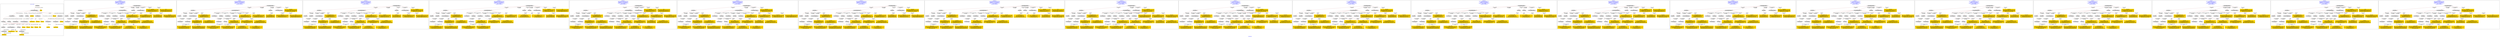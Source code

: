 digraph n0 {
fontcolor="blue"
remincross="true"
label="s06-npg.json"
subgraph cluster_0 {
label="1-correct model"
n2[style="filled",color="white",fillcolor="lightgray",label="E12_Production1"];
n3[style="filled",color="white",fillcolor="lightgray",label="E21_Person1"];
n4[style="filled",color="white",fillcolor="lightgray",label="E55_Type2"];
n5[style="filled",color="white",fillcolor="lightgray",label="E52_Time-Span4"];
n6[style="filled",color="white",fillcolor="lightgray",label="E69_Death1"];
n7[style="filled",color="white",fillcolor="lightgray",label="E82_Actor_Appellation1"];
n8[style="filled",color="white",fillcolor="lightgray",label="E67_Birth1"];
n9[shape="plaintext",style="filled",fillcolor="gold",label="Artist_URI"];
n10[style="filled",color="white",fillcolor="lightgray",label="E21_Person2"];
n11[style="filled",color="white",fillcolor="lightgray",label="E82_Actor_Appellation2"];
n12[style="filled",color="white",fillcolor="lightgray",label="E22_Man-Made_Object1"];
n13[style="filled",color="white",fillcolor="lightgray",label="E55_Type1"];
n14[shape="plaintext",style="filled",fillcolor="gold",label="Description"];
n15[style="filled",color="white",fillcolor="lightgray",label="E54_Dimension1"];
n16[style="filled",color="white",fillcolor="lightgray",label="E40_Legal_Body1"];
n17[shape="plaintext",style="filled",fillcolor="gold",label="ObjectURI"];
n18[style="filled",color="white",fillcolor="lightgray",label="E38_Image1"];
n19[shape="plaintext",style="filled",fillcolor="gold",label="Image"];
n20[shape="plaintext",style="filled",fillcolor="gold",label="OwnerURI"];
n21[style="filled",color="white",fillcolor="lightgray",label="E52_Time-Span1"];
n22[shape="plaintext",style="filled",fillcolor="gold",label="AquisitionDate"];
n23[style="filled",color="white",fillcolor="lightgray",label="E52_Time-Span2"];
n24[shape="plaintext",style="filled",fillcolor="gold",label="ArtistBornDate"];
n25[style="filled",color="white",fillcolor="lightgray",label="E52_Time-Span3"];
n26[shape="plaintext",style="filled",fillcolor="gold",label="ArtistDiedDate"];
n27[shape="plaintext",style="filled",fillcolor="gold",label="DateOfWork"];
n28[shape="plaintext",style="filled",fillcolor="gold",label="Dimension"];
n29[shape="plaintext",style="filled",fillcolor="gold",label="ClassificationURI"];
n30[shape="plaintext",style="filled",fillcolor="gold",label="Classification"];
n31[shape="plaintext",style="filled",fillcolor="gold",label="MediumURI"];
n32[shape="plaintext",style="filled",fillcolor="gold",label="Medium"];
n33[shape="plaintext",style="filled",fillcolor="gold",label="ArtistAppellation_URI"];
n34[shape="plaintext",style="filled",fillcolor="gold",label="Artist"];
n35[shape="plaintext",style="filled",fillcolor="gold",label="Title"];
n36[style="filled",color="white",fillcolor="lightgray",label="E8_Acquisition1"];
n37[shape="plaintext",style="filled",fillcolor="gold",label="CreditLine"];
}
subgraph cluster_1 {
label="candidate 0\nlink coherence:0.8181818181818182\nnode coherence:0.9032258064516129\nconfidence:0.37079785040225127\nmapping score:0.47097084858091764\ncost:131.99948\n-precision:0.42-recall:0.39"
n39[style="filled",color="white",fillcolor="lightgray",label="E12_Production1"];
n40[style="filled",color="white",fillcolor="lightgray",label="E52_Time-Span2"];
n41[style="filled",color="white",fillcolor="lightgray",label="E55_Type1"];
n42[style="filled",color="white",fillcolor="lightgray",label="E21_Person1"];
n43[style="filled",color="white",fillcolor="lightgray",label="E67_Birth1"];
n44[style="filled",color="white",fillcolor="lightgray",label="E69_Death1"];
n45[style="filled",color="white",fillcolor="lightgray",label="E82_Actor_Appellation1"];
n46[style="filled",color="white",fillcolor="lightgray",label="E22_Man-Made_Object1"];
n47[style="filled",color="white",fillcolor="lightgray",label="E38_Image1"];
n48[style="filled",color="white",fillcolor="lightgray",label="E54_Dimension1"];
n49[style="filled",color="white",fillcolor="lightgray",label="E8_Acquisition1"];
n50[style="filled",color="white",fillcolor="lightgray",label="E33_Linguistic_Object2"];
n51[style="filled",color="white",fillcolor="lightgray",label="E55_Type2"];
n52[style="filled",color="white",fillcolor="lightgray",label="E52_Time-Span1"];
n53[style="filled",color="white",fillcolor="lightgray",label="E52_Time-Span3"];
n54[style="filled",color="white",fillcolor="lightgray",label="E33_Linguistic_Object1"];
n55[shape="plaintext",style="filled",fillcolor="gold",label="Artist\n[E82_Actor_Appellation,label,0.455]\n[E30_Right,P3_has_note,0.19]\n[E22_Man-Made_Object,P3_has_note,0.185]\n[E73_Information_Object,P3_has_note,0.17]"];
n56[shape="plaintext",style="filled",fillcolor="gold",label="CreditLine\n[E30_Right,P3_has_note,0.356]\n[E8_Acquisition,P3_has_note,0.305]\n[E33_Linguistic_Object,P3_has_note,0.176]\n[E22_Man-Made_Object,P3_has_note,0.164]"];
n57[shape="plaintext",style="filled",fillcolor="gold",label="OwnerURI\n[E30_Right,P3_has_note,0.479]\n[E82_Actor_Appellation,label,0.237]\n[E8_Acquisition,P3_has_note,0.154]\n[E35_Title,label,0.131]"];
n58[shape="plaintext",style="filled",fillcolor="gold",label="Classification\n[E33_Linguistic_Object,P3_has_note,0.349]\n[E73_Information_Object,P3_has_note,0.221]\n[E39_Actor,P3_has_note,0.215]\n[E22_Man-Made_Object,P3_has_note,0.215]"];
n59[shape="plaintext",style="filled",fillcolor="gold",label="Dimension\n[E54_Dimension,P3_has_note,0.594]\n[E22_Man-Made_Object,classLink,0.154]\n[E22_Man-Made_Object,P3_has_note,0.138]\n[E55_Type,label,0.114]"];
n60[shape="plaintext",style="filled",fillcolor="gold",label="ArtistAppellation_URI\n[E82_Actor_Appellation,classLink,0.906]\n[E21_Person,classLink,0.067]\n[E30_Right,P3_has_note,0.017]\n[E22_Man-Made_Object,P3_has_note,0.01]"];
n61[shape="plaintext",style="filled",fillcolor="gold",label="ObjectURI\n[E22_Man-Made_Object,classLink,0.839]\n[E22_Man-Made_Object,P3_has_note,0.06]\n[E30_Right,P3_has_note,0.051]\n[E73_Information_Object,P3_has_note,0.049]"];
n62[shape="plaintext",style="filled",fillcolor="gold",label="DateOfWork\n[E52_Time-Span,P82_at_some_time_within,0.59]\n[E52_Time-Span,P82a_begin_of_the_begin,0.213]\n[E33_Linguistic_Object,P3_has_note,0.099]\n[E52_Time-Span,P82b_end_of_the_end,0.097]"];
n63[shape="plaintext",style="filled",fillcolor="gold",label="ArtistDiedDate\n[E52_Time-Span,P82_at_some_time_within,0.331]\n[E12_Production,P3_has_note,0.285]\n[E52_Time-Span,P82b_end_of_the_end,0.197]\n[E34_Inscription,P3_has_note,0.186]"];
n64[shape="plaintext",style="filled",fillcolor="gold",label="AquisitionDate\n[E52_Time-Span,P82b_end_of_the_end,0.381]\n[E52_Time-Span,P82_at_some_time_within,0.275]\n[E12_Production,P3_has_note,0.249]\n[E35_Title,label,0.095]"];
n65[shape="plaintext",style="filled",fillcolor="gold",label="Title\n[E22_Man-Made_Object,P3_has_note,0.281]\n[E73_Information_Object,P3_has_note,0.258]\n[E82_Actor_Appellation,label,0.256]\n[E33_Linguistic_Object,P3_has_note,0.206]"];
n66[shape="plaintext",style="filled",fillcolor="gold",label="MediumURI\n[E57_Material,classLink,0.415]\n[E55_Type,classLink,0.381]\n[E74_Group,classLink,0.203]\n[E8_Acquisition,P3_has_note,0.0]"];
n67[shape="plaintext",style="filled",fillcolor="gold",label="ArtistBornDate\n[E52_Time-Span,P82_at_some_time_within,0.423]\n[E52_Time-Span,P82a_begin_of_the_begin,0.253]\n[E12_Production,P3_has_note,0.166]\n[E34_Inscription,P3_has_note,0.157]"];
n68[shape="plaintext",style="filled",fillcolor="gold",label="ClassificationURI\n[E55_Type,classLink,0.487]\n[E74_Group,classLink,0.261]\n[E57_Material,classLink,0.239]\n[E73_Information_Object,P3_has_note,0.014]"];
n69[shape="plaintext",style="filled",fillcolor="gold",label="Description\n[E33_Linguistic_Object,P3_has_note,0.329]\n[E22_Man-Made_Object,P3_has_note,0.298]\n[E73_Information_Object,P3_has_note,0.286]\n[E39_Actor,P3_has_note,0.088]"];
n70[shape="plaintext",style="filled",fillcolor="gold",label="Medium\n[E57_Material,label,0.316]\n[E29_Design_or_Procedure,P3_has_note,0.267]\n[E55_Type,label,0.222]\n[E57_Material,classLink,0.195]"];
n71[shape="plaintext",style="filled",fillcolor="gold",label="Image\n[E38_Image,classLink,0.395]\n[E39_Actor,classLink,0.309]\n[E78_Collection,classLink,0.219]\n[E22_Man-Made_Object,classLink,0.077]"];
n72[shape="plaintext",style="filled",fillcolor="gold",label="Artist_URI\n[E21_Person,classLink,0.488]\n[E82_Actor_Appellation,classLink,0.352]\n[E30_Right,P3_has_note,0.12]\n[E22_Man-Made_Object,P3_has_note,0.04]"];
}
subgraph cluster_2 {
label="candidate 1\nlink coherence:0.8181818181818182\nnode coherence:0.9032258064516129\nconfidence:0.37079785040225127\nmapping score:0.47097084858091764\ncost:131.99949\n-precision:0.42-recall:0.39"
n74[style="filled",color="white",fillcolor="lightgray",label="E12_Production1"];
n75[style="filled",color="white",fillcolor="lightgray",label="E52_Time-Span2"];
n76[style="filled",color="white",fillcolor="lightgray",label="E55_Type1"];
n77[style="filled",color="white",fillcolor="lightgray",label="E21_Person1"];
n78[style="filled",color="white",fillcolor="lightgray",label="E67_Birth1"];
n79[style="filled",color="white",fillcolor="lightgray",label="E69_Death1"];
n80[style="filled",color="white",fillcolor="lightgray",label="E82_Actor_Appellation1"];
n81[style="filled",color="white",fillcolor="lightgray",label="E22_Man-Made_Object1"];
n82[style="filled",color="white",fillcolor="lightgray",label="E38_Image1"];
n83[style="filled",color="white",fillcolor="lightgray",label="E54_Dimension1"];
n84[style="filled",color="white",fillcolor="lightgray",label="E8_Acquisition1"];
n85[style="filled",color="white",fillcolor="lightgray",label="E33_Linguistic_Object1"];
n86[style="filled",color="white",fillcolor="lightgray",label="E55_Type3"];
n87[style="filled",color="white",fillcolor="lightgray",label="E52_Time-Span1"];
n88[style="filled",color="white",fillcolor="lightgray",label="E52_Time-Span3"];
n89[style="filled",color="white",fillcolor="lightgray",label="E33_Linguistic_Object2"];
n90[shape="plaintext",style="filled",fillcolor="gold",label="Artist\n[E82_Actor_Appellation,label,0.455]\n[E30_Right,P3_has_note,0.19]\n[E22_Man-Made_Object,P3_has_note,0.185]\n[E73_Information_Object,P3_has_note,0.17]"];
n91[shape="plaintext",style="filled",fillcolor="gold",label="CreditLine\n[E30_Right,P3_has_note,0.356]\n[E8_Acquisition,P3_has_note,0.305]\n[E33_Linguistic_Object,P3_has_note,0.176]\n[E22_Man-Made_Object,P3_has_note,0.164]"];
n92[shape="plaintext",style="filled",fillcolor="gold",label="OwnerURI\n[E30_Right,P3_has_note,0.479]\n[E82_Actor_Appellation,label,0.237]\n[E8_Acquisition,P3_has_note,0.154]\n[E35_Title,label,0.131]"];
n93[shape="plaintext",style="filled",fillcolor="gold",label="MediumURI\n[E57_Material,classLink,0.415]\n[E55_Type,classLink,0.381]\n[E74_Group,classLink,0.203]\n[E8_Acquisition,P3_has_note,0.0]"];
n94[shape="plaintext",style="filled",fillcolor="gold",label="Classification\n[E33_Linguistic_Object,P3_has_note,0.349]\n[E73_Information_Object,P3_has_note,0.221]\n[E39_Actor,P3_has_note,0.215]\n[E22_Man-Made_Object,P3_has_note,0.215]"];
n95[shape="plaintext",style="filled",fillcolor="gold",label="Dimension\n[E54_Dimension,P3_has_note,0.594]\n[E22_Man-Made_Object,classLink,0.154]\n[E22_Man-Made_Object,P3_has_note,0.138]\n[E55_Type,label,0.114]"];
n96[shape="plaintext",style="filled",fillcolor="gold",label="ArtistAppellation_URI\n[E82_Actor_Appellation,classLink,0.906]\n[E21_Person,classLink,0.067]\n[E30_Right,P3_has_note,0.017]\n[E22_Man-Made_Object,P3_has_note,0.01]"];
n97[shape="plaintext",style="filled",fillcolor="gold",label="ObjectURI\n[E22_Man-Made_Object,classLink,0.839]\n[E22_Man-Made_Object,P3_has_note,0.06]\n[E30_Right,P3_has_note,0.051]\n[E73_Information_Object,P3_has_note,0.049]"];
n98[shape="plaintext",style="filled",fillcolor="gold",label="DateOfWork\n[E52_Time-Span,P82_at_some_time_within,0.59]\n[E52_Time-Span,P82a_begin_of_the_begin,0.213]\n[E33_Linguistic_Object,P3_has_note,0.099]\n[E52_Time-Span,P82b_end_of_the_end,0.097]"];
n99[shape="plaintext",style="filled",fillcolor="gold",label="ArtistDiedDate\n[E52_Time-Span,P82_at_some_time_within,0.331]\n[E12_Production,P3_has_note,0.285]\n[E52_Time-Span,P82b_end_of_the_end,0.197]\n[E34_Inscription,P3_has_note,0.186]"];
n100[shape="plaintext",style="filled",fillcolor="gold",label="AquisitionDate\n[E52_Time-Span,P82b_end_of_the_end,0.381]\n[E52_Time-Span,P82_at_some_time_within,0.275]\n[E12_Production,P3_has_note,0.249]\n[E35_Title,label,0.095]"];
n101[shape="plaintext",style="filled",fillcolor="gold",label="Title\n[E22_Man-Made_Object,P3_has_note,0.281]\n[E73_Information_Object,P3_has_note,0.258]\n[E82_Actor_Appellation,label,0.256]\n[E33_Linguistic_Object,P3_has_note,0.206]"];
n102[shape="plaintext",style="filled",fillcolor="gold",label="ArtistBornDate\n[E52_Time-Span,P82_at_some_time_within,0.423]\n[E52_Time-Span,P82a_begin_of_the_begin,0.253]\n[E12_Production,P3_has_note,0.166]\n[E34_Inscription,P3_has_note,0.157]"];
n103[shape="plaintext",style="filled",fillcolor="gold",label="ClassificationURI\n[E55_Type,classLink,0.487]\n[E74_Group,classLink,0.261]\n[E57_Material,classLink,0.239]\n[E73_Information_Object,P3_has_note,0.014]"];
n104[shape="plaintext",style="filled",fillcolor="gold",label="Description\n[E33_Linguistic_Object,P3_has_note,0.329]\n[E22_Man-Made_Object,P3_has_note,0.298]\n[E73_Information_Object,P3_has_note,0.286]\n[E39_Actor,P3_has_note,0.088]"];
n105[shape="plaintext",style="filled",fillcolor="gold",label="Medium\n[E57_Material,label,0.316]\n[E29_Design_or_Procedure,P3_has_note,0.267]\n[E55_Type,label,0.222]\n[E57_Material,classLink,0.195]"];
n106[shape="plaintext",style="filled",fillcolor="gold",label="Image\n[E38_Image,classLink,0.395]\n[E39_Actor,classLink,0.309]\n[E78_Collection,classLink,0.219]\n[E22_Man-Made_Object,classLink,0.077]"];
n107[shape="plaintext",style="filled",fillcolor="gold",label="Artist_URI\n[E21_Person,classLink,0.488]\n[E82_Actor_Appellation,classLink,0.352]\n[E30_Right,P3_has_note,0.12]\n[E22_Man-Made_Object,P3_has_note,0.04]"];
}
subgraph cluster_3 {
label="candidate 10\nlink coherence:0.7878787878787878\nnode coherence:0.9032258064516129\nconfidence:0.37079785040225127\nmapping score:0.47097084858091764\ncost:131.9995\n-precision:0.42-recall:0.39"
n109[style="filled",color="white",fillcolor="lightgray",label="E12_Production1"];
n110[style="filled",color="white",fillcolor="lightgray",label="E52_Time-Span2"];
n111[style="filled",color="white",fillcolor="lightgray",label="E55_Type1"];
n112[style="filled",color="white",fillcolor="lightgray",label="E21_Person1"];
n113[style="filled",color="white",fillcolor="lightgray",label="E67_Birth1"];
n114[style="filled",color="white",fillcolor="lightgray",label="E69_Death1"];
n115[style="filled",color="white",fillcolor="lightgray",label="E82_Actor_Appellation1"];
n116[style="filled",color="white",fillcolor="lightgray",label="E22_Man-Made_Object1"];
n117[style="filled",color="white",fillcolor="lightgray",label="E38_Image1"];
n118[style="filled",color="white",fillcolor="lightgray",label="E54_Dimension1"];
n119[style="filled",color="white",fillcolor="lightgray",label="E8_Acquisition1"];
n120[style="filled",color="white",fillcolor="lightgray",label="E33_Linguistic_Object1"];
n121[style="filled",color="white",fillcolor="lightgray",label="E55_Type2"];
n122[style="filled",color="white",fillcolor="lightgray",label="E52_Time-Span1"];
n123[style="filled",color="white",fillcolor="lightgray",label="E52_Time-Span3"];
n124[style="filled",color="white",fillcolor="lightgray",label="E33_Linguistic_Object2"];
n125[shape="plaintext",style="filled",fillcolor="gold",label="Artist\n[E82_Actor_Appellation,label,0.455]\n[E30_Right,P3_has_note,0.19]\n[E22_Man-Made_Object,P3_has_note,0.185]\n[E73_Information_Object,P3_has_note,0.17]"];
n126[shape="plaintext",style="filled",fillcolor="gold",label="CreditLine\n[E30_Right,P3_has_note,0.356]\n[E8_Acquisition,P3_has_note,0.305]\n[E33_Linguistic_Object,P3_has_note,0.176]\n[E22_Man-Made_Object,P3_has_note,0.164]"];
n127[shape="plaintext",style="filled",fillcolor="gold",label="OwnerURI\n[E30_Right,P3_has_note,0.479]\n[E82_Actor_Appellation,label,0.237]\n[E8_Acquisition,P3_has_note,0.154]\n[E35_Title,label,0.131]"];
n128[shape="plaintext",style="filled",fillcolor="gold",label="Classification\n[E33_Linguistic_Object,P3_has_note,0.349]\n[E73_Information_Object,P3_has_note,0.221]\n[E39_Actor,P3_has_note,0.215]\n[E22_Man-Made_Object,P3_has_note,0.215]"];
n129[shape="plaintext",style="filled",fillcolor="gold",label="Dimension\n[E54_Dimension,P3_has_note,0.594]\n[E22_Man-Made_Object,classLink,0.154]\n[E22_Man-Made_Object,P3_has_note,0.138]\n[E55_Type,label,0.114]"];
n130[shape="plaintext",style="filled",fillcolor="gold",label="ArtistAppellation_URI\n[E82_Actor_Appellation,classLink,0.906]\n[E21_Person,classLink,0.067]\n[E30_Right,P3_has_note,0.017]\n[E22_Man-Made_Object,P3_has_note,0.01]"];
n131[shape="plaintext",style="filled",fillcolor="gold",label="ObjectURI\n[E22_Man-Made_Object,classLink,0.839]\n[E22_Man-Made_Object,P3_has_note,0.06]\n[E30_Right,P3_has_note,0.051]\n[E73_Information_Object,P3_has_note,0.049]"];
n132[shape="plaintext",style="filled",fillcolor="gold",label="DateOfWork\n[E52_Time-Span,P82_at_some_time_within,0.59]\n[E52_Time-Span,P82a_begin_of_the_begin,0.213]\n[E33_Linguistic_Object,P3_has_note,0.099]\n[E52_Time-Span,P82b_end_of_the_end,0.097]"];
n133[shape="plaintext",style="filled",fillcolor="gold",label="ArtistDiedDate\n[E52_Time-Span,P82_at_some_time_within,0.331]\n[E12_Production,P3_has_note,0.285]\n[E52_Time-Span,P82b_end_of_the_end,0.197]\n[E34_Inscription,P3_has_note,0.186]"];
n134[shape="plaintext",style="filled",fillcolor="gold",label="AquisitionDate\n[E52_Time-Span,P82b_end_of_the_end,0.381]\n[E52_Time-Span,P82_at_some_time_within,0.275]\n[E12_Production,P3_has_note,0.249]\n[E35_Title,label,0.095]"];
n135[shape="plaintext",style="filled",fillcolor="gold",label="Title\n[E22_Man-Made_Object,P3_has_note,0.281]\n[E73_Information_Object,P3_has_note,0.258]\n[E82_Actor_Appellation,label,0.256]\n[E33_Linguistic_Object,P3_has_note,0.206]"];
n136[shape="plaintext",style="filled",fillcolor="gold",label="MediumURI\n[E57_Material,classLink,0.415]\n[E55_Type,classLink,0.381]\n[E74_Group,classLink,0.203]\n[E8_Acquisition,P3_has_note,0.0]"];
n137[shape="plaintext",style="filled",fillcolor="gold",label="ArtistBornDate\n[E52_Time-Span,P82_at_some_time_within,0.423]\n[E52_Time-Span,P82a_begin_of_the_begin,0.253]\n[E12_Production,P3_has_note,0.166]\n[E34_Inscription,P3_has_note,0.157]"];
n138[shape="plaintext",style="filled",fillcolor="gold",label="ClassificationURI\n[E55_Type,classLink,0.487]\n[E74_Group,classLink,0.261]\n[E57_Material,classLink,0.239]\n[E73_Information_Object,P3_has_note,0.014]"];
n139[shape="plaintext",style="filled",fillcolor="gold",label="Description\n[E33_Linguistic_Object,P3_has_note,0.329]\n[E22_Man-Made_Object,P3_has_note,0.298]\n[E73_Information_Object,P3_has_note,0.286]\n[E39_Actor,P3_has_note,0.088]"];
n140[shape="plaintext",style="filled",fillcolor="gold",label="Medium\n[E57_Material,label,0.316]\n[E29_Design_or_Procedure,P3_has_note,0.267]\n[E55_Type,label,0.222]\n[E57_Material,classLink,0.195]"];
n141[shape="plaintext",style="filled",fillcolor="gold",label="Image\n[E38_Image,classLink,0.395]\n[E39_Actor,classLink,0.309]\n[E78_Collection,classLink,0.219]\n[E22_Man-Made_Object,classLink,0.077]"];
n142[shape="plaintext",style="filled",fillcolor="gold",label="Artist_URI\n[E21_Person,classLink,0.488]\n[E82_Actor_Appellation,classLink,0.352]\n[E30_Right,P3_has_note,0.12]\n[E22_Man-Made_Object,P3_has_note,0.04]"];
}
subgraph cluster_4 {
label="candidate 11\nlink coherence:0.7878787878787878\nnode coherence:0.9032258064516129\nconfidence:0.37079785040225127\nmapping score:0.47097084858091764\ncost:131.99953\n-precision:0.42-recall:0.39"
n144[style="filled",color="white",fillcolor="lightgray",label="E12_Production1"];
n145[style="filled",color="white",fillcolor="lightgray",label="E52_Time-Span2"];
n146[style="filled",color="white",fillcolor="lightgray",label="E21_Person1"];
n147[style="filled",color="white",fillcolor="lightgray",label="E67_Birth1"];
n148[style="filled",color="white",fillcolor="lightgray",label="E69_Death1"];
n149[style="filled",color="white",fillcolor="lightgray",label="E82_Actor_Appellation1"];
n150[style="filled",color="white",fillcolor="lightgray",label="E22_Man-Made_Object1"];
n151[style="filled",color="white",fillcolor="lightgray",label="E38_Image1"];
n152[style="filled",color="white",fillcolor="lightgray",label="E54_Dimension1"];
n153[style="filled",color="white",fillcolor="lightgray",label="E8_Acquisition1"];
n154[style="filled",color="white",fillcolor="lightgray",label="E33_Linguistic_Object2"];
n155[style="filled",color="white",fillcolor="lightgray",label="E55_Type1"];
n156[style="filled",color="white",fillcolor="lightgray",label="E55_Type2"];
n157[style="filled",color="white",fillcolor="lightgray",label="E52_Time-Span1"];
n158[style="filled",color="white",fillcolor="lightgray",label="E52_Time-Span3"];
n159[style="filled",color="white",fillcolor="lightgray",label="E33_Linguistic_Object1"];
n160[shape="plaintext",style="filled",fillcolor="gold",label="Artist\n[E82_Actor_Appellation,label,0.455]\n[E30_Right,P3_has_note,0.19]\n[E22_Man-Made_Object,P3_has_note,0.185]\n[E73_Information_Object,P3_has_note,0.17]"];
n161[shape="plaintext",style="filled",fillcolor="gold",label="CreditLine\n[E30_Right,P3_has_note,0.356]\n[E8_Acquisition,P3_has_note,0.305]\n[E33_Linguistic_Object,P3_has_note,0.176]\n[E22_Man-Made_Object,P3_has_note,0.164]"];
n162[shape="plaintext",style="filled",fillcolor="gold",label="OwnerURI\n[E30_Right,P3_has_note,0.479]\n[E82_Actor_Appellation,label,0.237]\n[E8_Acquisition,P3_has_note,0.154]\n[E35_Title,label,0.131]"];
n163[shape="plaintext",style="filled",fillcolor="gold",label="Classification\n[E33_Linguistic_Object,P3_has_note,0.349]\n[E73_Information_Object,P3_has_note,0.221]\n[E39_Actor,P3_has_note,0.215]\n[E22_Man-Made_Object,P3_has_note,0.215]"];
n164[shape="plaintext",style="filled",fillcolor="gold",label="Dimension\n[E54_Dimension,P3_has_note,0.594]\n[E22_Man-Made_Object,classLink,0.154]\n[E22_Man-Made_Object,P3_has_note,0.138]\n[E55_Type,label,0.114]"];
n165[shape="plaintext",style="filled",fillcolor="gold",label="ArtistAppellation_URI\n[E82_Actor_Appellation,classLink,0.906]\n[E21_Person,classLink,0.067]\n[E30_Right,P3_has_note,0.017]\n[E22_Man-Made_Object,P3_has_note,0.01]"];
n166[shape="plaintext",style="filled",fillcolor="gold",label="ObjectURI\n[E22_Man-Made_Object,classLink,0.839]\n[E22_Man-Made_Object,P3_has_note,0.06]\n[E30_Right,P3_has_note,0.051]\n[E73_Information_Object,P3_has_note,0.049]"];
n167[shape="plaintext",style="filled",fillcolor="gold",label="DateOfWork\n[E52_Time-Span,P82_at_some_time_within,0.59]\n[E52_Time-Span,P82a_begin_of_the_begin,0.213]\n[E33_Linguistic_Object,P3_has_note,0.099]\n[E52_Time-Span,P82b_end_of_the_end,0.097]"];
n168[shape="plaintext",style="filled",fillcolor="gold",label="ArtistDiedDate\n[E52_Time-Span,P82_at_some_time_within,0.331]\n[E12_Production,P3_has_note,0.285]\n[E52_Time-Span,P82b_end_of_the_end,0.197]\n[E34_Inscription,P3_has_note,0.186]"];
n169[shape="plaintext",style="filled",fillcolor="gold",label="AquisitionDate\n[E52_Time-Span,P82b_end_of_the_end,0.381]\n[E52_Time-Span,P82_at_some_time_within,0.275]\n[E12_Production,P3_has_note,0.249]\n[E35_Title,label,0.095]"];
n170[shape="plaintext",style="filled",fillcolor="gold",label="Title\n[E22_Man-Made_Object,P3_has_note,0.281]\n[E73_Information_Object,P3_has_note,0.258]\n[E82_Actor_Appellation,label,0.256]\n[E33_Linguistic_Object,P3_has_note,0.206]"];
n171[shape="plaintext",style="filled",fillcolor="gold",label="MediumURI\n[E57_Material,classLink,0.415]\n[E55_Type,classLink,0.381]\n[E74_Group,classLink,0.203]\n[E8_Acquisition,P3_has_note,0.0]"];
n172[shape="plaintext",style="filled",fillcolor="gold",label="ArtistBornDate\n[E52_Time-Span,P82_at_some_time_within,0.423]\n[E52_Time-Span,P82a_begin_of_the_begin,0.253]\n[E12_Production,P3_has_note,0.166]\n[E34_Inscription,P3_has_note,0.157]"];
n173[shape="plaintext",style="filled",fillcolor="gold",label="ClassificationURI\n[E55_Type,classLink,0.487]\n[E74_Group,classLink,0.261]\n[E57_Material,classLink,0.239]\n[E73_Information_Object,P3_has_note,0.014]"];
n174[shape="plaintext",style="filled",fillcolor="gold",label="Description\n[E33_Linguistic_Object,P3_has_note,0.329]\n[E22_Man-Made_Object,P3_has_note,0.298]\n[E73_Information_Object,P3_has_note,0.286]\n[E39_Actor,P3_has_note,0.088]"];
n175[shape="plaintext",style="filled",fillcolor="gold",label="Medium\n[E57_Material,label,0.316]\n[E29_Design_or_Procedure,P3_has_note,0.267]\n[E55_Type,label,0.222]\n[E57_Material,classLink,0.195]"];
n176[shape="plaintext",style="filled",fillcolor="gold",label="Image\n[E38_Image,classLink,0.395]\n[E39_Actor,classLink,0.309]\n[E78_Collection,classLink,0.219]\n[E22_Man-Made_Object,classLink,0.077]"];
n177[shape="plaintext",style="filled",fillcolor="gold",label="Artist_URI\n[E21_Person,classLink,0.488]\n[E82_Actor_Appellation,classLink,0.352]\n[E30_Right,P3_has_note,0.12]\n[E22_Man-Made_Object,P3_has_note,0.04]"];
}
subgraph cluster_5 {
label="candidate 12\nlink coherence:0.7878787878787878\nnode coherence:0.9032258064516129\nconfidence:0.37079785040225127\nmapping score:0.47097084858091764\ncost:230.99948\n-precision:0.48-recall:0.44"
n179[style="filled",color="white",fillcolor="lightgray",label="E12_Production1"];
n180[style="filled",color="white",fillcolor="lightgray",label="E52_Time-Span2"];
n181[style="filled",color="white",fillcolor="lightgray",label="E55_Type1"];
n182[style="filled",color="white",fillcolor="lightgray",label="E21_Person1"];
n183[style="filled",color="white",fillcolor="lightgray",label="E67_Birth1"];
n184[style="filled",color="white",fillcolor="lightgray",label="E69_Death1"];
n185[style="filled",color="white",fillcolor="lightgray",label="E82_Actor_Appellation1"];
n186[style="filled",color="white",fillcolor="lightgray",label="E22_Man-Made_Object1"];
n187[style="filled",color="white",fillcolor="lightgray",label="E38_Image1"];
n188[style="filled",color="white",fillcolor="lightgray",label="E54_Dimension1"];
n189[style="filled",color="white",fillcolor="lightgray",label="E55_Type2"];
n190[style="filled",color="white",fillcolor="lightgray",label="E8_Acquisition1"];
n191[style="filled",color="white",fillcolor="lightgray",label="E33_Linguistic_Object2"];
n192[style="filled",color="white",fillcolor="lightgray",label="E52_Time-Span1"];
n193[style="filled",color="white",fillcolor="lightgray",label="E52_Time-Span3"];
n194[style="filled",color="white",fillcolor="lightgray",label="E33_Linguistic_Object1"];
n195[shape="plaintext",style="filled",fillcolor="gold",label="Artist\n[E82_Actor_Appellation,label,0.455]\n[E30_Right,P3_has_note,0.19]\n[E22_Man-Made_Object,P3_has_note,0.185]\n[E73_Information_Object,P3_has_note,0.17]"];
n196[shape="plaintext",style="filled",fillcolor="gold",label="CreditLine\n[E30_Right,P3_has_note,0.356]\n[E8_Acquisition,P3_has_note,0.305]\n[E33_Linguistic_Object,P3_has_note,0.176]\n[E22_Man-Made_Object,P3_has_note,0.164]"];
n197[shape="plaintext",style="filled",fillcolor="gold",label="OwnerURI\n[E30_Right,P3_has_note,0.479]\n[E82_Actor_Appellation,label,0.237]\n[E8_Acquisition,P3_has_note,0.154]\n[E35_Title,label,0.131]"];
n198[shape="plaintext",style="filled",fillcolor="gold",label="Classification\n[E33_Linguistic_Object,P3_has_note,0.349]\n[E73_Information_Object,P3_has_note,0.221]\n[E39_Actor,P3_has_note,0.215]\n[E22_Man-Made_Object,P3_has_note,0.215]"];
n199[shape="plaintext",style="filled",fillcolor="gold",label="Dimension\n[E54_Dimension,P3_has_note,0.594]\n[E22_Man-Made_Object,classLink,0.154]\n[E22_Man-Made_Object,P3_has_note,0.138]\n[E55_Type,label,0.114]"];
n200[shape="plaintext",style="filled",fillcolor="gold",label="AquisitionDate\n[E52_Time-Span,P82b_end_of_the_end,0.381]\n[E52_Time-Span,P82_at_some_time_within,0.275]\n[E12_Production,P3_has_note,0.249]\n[E35_Title,label,0.095]"];
n201[shape="plaintext",style="filled",fillcolor="gold",label="ArtistAppellation_URI\n[E82_Actor_Appellation,classLink,0.906]\n[E21_Person,classLink,0.067]\n[E30_Right,P3_has_note,0.017]\n[E22_Man-Made_Object,P3_has_note,0.01]"];
n202[shape="plaintext",style="filled",fillcolor="gold",label="ObjectURI\n[E22_Man-Made_Object,classLink,0.839]\n[E22_Man-Made_Object,P3_has_note,0.06]\n[E30_Right,P3_has_note,0.051]\n[E73_Information_Object,P3_has_note,0.049]"];
n203[shape="plaintext",style="filled",fillcolor="gold",label="DateOfWork\n[E52_Time-Span,P82_at_some_time_within,0.59]\n[E52_Time-Span,P82a_begin_of_the_begin,0.213]\n[E33_Linguistic_Object,P3_has_note,0.099]\n[E52_Time-Span,P82b_end_of_the_end,0.097]"];
n204[shape="plaintext",style="filled",fillcolor="gold",label="ArtistBornDate\n[E52_Time-Span,P82_at_some_time_within,0.423]\n[E52_Time-Span,P82a_begin_of_the_begin,0.253]\n[E12_Production,P3_has_note,0.166]\n[E34_Inscription,P3_has_note,0.157]"];
n205[shape="plaintext",style="filled",fillcolor="gold",label="Title\n[E22_Man-Made_Object,P3_has_note,0.281]\n[E73_Information_Object,P3_has_note,0.258]\n[E82_Actor_Appellation,label,0.256]\n[E33_Linguistic_Object,P3_has_note,0.206]"];
n206[shape="plaintext",style="filled",fillcolor="gold",label="MediumURI\n[E57_Material,classLink,0.415]\n[E55_Type,classLink,0.381]\n[E74_Group,classLink,0.203]\n[E8_Acquisition,P3_has_note,0.0]"];
n207[shape="plaintext",style="filled",fillcolor="gold",label="ArtistDiedDate\n[E52_Time-Span,P82_at_some_time_within,0.331]\n[E12_Production,P3_has_note,0.285]\n[E52_Time-Span,P82b_end_of_the_end,0.197]\n[E34_Inscription,P3_has_note,0.186]"];
n208[shape="plaintext",style="filled",fillcolor="gold",label="ClassificationURI\n[E55_Type,classLink,0.487]\n[E74_Group,classLink,0.261]\n[E57_Material,classLink,0.239]\n[E73_Information_Object,P3_has_note,0.014]"];
n209[shape="plaintext",style="filled",fillcolor="gold",label="Description\n[E33_Linguistic_Object,P3_has_note,0.329]\n[E22_Man-Made_Object,P3_has_note,0.298]\n[E73_Information_Object,P3_has_note,0.286]\n[E39_Actor,P3_has_note,0.088]"];
n210[shape="plaintext",style="filled",fillcolor="gold",label="Medium\n[E57_Material,label,0.316]\n[E29_Design_or_Procedure,P3_has_note,0.267]\n[E55_Type,label,0.222]\n[E57_Material,classLink,0.195]"];
n211[shape="plaintext",style="filled",fillcolor="gold",label="Image\n[E38_Image,classLink,0.395]\n[E39_Actor,classLink,0.309]\n[E78_Collection,classLink,0.219]\n[E22_Man-Made_Object,classLink,0.077]"];
n212[shape="plaintext",style="filled",fillcolor="gold",label="Artist_URI\n[E21_Person,classLink,0.488]\n[E82_Actor_Appellation,classLink,0.352]\n[E30_Right,P3_has_note,0.12]\n[E22_Man-Made_Object,P3_has_note,0.04]"];
}
subgraph cluster_6 {
label="candidate 13\nlink coherence:0.7878787878787878\nnode coherence:0.9032258064516129\nconfidence:0.37079785040225127\nmapping score:0.47097084858091764\ncost:230.99949\n-precision:0.48-recall:0.44"
n214[style="filled",color="white",fillcolor="lightgray",label="E12_Production1"];
n215[style="filled",color="white",fillcolor="lightgray",label="E52_Time-Span2"];
n216[style="filled",color="white",fillcolor="lightgray",label="E55_Type1"];
n217[style="filled",color="white",fillcolor="lightgray",label="E21_Person1"];
n218[style="filled",color="white",fillcolor="lightgray",label="E67_Birth1"];
n219[style="filled",color="white",fillcolor="lightgray",label="E69_Death1"];
n220[style="filled",color="white",fillcolor="lightgray",label="E82_Actor_Appellation1"];
n221[style="filled",color="white",fillcolor="lightgray",label="E22_Man-Made_Object1"];
n222[style="filled",color="white",fillcolor="lightgray",label="E38_Image1"];
n223[style="filled",color="white",fillcolor="lightgray",label="E54_Dimension1"];
n224[style="filled",color="white",fillcolor="lightgray",label="E55_Type2"];
n225[style="filled",color="white",fillcolor="lightgray",label="E8_Acquisition1"];
n226[style="filled",color="white",fillcolor="lightgray",label="E33_Linguistic_Object1"];
n227[style="filled",color="white",fillcolor="lightgray",label="E52_Time-Span1"];
n228[style="filled",color="white",fillcolor="lightgray",label="E52_Time-Span3"];
n229[style="filled",color="white",fillcolor="lightgray",label="E33_Linguistic_Object2"];
n230[shape="plaintext",style="filled",fillcolor="gold",label="Artist\n[E82_Actor_Appellation,label,0.455]\n[E30_Right,P3_has_note,0.19]\n[E22_Man-Made_Object,P3_has_note,0.185]\n[E73_Information_Object,P3_has_note,0.17]"];
n231[shape="plaintext",style="filled",fillcolor="gold",label="CreditLine\n[E30_Right,P3_has_note,0.356]\n[E8_Acquisition,P3_has_note,0.305]\n[E33_Linguistic_Object,P3_has_note,0.176]\n[E22_Man-Made_Object,P3_has_note,0.164]"];
n232[shape="plaintext",style="filled",fillcolor="gold",label="OwnerURI\n[E30_Right,P3_has_note,0.479]\n[E82_Actor_Appellation,label,0.237]\n[E8_Acquisition,P3_has_note,0.154]\n[E35_Title,label,0.131]"];
n233[shape="plaintext",style="filled",fillcolor="gold",label="Classification\n[E33_Linguistic_Object,P3_has_note,0.349]\n[E73_Information_Object,P3_has_note,0.221]\n[E39_Actor,P3_has_note,0.215]\n[E22_Man-Made_Object,P3_has_note,0.215]"];
n234[shape="plaintext",style="filled",fillcolor="gold",label="Dimension\n[E54_Dimension,P3_has_note,0.594]\n[E22_Man-Made_Object,classLink,0.154]\n[E22_Man-Made_Object,P3_has_note,0.138]\n[E55_Type,label,0.114]"];
n235[shape="plaintext",style="filled",fillcolor="gold",label="AquisitionDate\n[E52_Time-Span,P82b_end_of_the_end,0.381]\n[E52_Time-Span,P82_at_some_time_within,0.275]\n[E12_Production,P3_has_note,0.249]\n[E35_Title,label,0.095]"];
n236[shape="plaintext",style="filled",fillcolor="gold",label="ArtistAppellation_URI\n[E82_Actor_Appellation,classLink,0.906]\n[E21_Person,classLink,0.067]\n[E30_Right,P3_has_note,0.017]\n[E22_Man-Made_Object,P3_has_note,0.01]"];
n237[shape="plaintext",style="filled",fillcolor="gold",label="ObjectURI\n[E22_Man-Made_Object,classLink,0.839]\n[E22_Man-Made_Object,P3_has_note,0.06]\n[E30_Right,P3_has_note,0.051]\n[E73_Information_Object,P3_has_note,0.049]"];
n238[shape="plaintext",style="filled",fillcolor="gold",label="DateOfWork\n[E52_Time-Span,P82_at_some_time_within,0.59]\n[E52_Time-Span,P82a_begin_of_the_begin,0.213]\n[E33_Linguistic_Object,P3_has_note,0.099]\n[E52_Time-Span,P82b_end_of_the_end,0.097]"];
n239[shape="plaintext",style="filled",fillcolor="gold",label="ArtistBornDate\n[E52_Time-Span,P82_at_some_time_within,0.423]\n[E52_Time-Span,P82a_begin_of_the_begin,0.253]\n[E12_Production,P3_has_note,0.166]\n[E34_Inscription,P3_has_note,0.157]"];
n240[shape="plaintext",style="filled",fillcolor="gold",label="Title\n[E22_Man-Made_Object,P3_has_note,0.281]\n[E73_Information_Object,P3_has_note,0.258]\n[E82_Actor_Appellation,label,0.256]\n[E33_Linguistic_Object,P3_has_note,0.206]"];
n241[shape="plaintext",style="filled",fillcolor="gold",label="MediumURI\n[E57_Material,classLink,0.415]\n[E55_Type,classLink,0.381]\n[E74_Group,classLink,0.203]\n[E8_Acquisition,P3_has_note,0.0]"];
n242[shape="plaintext",style="filled",fillcolor="gold",label="ArtistDiedDate\n[E52_Time-Span,P82_at_some_time_within,0.331]\n[E12_Production,P3_has_note,0.285]\n[E52_Time-Span,P82b_end_of_the_end,0.197]\n[E34_Inscription,P3_has_note,0.186]"];
n243[shape="plaintext",style="filled",fillcolor="gold",label="ClassificationURI\n[E55_Type,classLink,0.487]\n[E74_Group,classLink,0.261]\n[E57_Material,classLink,0.239]\n[E73_Information_Object,P3_has_note,0.014]"];
n244[shape="plaintext",style="filled",fillcolor="gold",label="Description\n[E33_Linguistic_Object,P3_has_note,0.329]\n[E22_Man-Made_Object,P3_has_note,0.298]\n[E73_Information_Object,P3_has_note,0.286]\n[E39_Actor,P3_has_note,0.088]"];
n245[shape="plaintext",style="filled",fillcolor="gold",label="Medium\n[E57_Material,label,0.316]\n[E29_Design_or_Procedure,P3_has_note,0.267]\n[E55_Type,label,0.222]\n[E57_Material,classLink,0.195]"];
n246[shape="plaintext",style="filled",fillcolor="gold",label="Image\n[E38_Image,classLink,0.395]\n[E39_Actor,classLink,0.309]\n[E78_Collection,classLink,0.219]\n[E22_Man-Made_Object,classLink,0.077]"];
n247[shape="plaintext",style="filled",fillcolor="gold",label="Artist_URI\n[E21_Person,classLink,0.488]\n[E82_Actor_Appellation,classLink,0.352]\n[E30_Right,P3_has_note,0.12]\n[E22_Man-Made_Object,P3_has_note,0.04]"];
}
subgraph cluster_7 {
label="candidate 14\nlink coherence:0.7878787878787878\nnode coherence:0.9032258064516129\nconfidence:0.37079785040225127\nmapping score:0.47097084858091764\ncost:230.9995\n-precision:0.45-recall:0.42"
n249[style="filled",color="white",fillcolor="lightgray",label="E12_Production1"];
n250[style="filled",color="white",fillcolor="lightgray",label="E52_Time-Span2"];
n251[style="filled",color="white",fillcolor="lightgray",label="E55_Type1"];
n252[style="filled",color="white",fillcolor="lightgray",label="E21_Person1"];
n253[style="filled",color="white",fillcolor="lightgray",label="E67_Birth1"];
n254[style="filled",color="white",fillcolor="lightgray",label="E69_Death1"];
n255[style="filled",color="white",fillcolor="lightgray",label="E82_Actor_Appellation1"];
n256[style="filled",color="white",fillcolor="lightgray",label="E22_Man-Made_Object1"];
n257[style="filled",color="white",fillcolor="lightgray",label="E38_Image1"];
n258[style="filled",color="white",fillcolor="lightgray",label="E54_Dimension1"];
n259[style="filled",color="white",fillcolor="lightgray",label="E8_Acquisition1"];
n260[style="filled",color="white",fillcolor="lightgray",label="E33_Linguistic_Object1"];
n261[style="filled",color="white",fillcolor="lightgray",label="E55_Type2"];
n262[style="filled",color="white",fillcolor="lightgray",label="E52_Time-Span1"];
n263[style="filled",color="white",fillcolor="lightgray",label="E52_Time-Span3"];
n264[style="filled",color="white",fillcolor="lightgray",label="E33_Linguistic_Object2"];
n265[shape="plaintext",style="filled",fillcolor="gold",label="Artist\n[E82_Actor_Appellation,label,0.455]\n[E30_Right,P3_has_note,0.19]\n[E22_Man-Made_Object,P3_has_note,0.185]\n[E73_Information_Object,P3_has_note,0.17]"];
n266[shape="plaintext",style="filled",fillcolor="gold",label="CreditLine\n[E30_Right,P3_has_note,0.356]\n[E8_Acquisition,P3_has_note,0.305]\n[E33_Linguistic_Object,P3_has_note,0.176]\n[E22_Man-Made_Object,P3_has_note,0.164]"];
n267[shape="plaintext",style="filled",fillcolor="gold",label="OwnerURI\n[E30_Right,P3_has_note,0.479]\n[E82_Actor_Appellation,label,0.237]\n[E8_Acquisition,P3_has_note,0.154]\n[E35_Title,label,0.131]"];
n268[shape="plaintext",style="filled",fillcolor="gold",label="Classification\n[E33_Linguistic_Object,P3_has_note,0.349]\n[E73_Information_Object,P3_has_note,0.221]\n[E39_Actor,P3_has_note,0.215]\n[E22_Man-Made_Object,P3_has_note,0.215]"];
n269[shape="plaintext",style="filled",fillcolor="gold",label="Dimension\n[E54_Dimension,P3_has_note,0.594]\n[E22_Man-Made_Object,classLink,0.154]\n[E22_Man-Made_Object,P3_has_note,0.138]\n[E55_Type,label,0.114]"];
n270[shape="plaintext",style="filled",fillcolor="gold",label="AquisitionDate\n[E52_Time-Span,P82b_end_of_the_end,0.381]\n[E52_Time-Span,P82_at_some_time_within,0.275]\n[E12_Production,P3_has_note,0.249]\n[E35_Title,label,0.095]"];
n271[shape="plaintext",style="filled",fillcolor="gold",label="ArtistAppellation_URI\n[E82_Actor_Appellation,classLink,0.906]\n[E21_Person,classLink,0.067]\n[E30_Right,P3_has_note,0.017]\n[E22_Man-Made_Object,P3_has_note,0.01]"];
n272[shape="plaintext",style="filled",fillcolor="gold",label="ObjectURI\n[E22_Man-Made_Object,classLink,0.839]\n[E22_Man-Made_Object,P3_has_note,0.06]\n[E30_Right,P3_has_note,0.051]\n[E73_Information_Object,P3_has_note,0.049]"];
n273[shape="plaintext",style="filled",fillcolor="gold",label="DateOfWork\n[E52_Time-Span,P82_at_some_time_within,0.59]\n[E52_Time-Span,P82a_begin_of_the_begin,0.213]\n[E33_Linguistic_Object,P3_has_note,0.099]\n[E52_Time-Span,P82b_end_of_the_end,0.097]"];
n274[shape="plaintext",style="filled",fillcolor="gold",label="ArtistBornDate\n[E52_Time-Span,P82_at_some_time_within,0.423]\n[E52_Time-Span,P82a_begin_of_the_begin,0.253]\n[E12_Production,P3_has_note,0.166]\n[E34_Inscription,P3_has_note,0.157]"];
n275[shape="plaintext",style="filled",fillcolor="gold",label="Title\n[E22_Man-Made_Object,P3_has_note,0.281]\n[E73_Information_Object,P3_has_note,0.258]\n[E82_Actor_Appellation,label,0.256]\n[E33_Linguistic_Object,P3_has_note,0.206]"];
n276[shape="plaintext",style="filled",fillcolor="gold",label="MediumURI\n[E57_Material,classLink,0.415]\n[E55_Type,classLink,0.381]\n[E74_Group,classLink,0.203]\n[E8_Acquisition,P3_has_note,0.0]"];
n277[shape="plaintext",style="filled",fillcolor="gold",label="ArtistDiedDate\n[E52_Time-Span,P82_at_some_time_within,0.331]\n[E12_Production,P3_has_note,0.285]\n[E52_Time-Span,P82b_end_of_the_end,0.197]\n[E34_Inscription,P3_has_note,0.186]"];
n278[shape="plaintext",style="filled",fillcolor="gold",label="ClassificationURI\n[E55_Type,classLink,0.487]\n[E74_Group,classLink,0.261]\n[E57_Material,classLink,0.239]\n[E73_Information_Object,P3_has_note,0.014]"];
n279[shape="plaintext",style="filled",fillcolor="gold",label="Description\n[E33_Linguistic_Object,P3_has_note,0.329]\n[E22_Man-Made_Object,P3_has_note,0.298]\n[E73_Information_Object,P3_has_note,0.286]\n[E39_Actor,P3_has_note,0.088]"];
n280[shape="plaintext",style="filled",fillcolor="gold",label="Medium\n[E57_Material,label,0.316]\n[E29_Design_or_Procedure,P3_has_note,0.267]\n[E55_Type,label,0.222]\n[E57_Material,classLink,0.195]"];
n281[shape="plaintext",style="filled",fillcolor="gold",label="Image\n[E38_Image,classLink,0.395]\n[E39_Actor,classLink,0.309]\n[E78_Collection,classLink,0.219]\n[E22_Man-Made_Object,classLink,0.077]"];
n282[shape="plaintext",style="filled",fillcolor="gold",label="Artist_URI\n[E21_Person,classLink,0.488]\n[E82_Actor_Appellation,classLink,0.352]\n[E30_Right,P3_has_note,0.12]\n[E22_Man-Made_Object,P3_has_note,0.04]"];
}
subgraph cluster_8 {
label="candidate 15\nlink coherence:0.7878787878787878\nnode coherence:0.9032258064516129\nconfidence:0.37079785040225127\nmapping score:0.47097084858091764\ncost:230.99953\n-precision:0.45-recall:0.42"
n284[style="filled",color="white",fillcolor="lightgray",label="E12_Production1"];
n285[style="filled",color="white",fillcolor="lightgray",label="E52_Time-Span2"];
n286[style="filled",color="white",fillcolor="lightgray",label="E21_Person1"];
n287[style="filled",color="white",fillcolor="lightgray",label="E67_Birth1"];
n288[style="filled",color="white",fillcolor="lightgray",label="E69_Death1"];
n289[style="filled",color="white",fillcolor="lightgray",label="E82_Actor_Appellation1"];
n290[style="filled",color="white",fillcolor="lightgray",label="E22_Man-Made_Object1"];
n291[style="filled",color="white",fillcolor="lightgray",label="E38_Image1"];
n292[style="filled",color="white",fillcolor="lightgray",label="E54_Dimension1"];
n293[style="filled",color="white",fillcolor="lightgray",label="E8_Acquisition1"];
n294[style="filled",color="white",fillcolor="lightgray",label="E33_Linguistic_Object2"];
n295[style="filled",color="white",fillcolor="lightgray",label="E55_Type1"];
n296[style="filled",color="white",fillcolor="lightgray",label="E55_Type2"];
n297[style="filled",color="white",fillcolor="lightgray",label="E52_Time-Span1"];
n298[style="filled",color="white",fillcolor="lightgray",label="E52_Time-Span3"];
n299[style="filled",color="white",fillcolor="lightgray",label="E33_Linguistic_Object1"];
n300[shape="plaintext",style="filled",fillcolor="gold",label="Artist\n[E82_Actor_Appellation,label,0.455]\n[E30_Right,P3_has_note,0.19]\n[E22_Man-Made_Object,P3_has_note,0.185]\n[E73_Information_Object,P3_has_note,0.17]"];
n301[shape="plaintext",style="filled",fillcolor="gold",label="CreditLine\n[E30_Right,P3_has_note,0.356]\n[E8_Acquisition,P3_has_note,0.305]\n[E33_Linguistic_Object,P3_has_note,0.176]\n[E22_Man-Made_Object,P3_has_note,0.164]"];
n302[shape="plaintext",style="filled",fillcolor="gold",label="OwnerURI\n[E30_Right,P3_has_note,0.479]\n[E82_Actor_Appellation,label,0.237]\n[E8_Acquisition,P3_has_note,0.154]\n[E35_Title,label,0.131]"];
n303[shape="plaintext",style="filled",fillcolor="gold",label="Classification\n[E33_Linguistic_Object,P3_has_note,0.349]\n[E73_Information_Object,P3_has_note,0.221]\n[E39_Actor,P3_has_note,0.215]\n[E22_Man-Made_Object,P3_has_note,0.215]"];
n304[shape="plaintext",style="filled",fillcolor="gold",label="Dimension\n[E54_Dimension,P3_has_note,0.594]\n[E22_Man-Made_Object,classLink,0.154]\n[E22_Man-Made_Object,P3_has_note,0.138]\n[E55_Type,label,0.114]"];
n305[shape="plaintext",style="filled",fillcolor="gold",label="AquisitionDate\n[E52_Time-Span,P82b_end_of_the_end,0.381]\n[E52_Time-Span,P82_at_some_time_within,0.275]\n[E12_Production,P3_has_note,0.249]\n[E35_Title,label,0.095]"];
n306[shape="plaintext",style="filled",fillcolor="gold",label="ArtistAppellation_URI\n[E82_Actor_Appellation,classLink,0.906]\n[E21_Person,classLink,0.067]\n[E30_Right,P3_has_note,0.017]\n[E22_Man-Made_Object,P3_has_note,0.01]"];
n307[shape="plaintext",style="filled",fillcolor="gold",label="ObjectURI\n[E22_Man-Made_Object,classLink,0.839]\n[E22_Man-Made_Object,P3_has_note,0.06]\n[E30_Right,P3_has_note,0.051]\n[E73_Information_Object,P3_has_note,0.049]"];
n308[shape="plaintext",style="filled",fillcolor="gold",label="DateOfWork\n[E52_Time-Span,P82_at_some_time_within,0.59]\n[E52_Time-Span,P82a_begin_of_the_begin,0.213]\n[E33_Linguistic_Object,P3_has_note,0.099]\n[E52_Time-Span,P82b_end_of_the_end,0.097]"];
n309[shape="plaintext",style="filled",fillcolor="gold",label="ArtistBornDate\n[E52_Time-Span,P82_at_some_time_within,0.423]\n[E52_Time-Span,P82a_begin_of_the_begin,0.253]\n[E12_Production,P3_has_note,0.166]\n[E34_Inscription,P3_has_note,0.157]"];
n310[shape="plaintext",style="filled",fillcolor="gold",label="Title\n[E22_Man-Made_Object,P3_has_note,0.281]\n[E73_Information_Object,P3_has_note,0.258]\n[E82_Actor_Appellation,label,0.256]\n[E33_Linguistic_Object,P3_has_note,0.206]"];
n311[shape="plaintext",style="filled",fillcolor="gold",label="MediumURI\n[E57_Material,classLink,0.415]\n[E55_Type,classLink,0.381]\n[E74_Group,classLink,0.203]\n[E8_Acquisition,P3_has_note,0.0]"];
n312[shape="plaintext",style="filled",fillcolor="gold",label="ArtistDiedDate\n[E52_Time-Span,P82_at_some_time_within,0.331]\n[E12_Production,P3_has_note,0.285]\n[E52_Time-Span,P82b_end_of_the_end,0.197]\n[E34_Inscription,P3_has_note,0.186]"];
n313[shape="plaintext",style="filled",fillcolor="gold",label="ClassificationURI\n[E55_Type,classLink,0.487]\n[E74_Group,classLink,0.261]\n[E57_Material,classLink,0.239]\n[E73_Information_Object,P3_has_note,0.014]"];
n314[shape="plaintext",style="filled",fillcolor="gold",label="Description\n[E33_Linguistic_Object,P3_has_note,0.329]\n[E22_Man-Made_Object,P3_has_note,0.298]\n[E73_Information_Object,P3_has_note,0.286]\n[E39_Actor,P3_has_note,0.088]"];
n315[shape="plaintext",style="filled",fillcolor="gold",label="Medium\n[E57_Material,label,0.316]\n[E29_Design_or_Procedure,P3_has_note,0.267]\n[E55_Type,label,0.222]\n[E57_Material,classLink,0.195]"];
n316[shape="plaintext",style="filled",fillcolor="gold",label="Image\n[E38_Image,classLink,0.395]\n[E39_Actor,classLink,0.309]\n[E78_Collection,classLink,0.219]\n[E22_Man-Made_Object,classLink,0.077]"];
n317[shape="plaintext",style="filled",fillcolor="gold",label="Artist_URI\n[E21_Person,classLink,0.488]\n[E82_Actor_Appellation,classLink,0.352]\n[E30_Right,P3_has_note,0.12]\n[E22_Man-Made_Object,P3_has_note,0.04]"];
}
subgraph cluster_9 {
label="candidate 16\nlink coherence:0.7647058823529411\nnode coherence:0.875\nconfidence:0.37518595894586\nmapping score:0.45376569001899036\ncost:132.99948\n-precision:0.44-recall:0.42"
n319[style="filled",color="white",fillcolor="lightgray",label="E12_Production1"];
n320[style="filled",color="white",fillcolor="lightgray",label="E52_Time-Span2"];
n321[style="filled",color="white",fillcolor="lightgray",label="E55_Type1"];
n322[style="filled",color="white",fillcolor="lightgray",label="E21_Person1"];
n323[style="filled",color="white",fillcolor="lightgray",label="E67_Birth1"];
n324[style="filled",color="white",fillcolor="lightgray",label="E69_Death1"];
n325[style="filled",color="white",fillcolor="lightgray",label="E82_Actor_Appellation1"];
n326[style="filled",color="white",fillcolor="lightgray",label="E22_Man-Made_Object1"];
n327[style="filled",color="white",fillcolor="lightgray",label="E30_Right1"];
n328[style="filled",color="white",fillcolor="lightgray",label="E38_Image1"];
n329[style="filled",color="white",fillcolor="lightgray",label="E54_Dimension1"];
n330[style="filled",color="white",fillcolor="lightgray",label="E55_Type2"];
n331[style="filled",color="white",fillcolor="lightgray",label="E8_Acquisition1"];
n332[style="filled",color="white",fillcolor="lightgray",label="E33_Linguistic_Object2"];
n333[style="filled",color="white",fillcolor="lightgray",label="E52_Time-Span1"];
n334[style="filled",color="white",fillcolor="lightgray",label="E52_Time-Span3"];
n335[style="filled",color="white",fillcolor="lightgray",label="E33_Linguistic_Object1"];
n336[shape="plaintext",style="filled",fillcolor="gold",label="Title\n[E22_Man-Made_Object,P3_has_note,0.281]\n[E73_Information_Object,P3_has_note,0.258]\n[E82_Actor_Appellation,label,0.256]\n[E33_Linguistic_Object,P3_has_note,0.206]"];
n337[shape="plaintext",style="filled",fillcolor="gold",label="CreditLine\n[E30_Right,P3_has_note,0.356]\n[E8_Acquisition,P3_has_note,0.305]\n[E33_Linguistic_Object,P3_has_note,0.176]\n[E22_Man-Made_Object,P3_has_note,0.164]"];
n338[shape="plaintext",style="filled",fillcolor="gold",label="OwnerURI\n[E30_Right,P3_has_note,0.479]\n[E82_Actor_Appellation,label,0.237]\n[E8_Acquisition,P3_has_note,0.154]\n[E35_Title,label,0.131]"];
n339[shape="plaintext",style="filled",fillcolor="gold",label="Classification\n[E33_Linguistic_Object,P3_has_note,0.349]\n[E73_Information_Object,P3_has_note,0.221]\n[E39_Actor,P3_has_note,0.215]\n[E22_Man-Made_Object,P3_has_note,0.215]"];
n340[shape="plaintext",style="filled",fillcolor="gold",label="Dimension\n[E54_Dimension,P3_has_note,0.594]\n[E22_Man-Made_Object,classLink,0.154]\n[E22_Man-Made_Object,P3_has_note,0.138]\n[E55_Type,label,0.114]"];
n341[shape="plaintext",style="filled",fillcolor="gold",label="ArtistAppellation_URI\n[E82_Actor_Appellation,classLink,0.906]\n[E21_Person,classLink,0.067]\n[E30_Right,P3_has_note,0.017]\n[E22_Man-Made_Object,P3_has_note,0.01]"];
n342[shape="plaintext",style="filled",fillcolor="gold",label="ObjectURI\n[E22_Man-Made_Object,classLink,0.839]\n[E22_Man-Made_Object,P3_has_note,0.06]\n[E30_Right,P3_has_note,0.051]\n[E73_Information_Object,P3_has_note,0.049]"];
n343[shape="plaintext",style="filled",fillcolor="gold",label="DateOfWork\n[E52_Time-Span,P82_at_some_time_within,0.59]\n[E52_Time-Span,P82a_begin_of_the_begin,0.213]\n[E33_Linguistic_Object,P3_has_note,0.099]\n[E52_Time-Span,P82b_end_of_the_end,0.097]"];
n344[shape="plaintext",style="filled",fillcolor="gold",label="ArtistDiedDate\n[E52_Time-Span,P82_at_some_time_within,0.331]\n[E12_Production,P3_has_note,0.285]\n[E52_Time-Span,P82b_end_of_the_end,0.197]\n[E34_Inscription,P3_has_note,0.186]"];
n345[shape="plaintext",style="filled",fillcolor="gold",label="AquisitionDate\n[E52_Time-Span,P82b_end_of_the_end,0.381]\n[E52_Time-Span,P82_at_some_time_within,0.275]\n[E12_Production,P3_has_note,0.249]\n[E35_Title,label,0.095]"];
n346[shape="plaintext",style="filled",fillcolor="gold",label="MediumURI\n[E57_Material,classLink,0.415]\n[E55_Type,classLink,0.381]\n[E74_Group,classLink,0.203]\n[E8_Acquisition,P3_has_note,0.0]"];
n347[shape="plaintext",style="filled",fillcolor="gold",label="ArtistBornDate\n[E52_Time-Span,P82_at_some_time_within,0.423]\n[E52_Time-Span,P82a_begin_of_the_begin,0.253]\n[E12_Production,P3_has_note,0.166]\n[E34_Inscription,P3_has_note,0.157]"];
n348[shape="plaintext",style="filled",fillcolor="gold",label="ClassificationURI\n[E55_Type,classLink,0.487]\n[E74_Group,classLink,0.261]\n[E57_Material,classLink,0.239]\n[E73_Information_Object,P3_has_note,0.014]"];
n349[shape="plaintext",style="filled",fillcolor="gold",label="Artist\n[E82_Actor_Appellation,label,0.455]\n[E30_Right,P3_has_note,0.19]\n[E22_Man-Made_Object,P3_has_note,0.185]\n[E73_Information_Object,P3_has_note,0.17]"];
n350[shape="plaintext",style="filled",fillcolor="gold",label="Description\n[E33_Linguistic_Object,P3_has_note,0.329]\n[E22_Man-Made_Object,P3_has_note,0.298]\n[E73_Information_Object,P3_has_note,0.286]\n[E39_Actor,P3_has_note,0.088]"];
n351[shape="plaintext",style="filled",fillcolor="gold",label="Medium\n[E57_Material,label,0.316]\n[E29_Design_or_Procedure,P3_has_note,0.267]\n[E55_Type,label,0.222]\n[E57_Material,classLink,0.195]"];
n352[shape="plaintext",style="filled",fillcolor="gold",label="Image\n[E38_Image,classLink,0.395]\n[E39_Actor,classLink,0.309]\n[E78_Collection,classLink,0.219]\n[E22_Man-Made_Object,classLink,0.077]"];
n353[shape="plaintext",style="filled",fillcolor="gold",label="Artist_URI\n[E21_Person,classLink,0.488]\n[E82_Actor_Appellation,classLink,0.352]\n[E30_Right,P3_has_note,0.12]\n[E22_Man-Made_Object,P3_has_note,0.04]"];
}
subgraph cluster_10 {
label="candidate 17\nlink coherence:0.7647058823529411\nnode coherence:0.875\nconfidence:0.37518595894586\nmapping score:0.45376569001899036\ncost:132.99949\n-precision:0.44-recall:0.42"
n355[style="filled",color="white",fillcolor="lightgray",label="E12_Production1"];
n356[style="filled",color="white",fillcolor="lightgray",label="E52_Time-Span2"];
n357[style="filled",color="white",fillcolor="lightgray",label="E55_Type1"];
n358[style="filled",color="white",fillcolor="lightgray",label="E21_Person1"];
n359[style="filled",color="white",fillcolor="lightgray",label="E67_Birth1"];
n360[style="filled",color="white",fillcolor="lightgray",label="E69_Death1"];
n361[style="filled",color="white",fillcolor="lightgray",label="E82_Actor_Appellation1"];
n362[style="filled",color="white",fillcolor="lightgray",label="E22_Man-Made_Object1"];
n363[style="filled",color="white",fillcolor="lightgray",label="E30_Right1"];
n364[style="filled",color="white",fillcolor="lightgray",label="E38_Image1"];
n365[style="filled",color="white",fillcolor="lightgray",label="E54_Dimension1"];
n366[style="filled",color="white",fillcolor="lightgray",label="E55_Type2"];
n367[style="filled",color="white",fillcolor="lightgray",label="E8_Acquisition1"];
n368[style="filled",color="white",fillcolor="lightgray",label="E33_Linguistic_Object1"];
n369[style="filled",color="white",fillcolor="lightgray",label="E52_Time-Span1"];
n370[style="filled",color="white",fillcolor="lightgray",label="E52_Time-Span3"];
n371[style="filled",color="white",fillcolor="lightgray",label="E33_Linguistic_Object2"];
n372[shape="plaintext",style="filled",fillcolor="gold",label="Title\n[E22_Man-Made_Object,P3_has_note,0.281]\n[E73_Information_Object,P3_has_note,0.258]\n[E82_Actor_Appellation,label,0.256]\n[E33_Linguistic_Object,P3_has_note,0.206]"];
n373[shape="plaintext",style="filled",fillcolor="gold",label="CreditLine\n[E30_Right,P3_has_note,0.356]\n[E8_Acquisition,P3_has_note,0.305]\n[E33_Linguistic_Object,P3_has_note,0.176]\n[E22_Man-Made_Object,P3_has_note,0.164]"];
n374[shape="plaintext",style="filled",fillcolor="gold",label="OwnerURI\n[E30_Right,P3_has_note,0.479]\n[E82_Actor_Appellation,label,0.237]\n[E8_Acquisition,P3_has_note,0.154]\n[E35_Title,label,0.131]"];
n375[shape="plaintext",style="filled",fillcolor="gold",label="Classification\n[E33_Linguistic_Object,P3_has_note,0.349]\n[E73_Information_Object,P3_has_note,0.221]\n[E39_Actor,P3_has_note,0.215]\n[E22_Man-Made_Object,P3_has_note,0.215]"];
n376[shape="plaintext",style="filled",fillcolor="gold",label="Dimension\n[E54_Dimension,P3_has_note,0.594]\n[E22_Man-Made_Object,classLink,0.154]\n[E22_Man-Made_Object,P3_has_note,0.138]\n[E55_Type,label,0.114]"];
n377[shape="plaintext",style="filled",fillcolor="gold",label="ArtistAppellation_URI\n[E82_Actor_Appellation,classLink,0.906]\n[E21_Person,classLink,0.067]\n[E30_Right,P3_has_note,0.017]\n[E22_Man-Made_Object,P3_has_note,0.01]"];
n378[shape="plaintext",style="filled",fillcolor="gold",label="ObjectURI\n[E22_Man-Made_Object,classLink,0.839]\n[E22_Man-Made_Object,P3_has_note,0.06]\n[E30_Right,P3_has_note,0.051]\n[E73_Information_Object,P3_has_note,0.049]"];
n379[shape="plaintext",style="filled",fillcolor="gold",label="DateOfWork\n[E52_Time-Span,P82_at_some_time_within,0.59]\n[E52_Time-Span,P82a_begin_of_the_begin,0.213]\n[E33_Linguistic_Object,P3_has_note,0.099]\n[E52_Time-Span,P82b_end_of_the_end,0.097]"];
n380[shape="plaintext",style="filled",fillcolor="gold",label="ArtistDiedDate\n[E52_Time-Span,P82_at_some_time_within,0.331]\n[E12_Production,P3_has_note,0.285]\n[E52_Time-Span,P82b_end_of_the_end,0.197]\n[E34_Inscription,P3_has_note,0.186]"];
n381[shape="plaintext",style="filled",fillcolor="gold",label="AquisitionDate\n[E52_Time-Span,P82b_end_of_the_end,0.381]\n[E52_Time-Span,P82_at_some_time_within,0.275]\n[E12_Production,P3_has_note,0.249]\n[E35_Title,label,0.095]"];
n382[shape="plaintext",style="filled",fillcolor="gold",label="MediumURI\n[E57_Material,classLink,0.415]\n[E55_Type,classLink,0.381]\n[E74_Group,classLink,0.203]\n[E8_Acquisition,P3_has_note,0.0]"];
n383[shape="plaintext",style="filled",fillcolor="gold",label="ArtistBornDate\n[E52_Time-Span,P82_at_some_time_within,0.423]\n[E52_Time-Span,P82a_begin_of_the_begin,0.253]\n[E12_Production,P3_has_note,0.166]\n[E34_Inscription,P3_has_note,0.157]"];
n384[shape="plaintext",style="filled",fillcolor="gold",label="ClassificationURI\n[E55_Type,classLink,0.487]\n[E74_Group,classLink,0.261]\n[E57_Material,classLink,0.239]\n[E73_Information_Object,P3_has_note,0.014]"];
n385[shape="plaintext",style="filled",fillcolor="gold",label="Artist\n[E82_Actor_Appellation,label,0.455]\n[E30_Right,P3_has_note,0.19]\n[E22_Man-Made_Object,P3_has_note,0.185]\n[E73_Information_Object,P3_has_note,0.17]"];
n386[shape="plaintext",style="filled",fillcolor="gold",label="Description\n[E33_Linguistic_Object,P3_has_note,0.329]\n[E22_Man-Made_Object,P3_has_note,0.298]\n[E73_Information_Object,P3_has_note,0.286]\n[E39_Actor,P3_has_note,0.088]"];
n387[shape="plaintext",style="filled",fillcolor="gold",label="Medium\n[E57_Material,label,0.316]\n[E29_Design_or_Procedure,P3_has_note,0.267]\n[E55_Type,label,0.222]\n[E57_Material,classLink,0.195]"];
n388[shape="plaintext",style="filled",fillcolor="gold",label="Image\n[E38_Image,classLink,0.395]\n[E39_Actor,classLink,0.309]\n[E78_Collection,classLink,0.219]\n[E22_Man-Made_Object,classLink,0.077]"];
n389[shape="plaintext",style="filled",fillcolor="gold",label="Artist_URI\n[E21_Person,classLink,0.488]\n[E82_Actor_Appellation,classLink,0.352]\n[E30_Right,P3_has_note,0.12]\n[E22_Man-Made_Object,P3_has_note,0.04]"];
}
subgraph cluster_11 {
label="candidate 18\nlink coherence:0.7647058823529411\nnode coherence:0.875\nconfidence:0.37518595894586\nmapping score:0.45376569001899036\ncost:132.9995\n-precision:0.41-recall:0.39"
n391[style="filled",color="white",fillcolor="lightgray",label="E12_Production1"];
n392[style="filled",color="white",fillcolor="lightgray",label="E52_Time-Span2"];
n393[style="filled",color="white",fillcolor="lightgray",label="E55_Type1"];
n394[style="filled",color="white",fillcolor="lightgray",label="E21_Person1"];
n395[style="filled",color="white",fillcolor="lightgray",label="E67_Birth1"];
n396[style="filled",color="white",fillcolor="lightgray",label="E69_Death1"];
n397[style="filled",color="white",fillcolor="lightgray",label="E82_Actor_Appellation1"];
n398[style="filled",color="white",fillcolor="lightgray",label="E22_Man-Made_Object1"];
n399[style="filled",color="white",fillcolor="lightgray",label="E30_Right1"];
n400[style="filled",color="white",fillcolor="lightgray",label="E38_Image1"];
n401[style="filled",color="white",fillcolor="lightgray",label="E54_Dimension1"];
n402[style="filled",color="white",fillcolor="lightgray",label="E8_Acquisition1"];
n403[style="filled",color="white",fillcolor="lightgray",label="E33_Linguistic_Object1"];
n404[style="filled",color="white",fillcolor="lightgray",label="E55_Type2"];
n405[style="filled",color="white",fillcolor="lightgray",label="E52_Time-Span1"];
n406[style="filled",color="white",fillcolor="lightgray",label="E52_Time-Span3"];
n407[style="filled",color="white",fillcolor="lightgray",label="E33_Linguistic_Object2"];
n408[shape="plaintext",style="filled",fillcolor="gold",label="Title\n[E22_Man-Made_Object,P3_has_note,0.281]\n[E73_Information_Object,P3_has_note,0.258]\n[E82_Actor_Appellation,label,0.256]\n[E33_Linguistic_Object,P3_has_note,0.206]"];
n409[shape="plaintext",style="filled",fillcolor="gold",label="CreditLine\n[E30_Right,P3_has_note,0.356]\n[E8_Acquisition,P3_has_note,0.305]\n[E33_Linguistic_Object,P3_has_note,0.176]\n[E22_Man-Made_Object,P3_has_note,0.164]"];
n410[shape="plaintext",style="filled",fillcolor="gold",label="OwnerURI\n[E30_Right,P3_has_note,0.479]\n[E82_Actor_Appellation,label,0.237]\n[E8_Acquisition,P3_has_note,0.154]\n[E35_Title,label,0.131]"];
n411[shape="plaintext",style="filled",fillcolor="gold",label="Classification\n[E33_Linguistic_Object,P3_has_note,0.349]\n[E73_Information_Object,P3_has_note,0.221]\n[E39_Actor,P3_has_note,0.215]\n[E22_Man-Made_Object,P3_has_note,0.215]"];
n412[shape="plaintext",style="filled",fillcolor="gold",label="Dimension\n[E54_Dimension,P3_has_note,0.594]\n[E22_Man-Made_Object,classLink,0.154]\n[E22_Man-Made_Object,P3_has_note,0.138]\n[E55_Type,label,0.114]"];
n413[shape="plaintext",style="filled",fillcolor="gold",label="ArtistAppellation_URI\n[E82_Actor_Appellation,classLink,0.906]\n[E21_Person,classLink,0.067]\n[E30_Right,P3_has_note,0.017]\n[E22_Man-Made_Object,P3_has_note,0.01]"];
n414[shape="plaintext",style="filled",fillcolor="gold",label="ObjectURI\n[E22_Man-Made_Object,classLink,0.839]\n[E22_Man-Made_Object,P3_has_note,0.06]\n[E30_Right,P3_has_note,0.051]\n[E73_Information_Object,P3_has_note,0.049]"];
n415[shape="plaintext",style="filled",fillcolor="gold",label="DateOfWork\n[E52_Time-Span,P82_at_some_time_within,0.59]\n[E52_Time-Span,P82a_begin_of_the_begin,0.213]\n[E33_Linguistic_Object,P3_has_note,0.099]\n[E52_Time-Span,P82b_end_of_the_end,0.097]"];
n416[shape="plaintext",style="filled",fillcolor="gold",label="ArtistDiedDate\n[E52_Time-Span,P82_at_some_time_within,0.331]\n[E12_Production,P3_has_note,0.285]\n[E52_Time-Span,P82b_end_of_the_end,0.197]\n[E34_Inscription,P3_has_note,0.186]"];
n417[shape="plaintext",style="filled",fillcolor="gold",label="AquisitionDate\n[E52_Time-Span,P82b_end_of_the_end,0.381]\n[E52_Time-Span,P82_at_some_time_within,0.275]\n[E12_Production,P3_has_note,0.249]\n[E35_Title,label,0.095]"];
n418[shape="plaintext",style="filled",fillcolor="gold",label="MediumURI\n[E57_Material,classLink,0.415]\n[E55_Type,classLink,0.381]\n[E74_Group,classLink,0.203]\n[E8_Acquisition,P3_has_note,0.0]"];
n419[shape="plaintext",style="filled",fillcolor="gold",label="ArtistBornDate\n[E52_Time-Span,P82_at_some_time_within,0.423]\n[E52_Time-Span,P82a_begin_of_the_begin,0.253]\n[E12_Production,P3_has_note,0.166]\n[E34_Inscription,P3_has_note,0.157]"];
n420[shape="plaintext",style="filled",fillcolor="gold",label="ClassificationURI\n[E55_Type,classLink,0.487]\n[E74_Group,classLink,0.261]\n[E57_Material,classLink,0.239]\n[E73_Information_Object,P3_has_note,0.014]"];
n421[shape="plaintext",style="filled",fillcolor="gold",label="Artist\n[E82_Actor_Appellation,label,0.455]\n[E30_Right,P3_has_note,0.19]\n[E22_Man-Made_Object,P3_has_note,0.185]\n[E73_Information_Object,P3_has_note,0.17]"];
n422[shape="plaintext",style="filled",fillcolor="gold",label="Description\n[E33_Linguistic_Object,P3_has_note,0.329]\n[E22_Man-Made_Object,P3_has_note,0.298]\n[E73_Information_Object,P3_has_note,0.286]\n[E39_Actor,P3_has_note,0.088]"];
n423[shape="plaintext",style="filled",fillcolor="gold",label="Medium\n[E57_Material,label,0.316]\n[E29_Design_or_Procedure,P3_has_note,0.267]\n[E55_Type,label,0.222]\n[E57_Material,classLink,0.195]"];
n424[shape="plaintext",style="filled",fillcolor="gold",label="Image\n[E38_Image,classLink,0.395]\n[E39_Actor,classLink,0.309]\n[E78_Collection,classLink,0.219]\n[E22_Man-Made_Object,classLink,0.077]"];
n425[shape="plaintext",style="filled",fillcolor="gold",label="Artist_URI\n[E21_Person,classLink,0.488]\n[E82_Actor_Appellation,classLink,0.352]\n[E30_Right,P3_has_note,0.12]\n[E22_Man-Made_Object,P3_has_note,0.04]"];
}
subgraph cluster_12 {
label="candidate 19\nlink coherence:0.7647058823529411\nnode coherence:0.875\nconfidence:0.37518595894586\nmapping score:0.45376569001899036\ncost:132.99953\n-precision:0.41-recall:0.39"
n427[style="filled",color="white",fillcolor="lightgray",label="E12_Production1"];
n428[style="filled",color="white",fillcolor="lightgray",label="E52_Time-Span2"];
n429[style="filled",color="white",fillcolor="lightgray",label="E21_Person1"];
n430[style="filled",color="white",fillcolor="lightgray",label="E67_Birth1"];
n431[style="filled",color="white",fillcolor="lightgray",label="E69_Death1"];
n432[style="filled",color="white",fillcolor="lightgray",label="E82_Actor_Appellation1"];
n433[style="filled",color="white",fillcolor="lightgray",label="E22_Man-Made_Object1"];
n434[style="filled",color="white",fillcolor="lightgray",label="E30_Right1"];
n435[style="filled",color="white",fillcolor="lightgray",label="E38_Image1"];
n436[style="filled",color="white",fillcolor="lightgray",label="E54_Dimension1"];
n437[style="filled",color="white",fillcolor="lightgray",label="E8_Acquisition1"];
n438[style="filled",color="white",fillcolor="lightgray",label="E33_Linguistic_Object2"];
n439[style="filled",color="white",fillcolor="lightgray",label="E55_Type1"];
n440[style="filled",color="white",fillcolor="lightgray",label="E55_Type2"];
n441[style="filled",color="white",fillcolor="lightgray",label="E52_Time-Span1"];
n442[style="filled",color="white",fillcolor="lightgray",label="E52_Time-Span3"];
n443[style="filled",color="white",fillcolor="lightgray",label="E33_Linguistic_Object1"];
n444[shape="plaintext",style="filled",fillcolor="gold",label="Title\n[E22_Man-Made_Object,P3_has_note,0.281]\n[E73_Information_Object,P3_has_note,0.258]\n[E82_Actor_Appellation,label,0.256]\n[E33_Linguistic_Object,P3_has_note,0.206]"];
n445[shape="plaintext",style="filled",fillcolor="gold",label="CreditLine\n[E30_Right,P3_has_note,0.356]\n[E8_Acquisition,P3_has_note,0.305]\n[E33_Linguistic_Object,P3_has_note,0.176]\n[E22_Man-Made_Object,P3_has_note,0.164]"];
n446[shape="plaintext",style="filled",fillcolor="gold",label="OwnerURI\n[E30_Right,P3_has_note,0.479]\n[E82_Actor_Appellation,label,0.237]\n[E8_Acquisition,P3_has_note,0.154]\n[E35_Title,label,0.131]"];
n447[shape="plaintext",style="filled",fillcolor="gold",label="Classification\n[E33_Linguistic_Object,P3_has_note,0.349]\n[E73_Information_Object,P3_has_note,0.221]\n[E39_Actor,P3_has_note,0.215]\n[E22_Man-Made_Object,P3_has_note,0.215]"];
n448[shape="plaintext",style="filled",fillcolor="gold",label="Dimension\n[E54_Dimension,P3_has_note,0.594]\n[E22_Man-Made_Object,classLink,0.154]\n[E22_Man-Made_Object,P3_has_note,0.138]\n[E55_Type,label,0.114]"];
n449[shape="plaintext",style="filled",fillcolor="gold",label="ArtistAppellation_URI\n[E82_Actor_Appellation,classLink,0.906]\n[E21_Person,classLink,0.067]\n[E30_Right,P3_has_note,0.017]\n[E22_Man-Made_Object,P3_has_note,0.01]"];
n450[shape="plaintext",style="filled",fillcolor="gold",label="ObjectURI\n[E22_Man-Made_Object,classLink,0.839]\n[E22_Man-Made_Object,P3_has_note,0.06]\n[E30_Right,P3_has_note,0.051]\n[E73_Information_Object,P3_has_note,0.049]"];
n451[shape="plaintext",style="filled",fillcolor="gold",label="DateOfWork\n[E52_Time-Span,P82_at_some_time_within,0.59]\n[E52_Time-Span,P82a_begin_of_the_begin,0.213]\n[E33_Linguistic_Object,P3_has_note,0.099]\n[E52_Time-Span,P82b_end_of_the_end,0.097]"];
n452[shape="plaintext",style="filled",fillcolor="gold",label="ArtistDiedDate\n[E52_Time-Span,P82_at_some_time_within,0.331]\n[E12_Production,P3_has_note,0.285]\n[E52_Time-Span,P82b_end_of_the_end,0.197]\n[E34_Inscription,P3_has_note,0.186]"];
n453[shape="plaintext",style="filled",fillcolor="gold",label="AquisitionDate\n[E52_Time-Span,P82b_end_of_the_end,0.381]\n[E52_Time-Span,P82_at_some_time_within,0.275]\n[E12_Production,P3_has_note,0.249]\n[E35_Title,label,0.095]"];
n454[shape="plaintext",style="filled",fillcolor="gold",label="MediumURI\n[E57_Material,classLink,0.415]\n[E55_Type,classLink,0.381]\n[E74_Group,classLink,0.203]\n[E8_Acquisition,P3_has_note,0.0]"];
n455[shape="plaintext",style="filled",fillcolor="gold",label="ArtistBornDate\n[E52_Time-Span,P82_at_some_time_within,0.423]\n[E52_Time-Span,P82a_begin_of_the_begin,0.253]\n[E12_Production,P3_has_note,0.166]\n[E34_Inscription,P3_has_note,0.157]"];
n456[shape="plaintext",style="filled",fillcolor="gold",label="ClassificationURI\n[E55_Type,classLink,0.487]\n[E74_Group,classLink,0.261]\n[E57_Material,classLink,0.239]\n[E73_Information_Object,P3_has_note,0.014]"];
n457[shape="plaintext",style="filled",fillcolor="gold",label="Artist\n[E82_Actor_Appellation,label,0.455]\n[E30_Right,P3_has_note,0.19]\n[E22_Man-Made_Object,P3_has_note,0.185]\n[E73_Information_Object,P3_has_note,0.17]"];
n458[shape="plaintext",style="filled",fillcolor="gold",label="Description\n[E33_Linguistic_Object,P3_has_note,0.329]\n[E22_Man-Made_Object,P3_has_note,0.298]\n[E73_Information_Object,P3_has_note,0.286]\n[E39_Actor,P3_has_note,0.088]"];
n459[shape="plaintext",style="filled",fillcolor="gold",label="Medium\n[E57_Material,label,0.316]\n[E29_Design_or_Procedure,P3_has_note,0.267]\n[E55_Type,label,0.222]\n[E57_Material,classLink,0.195]"];
n460[shape="plaintext",style="filled",fillcolor="gold",label="Image\n[E38_Image,classLink,0.395]\n[E39_Actor,classLink,0.309]\n[E78_Collection,classLink,0.219]\n[E22_Man-Made_Object,classLink,0.077]"];
n461[shape="plaintext",style="filled",fillcolor="gold",label="Artist_URI\n[E21_Person,classLink,0.488]\n[E82_Actor_Appellation,classLink,0.352]\n[E30_Right,P3_has_note,0.12]\n[E22_Man-Made_Object,P3_has_note,0.04]"];
}
subgraph cluster_13 {
label="candidate 2\nlink coherence:0.8181818181818182\nnode coherence:0.9032258064516129\nconfidence:0.37079785040225127\nmapping score:0.47097084858091764\ncost:230.99948\n-precision:0.45-recall:0.42"
n463[style="filled",color="white",fillcolor="lightgray",label="E12_Production1"];
n464[style="filled",color="white",fillcolor="lightgray",label="E52_Time-Span2"];
n465[style="filled",color="white",fillcolor="lightgray",label="E55_Type1"];
n466[style="filled",color="white",fillcolor="lightgray",label="E21_Person1"];
n467[style="filled",color="white",fillcolor="lightgray",label="E67_Birth1"];
n468[style="filled",color="white",fillcolor="lightgray",label="E69_Death1"];
n469[style="filled",color="white",fillcolor="lightgray",label="E82_Actor_Appellation1"];
n470[style="filled",color="white",fillcolor="lightgray",label="E22_Man-Made_Object1"];
n471[style="filled",color="white",fillcolor="lightgray",label="E38_Image1"];
n472[style="filled",color="white",fillcolor="lightgray",label="E54_Dimension1"];
n473[style="filled",color="white",fillcolor="lightgray",label="E8_Acquisition1"];
n474[style="filled",color="white",fillcolor="lightgray",label="E33_Linguistic_Object2"];
n475[style="filled",color="white",fillcolor="lightgray",label="E55_Type2"];
n476[style="filled",color="white",fillcolor="lightgray",label="E52_Time-Span1"];
n477[style="filled",color="white",fillcolor="lightgray",label="E52_Time-Span3"];
n478[style="filled",color="white",fillcolor="lightgray",label="E33_Linguistic_Object1"];
n479[shape="plaintext",style="filled",fillcolor="gold",label="Artist\n[E82_Actor_Appellation,label,0.455]\n[E30_Right,P3_has_note,0.19]\n[E22_Man-Made_Object,P3_has_note,0.185]\n[E73_Information_Object,P3_has_note,0.17]"];
n480[shape="plaintext",style="filled",fillcolor="gold",label="CreditLine\n[E30_Right,P3_has_note,0.356]\n[E8_Acquisition,P3_has_note,0.305]\n[E33_Linguistic_Object,P3_has_note,0.176]\n[E22_Man-Made_Object,P3_has_note,0.164]"];
n481[shape="plaintext",style="filled",fillcolor="gold",label="OwnerURI\n[E30_Right,P3_has_note,0.479]\n[E82_Actor_Appellation,label,0.237]\n[E8_Acquisition,P3_has_note,0.154]\n[E35_Title,label,0.131]"];
n482[shape="plaintext",style="filled",fillcolor="gold",label="Classification\n[E33_Linguistic_Object,P3_has_note,0.349]\n[E73_Information_Object,P3_has_note,0.221]\n[E39_Actor,P3_has_note,0.215]\n[E22_Man-Made_Object,P3_has_note,0.215]"];
n483[shape="plaintext",style="filled",fillcolor="gold",label="Dimension\n[E54_Dimension,P3_has_note,0.594]\n[E22_Man-Made_Object,classLink,0.154]\n[E22_Man-Made_Object,P3_has_note,0.138]\n[E55_Type,label,0.114]"];
n484[shape="plaintext",style="filled",fillcolor="gold",label="AquisitionDate\n[E52_Time-Span,P82b_end_of_the_end,0.381]\n[E52_Time-Span,P82_at_some_time_within,0.275]\n[E12_Production,P3_has_note,0.249]\n[E35_Title,label,0.095]"];
n485[shape="plaintext",style="filled",fillcolor="gold",label="ArtistAppellation_URI\n[E82_Actor_Appellation,classLink,0.906]\n[E21_Person,classLink,0.067]\n[E30_Right,P3_has_note,0.017]\n[E22_Man-Made_Object,P3_has_note,0.01]"];
n486[shape="plaintext",style="filled",fillcolor="gold",label="ObjectURI\n[E22_Man-Made_Object,classLink,0.839]\n[E22_Man-Made_Object,P3_has_note,0.06]\n[E30_Right,P3_has_note,0.051]\n[E73_Information_Object,P3_has_note,0.049]"];
n487[shape="plaintext",style="filled",fillcolor="gold",label="DateOfWork\n[E52_Time-Span,P82_at_some_time_within,0.59]\n[E52_Time-Span,P82a_begin_of_the_begin,0.213]\n[E33_Linguistic_Object,P3_has_note,0.099]\n[E52_Time-Span,P82b_end_of_the_end,0.097]"];
n488[shape="plaintext",style="filled",fillcolor="gold",label="ArtistBornDate\n[E52_Time-Span,P82_at_some_time_within,0.423]\n[E52_Time-Span,P82a_begin_of_the_begin,0.253]\n[E12_Production,P3_has_note,0.166]\n[E34_Inscription,P3_has_note,0.157]"];
n489[shape="plaintext",style="filled",fillcolor="gold",label="Title\n[E22_Man-Made_Object,P3_has_note,0.281]\n[E73_Information_Object,P3_has_note,0.258]\n[E82_Actor_Appellation,label,0.256]\n[E33_Linguistic_Object,P3_has_note,0.206]"];
n490[shape="plaintext",style="filled",fillcolor="gold",label="MediumURI\n[E57_Material,classLink,0.415]\n[E55_Type,classLink,0.381]\n[E74_Group,classLink,0.203]\n[E8_Acquisition,P3_has_note,0.0]"];
n491[shape="plaintext",style="filled",fillcolor="gold",label="ArtistDiedDate\n[E52_Time-Span,P82_at_some_time_within,0.331]\n[E12_Production,P3_has_note,0.285]\n[E52_Time-Span,P82b_end_of_the_end,0.197]\n[E34_Inscription,P3_has_note,0.186]"];
n492[shape="plaintext",style="filled",fillcolor="gold",label="ClassificationURI\n[E55_Type,classLink,0.487]\n[E74_Group,classLink,0.261]\n[E57_Material,classLink,0.239]\n[E73_Information_Object,P3_has_note,0.014]"];
n493[shape="plaintext",style="filled",fillcolor="gold",label="Description\n[E33_Linguistic_Object,P3_has_note,0.329]\n[E22_Man-Made_Object,P3_has_note,0.298]\n[E73_Information_Object,P3_has_note,0.286]\n[E39_Actor,P3_has_note,0.088]"];
n494[shape="plaintext",style="filled",fillcolor="gold",label="Medium\n[E57_Material,label,0.316]\n[E29_Design_or_Procedure,P3_has_note,0.267]\n[E55_Type,label,0.222]\n[E57_Material,classLink,0.195]"];
n495[shape="plaintext",style="filled",fillcolor="gold",label="Image\n[E38_Image,classLink,0.395]\n[E39_Actor,classLink,0.309]\n[E78_Collection,classLink,0.219]\n[E22_Man-Made_Object,classLink,0.077]"];
n496[shape="plaintext",style="filled",fillcolor="gold",label="Artist_URI\n[E21_Person,classLink,0.488]\n[E82_Actor_Appellation,classLink,0.352]\n[E30_Right,P3_has_note,0.12]\n[E22_Man-Made_Object,P3_has_note,0.04]"];
}
subgraph cluster_14 {
label="candidate 3\nlink coherence:0.8181818181818182\nnode coherence:0.9032258064516129\nconfidence:0.37079785040225127\nmapping score:0.47097084858091764\ncost:230.99949\n-precision:0.45-recall:0.42"
n498[style="filled",color="white",fillcolor="lightgray",label="E12_Production1"];
n499[style="filled",color="white",fillcolor="lightgray",label="E52_Time-Span2"];
n500[style="filled",color="white",fillcolor="lightgray",label="E55_Type1"];
n501[style="filled",color="white",fillcolor="lightgray",label="E21_Person1"];
n502[style="filled",color="white",fillcolor="lightgray",label="E67_Birth1"];
n503[style="filled",color="white",fillcolor="lightgray",label="E69_Death1"];
n504[style="filled",color="white",fillcolor="lightgray",label="E82_Actor_Appellation1"];
n505[style="filled",color="white",fillcolor="lightgray",label="E22_Man-Made_Object1"];
n506[style="filled",color="white",fillcolor="lightgray",label="E38_Image1"];
n507[style="filled",color="white",fillcolor="lightgray",label="E54_Dimension1"];
n508[style="filled",color="white",fillcolor="lightgray",label="E8_Acquisition1"];
n509[style="filled",color="white",fillcolor="lightgray",label="E33_Linguistic_Object1"];
n510[style="filled",color="white",fillcolor="lightgray",label="E55_Type3"];
n511[style="filled",color="white",fillcolor="lightgray",label="E52_Time-Span1"];
n512[style="filled",color="white",fillcolor="lightgray",label="E52_Time-Span3"];
n513[style="filled",color="white",fillcolor="lightgray",label="E33_Linguistic_Object2"];
n514[shape="plaintext",style="filled",fillcolor="gold",label="Artist\n[E82_Actor_Appellation,label,0.455]\n[E30_Right,P3_has_note,0.19]\n[E22_Man-Made_Object,P3_has_note,0.185]\n[E73_Information_Object,P3_has_note,0.17]"];
n515[shape="plaintext",style="filled",fillcolor="gold",label="CreditLine\n[E30_Right,P3_has_note,0.356]\n[E8_Acquisition,P3_has_note,0.305]\n[E33_Linguistic_Object,P3_has_note,0.176]\n[E22_Man-Made_Object,P3_has_note,0.164]"];
n516[shape="plaintext",style="filled",fillcolor="gold",label="OwnerURI\n[E30_Right,P3_has_note,0.479]\n[E82_Actor_Appellation,label,0.237]\n[E8_Acquisition,P3_has_note,0.154]\n[E35_Title,label,0.131]"];
n517[shape="plaintext",style="filled",fillcolor="gold",label="MediumURI\n[E57_Material,classLink,0.415]\n[E55_Type,classLink,0.381]\n[E74_Group,classLink,0.203]\n[E8_Acquisition,P3_has_note,0.0]"];
n518[shape="plaintext",style="filled",fillcolor="gold",label="Classification\n[E33_Linguistic_Object,P3_has_note,0.349]\n[E73_Information_Object,P3_has_note,0.221]\n[E39_Actor,P3_has_note,0.215]\n[E22_Man-Made_Object,P3_has_note,0.215]"];
n519[shape="plaintext",style="filled",fillcolor="gold",label="Dimension\n[E54_Dimension,P3_has_note,0.594]\n[E22_Man-Made_Object,classLink,0.154]\n[E22_Man-Made_Object,P3_has_note,0.138]\n[E55_Type,label,0.114]"];
n520[shape="plaintext",style="filled",fillcolor="gold",label="AquisitionDate\n[E52_Time-Span,P82b_end_of_the_end,0.381]\n[E52_Time-Span,P82_at_some_time_within,0.275]\n[E12_Production,P3_has_note,0.249]\n[E35_Title,label,0.095]"];
n521[shape="plaintext",style="filled",fillcolor="gold",label="ArtistAppellation_URI\n[E82_Actor_Appellation,classLink,0.906]\n[E21_Person,classLink,0.067]\n[E30_Right,P3_has_note,0.017]\n[E22_Man-Made_Object,P3_has_note,0.01]"];
n522[shape="plaintext",style="filled",fillcolor="gold",label="ObjectURI\n[E22_Man-Made_Object,classLink,0.839]\n[E22_Man-Made_Object,P3_has_note,0.06]\n[E30_Right,P3_has_note,0.051]\n[E73_Information_Object,P3_has_note,0.049]"];
n523[shape="plaintext",style="filled",fillcolor="gold",label="DateOfWork\n[E52_Time-Span,P82_at_some_time_within,0.59]\n[E52_Time-Span,P82a_begin_of_the_begin,0.213]\n[E33_Linguistic_Object,P3_has_note,0.099]\n[E52_Time-Span,P82b_end_of_the_end,0.097]"];
n524[shape="plaintext",style="filled",fillcolor="gold",label="ArtistBornDate\n[E52_Time-Span,P82_at_some_time_within,0.423]\n[E52_Time-Span,P82a_begin_of_the_begin,0.253]\n[E12_Production,P3_has_note,0.166]\n[E34_Inscription,P3_has_note,0.157]"];
n525[shape="plaintext",style="filled",fillcolor="gold",label="Title\n[E22_Man-Made_Object,P3_has_note,0.281]\n[E73_Information_Object,P3_has_note,0.258]\n[E82_Actor_Appellation,label,0.256]\n[E33_Linguistic_Object,P3_has_note,0.206]"];
n526[shape="plaintext",style="filled",fillcolor="gold",label="ArtistDiedDate\n[E52_Time-Span,P82_at_some_time_within,0.331]\n[E12_Production,P3_has_note,0.285]\n[E52_Time-Span,P82b_end_of_the_end,0.197]\n[E34_Inscription,P3_has_note,0.186]"];
n527[shape="plaintext",style="filled",fillcolor="gold",label="ClassificationURI\n[E55_Type,classLink,0.487]\n[E74_Group,classLink,0.261]\n[E57_Material,classLink,0.239]\n[E73_Information_Object,P3_has_note,0.014]"];
n528[shape="plaintext",style="filled",fillcolor="gold",label="Description\n[E33_Linguistic_Object,P3_has_note,0.329]\n[E22_Man-Made_Object,P3_has_note,0.298]\n[E73_Information_Object,P3_has_note,0.286]\n[E39_Actor,P3_has_note,0.088]"];
n529[shape="plaintext",style="filled",fillcolor="gold",label="Medium\n[E57_Material,label,0.316]\n[E29_Design_or_Procedure,P3_has_note,0.267]\n[E55_Type,label,0.222]\n[E57_Material,classLink,0.195]"];
n530[shape="plaintext",style="filled",fillcolor="gold",label="Image\n[E38_Image,classLink,0.395]\n[E39_Actor,classLink,0.309]\n[E78_Collection,classLink,0.219]\n[E22_Man-Made_Object,classLink,0.077]"];
n531[shape="plaintext",style="filled",fillcolor="gold",label="Artist_URI\n[E21_Person,classLink,0.488]\n[E82_Actor_Appellation,classLink,0.352]\n[E30_Right,P3_has_note,0.12]\n[E22_Man-Made_Object,P3_has_note,0.04]"];
}
subgraph cluster_15 {
label="candidate 4\nlink coherence:0.7941176470588235\nnode coherence:0.875\nconfidence:0.37518595894586\nmapping score:0.45376569001899036\ncost:132.99948\n-precision:0.41-recall:0.39"
n533[style="filled",color="white",fillcolor="lightgray",label="E12_Production1"];
n534[style="filled",color="white",fillcolor="lightgray",label="E52_Time-Span2"];
n535[style="filled",color="white",fillcolor="lightgray",label="E55_Type1"];
n536[style="filled",color="white",fillcolor="lightgray",label="E21_Person1"];
n537[style="filled",color="white",fillcolor="lightgray",label="E67_Birth1"];
n538[style="filled",color="white",fillcolor="lightgray",label="E69_Death1"];
n539[style="filled",color="white",fillcolor="lightgray",label="E82_Actor_Appellation1"];
n540[style="filled",color="white",fillcolor="lightgray",label="E22_Man-Made_Object1"];
n541[style="filled",color="white",fillcolor="lightgray",label="E30_Right1"];
n542[style="filled",color="white",fillcolor="lightgray",label="E38_Image1"];
n543[style="filled",color="white",fillcolor="lightgray",label="E54_Dimension1"];
n544[style="filled",color="white",fillcolor="lightgray",label="E8_Acquisition1"];
n545[style="filled",color="white",fillcolor="lightgray",label="E33_Linguistic_Object2"];
n546[style="filled",color="white",fillcolor="lightgray",label="E55_Type2"];
n547[style="filled",color="white",fillcolor="lightgray",label="E52_Time-Span1"];
n548[style="filled",color="white",fillcolor="lightgray",label="E52_Time-Span3"];
n549[style="filled",color="white",fillcolor="lightgray",label="E33_Linguistic_Object1"];
n550[shape="plaintext",style="filled",fillcolor="gold",label="Title\n[E22_Man-Made_Object,P3_has_note,0.281]\n[E73_Information_Object,P3_has_note,0.258]\n[E82_Actor_Appellation,label,0.256]\n[E33_Linguistic_Object,P3_has_note,0.206]"];
n551[shape="plaintext",style="filled",fillcolor="gold",label="CreditLine\n[E30_Right,P3_has_note,0.356]\n[E8_Acquisition,P3_has_note,0.305]\n[E33_Linguistic_Object,P3_has_note,0.176]\n[E22_Man-Made_Object,P3_has_note,0.164]"];
n552[shape="plaintext",style="filled",fillcolor="gold",label="OwnerURI\n[E30_Right,P3_has_note,0.479]\n[E82_Actor_Appellation,label,0.237]\n[E8_Acquisition,P3_has_note,0.154]\n[E35_Title,label,0.131]"];
n553[shape="plaintext",style="filled",fillcolor="gold",label="Classification\n[E33_Linguistic_Object,P3_has_note,0.349]\n[E73_Information_Object,P3_has_note,0.221]\n[E39_Actor,P3_has_note,0.215]\n[E22_Man-Made_Object,P3_has_note,0.215]"];
n554[shape="plaintext",style="filled",fillcolor="gold",label="Dimension\n[E54_Dimension,P3_has_note,0.594]\n[E22_Man-Made_Object,classLink,0.154]\n[E22_Man-Made_Object,P3_has_note,0.138]\n[E55_Type,label,0.114]"];
n555[shape="plaintext",style="filled",fillcolor="gold",label="ArtistAppellation_URI\n[E82_Actor_Appellation,classLink,0.906]\n[E21_Person,classLink,0.067]\n[E30_Right,P3_has_note,0.017]\n[E22_Man-Made_Object,P3_has_note,0.01]"];
n556[shape="plaintext",style="filled",fillcolor="gold",label="ObjectURI\n[E22_Man-Made_Object,classLink,0.839]\n[E22_Man-Made_Object,P3_has_note,0.06]\n[E30_Right,P3_has_note,0.051]\n[E73_Information_Object,P3_has_note,0.049]"];
n557[shape="plaintext",style="filled",fillcolor="gold",label="DateOfWork\n[E52_Time-Span,P82_at_some_time_within,0.59]\n[E52_Time-Span,P82a_begin_of_the_begin,0.213]\n[E33_Linguistic_Object,P3_has_note,0.099]\n[E52_Time-Span,P82b_end_of_the_end,0.097]"];
n558[shape="plaintext",style="filled",fillcolor="gold",label="ArtistDiedDate\n[E52_Time-Span,P82_at_some_time_within,0.331]\n[E12_Production,P3_has_note,0.285]\n[E52_Time-Span,P82b_end_of_the_end,0.197]\n[E34_Inscription,P3_has_note,0.186]"];
n559[shape="plaintext",style="filled",fillcolor="gold",label="AquisitionDate\n[E52_Time-Span,P82b_end_of_the_end,0.381]\n[E52_Time-Span,P82_at_some_time_within,0.275]\n[E12_Production,P3_has_note,0.249]\n[E35_Title,label,0.095]"];
n560[shape="plaintext",style="filled",fillcolor="gold",label="MediumURI\n[E57_Material,classLink,0.415]\n[E55_Type,classLink,0.381]\n[E74_Group,classLink,0.203]\n[E8_Acquisition,P3_has_note,0.0]"];
n561[shape="plaintext",style="filled",fillcolor="gold",label="ArtistBornDate\n[E52_Time-Span,P82_at_some_time_within,0.423]\n[E52_Time-Span,P82a_begin_of_the_begin,0.253]\n[E12_Production,P3_has_note,0.166]\n[E34_Inscription,P3_has_note,0.157]"];
n562[shape="plaintext",style="filled",fillcolor="gold",label="ClassificationURI\n[E55_Type,classLink,0.487]\n[E74_Group,classLink,0.261]\n[E57_Material,classLink,0.239]\n[E73_Information_Object,P3_has_note,0.014]"];
n563[shape="plaintext",style="filled",fillcolor="gold",label="Artist\n[E82_Actor_Appellation,label,0.455]\n[E30_Right,P3_has_note,0.19]\n[E22_Man-Made_Object,P3_has_note,0.185]\n[E73_Information_Object,P3_has_note,0.17]"];
n564[shape="plaintext",style="filled",fillcolor="gold",label="Description\n[E33_Linguistic_Object,P3_has_note,0.329]\n[E22_Man-Made_Object,P3_has_note,0.298]\n[E73_Information_Object,P3_has_note,0.286]\n[E39_Actor,P3_has_note,0.088]"];
n565[shape="plaintext",style="filled",fillcolor="gold",label="Medium\n[E57_Material,label,0.316]\n[E29_Design_or_Procedure,P3_has_note,0.267]\n[E55_Type,label,0.222]\n[E57_Material,classLink,0.195]"];
n566[shape="plaintext",style="filled",fillcolor="gold",label="Image\n[E38_Image,classLink,0.395]\n[E39_Actor,classLink,0.309]\n[E78_Collection,classLink,0.219]\n[E22_Man-Made_Object,classLink,0.077]"];
n567[shape="plaintext",style="filled",fillcolor="gold",label="Artist_URI\n[E21_Person,classLink,0.488]\n[E82_Actor_Appellation,classLink,0.352]\n[E30_Right,P3_has_note,0.12]\n[E22_Man-Made_Object,P3_has_note,0.04]"];
}
subgraph cluster_16 {
label="candidate 5\nlink coherence:0.7941176470588235\nnode coherence:0.875\nconfidence:0.37518595894586\nmapping score:0.45376569001899036\ncost:132.99949\n-precision:0.41-recall:0.39"
n569[style="filled",color="white",fillcolor="lightgray",label="E12_Production1"];
n570[style="filled",color="white",fillcolor="lightgray",label="E52_Time-Span2"];
n571[style="filled",color="white",fillcolor="lightgray",label="E55_Type1"];
n572[style="filled",color="white",fillcolor="lightgray",label="E21_Person1"];
n573[style="filled",color="white",fillcolor="lightgray",label="E67_Birth1"];
n574[style="filled",color="white",fillcolor="lightgray",label="E69_Death1"];
n575[style="filled",color="white",fillcolor="lightgray",label="E82_Actor_Appellation1"];
n576[style="filled",color="white",fillcolor="lightgray",label="E22_Man-Made_Object1"];
n577[style="filled",color="white",fillcolor="lightgray",label="E30_Right1"];
n578[style="filled",color="white",fillcolor="lightgray",label="E38_Image1"];
n579[style="filled",color="white",fillcolor="lightgray",label="E54_Dimension1"];
n580[style="filled",color="white",fillcolor="lightgray",label="E8_Acquisition1"];
n581[style="filled",color="white",fillcolor="lightgray",label="E33_Linguistic_Object1"];
n582[style="filled",color="white",fillcolor="lightgray",label="E55_Type3"];
n583[style="filled",color="white",fillcolor="lightgray",label="E52_Time-Span1"];
n584[style="filled",color="white",fillcolor="lightgray",label="E52_Time-Span3"];
n585[style="filled",color="white",fillcolor="lightgray",label="E33_Linguistic_Object2"];
n586[shape="plaintext",style="filled",fillcolor="gold",label="Title\n[E22_Man-Made_Object,P3_has_note,0.281]\n[E73_Information_Object,P3_has_note,0.258]\n[E82_Actor_Appellation,label,0.256]\n[E33_Linguistic_Object,P3_has_note,0.206]"];
n587[shape="plaintext",style="filled",fillcolor="gold",label="CreditLine\n[E30_Right,P3_has_note,0.356]\n[E8_Acquisition,P3_has_note,0.305]\n[E33_Linguistic_Object,P3_has_note,0.176]\n[E22_Man-Made_Object,P3_has_note,0.164]"];
n588[shape="plaintext",style="filled",fillcolor="gold",label="OwnerURI\n[E30_Right,P3_has_note,0.479]\n[E82_Actor_Appellation,label,0.237]\n[E8_Acquisition,P3_has_note,0.154]\n[E35_Title,label,0.131]"];
n589[shape="plaintext",style="filled",fillcolor="gold",label="MediumURI\n[E57_Material,classLink,0.415]\n[E55_Type,classLink,0.381]\n[E74_Group,classLink,0.203]\n[E8_Acquisition,P3_has_note,0.0]"];
n590[shape="plaintext",style="filled",fillcolor="gold",label="Classification\n[E33_Linguistic_Object,P3_has_note,0.349]\n[E73_Information_Object,P3_has_note,0.221]\n[E39_Actor,P3_has_note,0.215]\n[E22_Man-Made_Object,P3_has_note,0.215]"];
n591[shape="plaintext",style="filled",fillcolor="gold",label="Dimension\n[E54_Dimension,P3_has_note,0.594]\n[E22_Man-Made_Object,classLink,0.154]\n[E22_Man-Made_Object,P3_has_note,0.138]\n[E55_Type,label,0.114]"];
n592[shape="plaintext",style="filled",fillcolor="gold",label="ArtistAppellation_URI\n[E82_Actor_Appellation,classLink,0.906]\n[E21_Person,classLink,0.067]\n[E30_Right,P3_has_note,0.017]\n[E22_Man-Made_Object,P3_has_note,0.01]"];
n593[shape="plaintext",style="filled",fillcolor="gold",label="ObjectURI\n[E22_Man-Made_Object,classLink,0.839]\n[E22_Man-Made_Object,P3_has_note,0.06]\n[E30_Right,P3_has_note,0.051]\n[E73_Information_Object,P3_has_note,0.049]"];
n594[shape="plaintext",style="filled",fillcolor="gold",label="DateOfWork\n[E52_Time-Span,P82_at_some_time_within,0.59]\n[E52_Time-Span,P82a_begin_of_the_begin,0.213]\n[E33_Linguistic_Object,P3_has_note,0.099]\n[E52_Time-Span,P82b_end_of_the_end,0.097]"];
n595[shape="plaintext",style="filled",fillcolor="gold",label="ArtistDiedDate\n[E52_Time-Span,P82_at_some_time_within,0.331]\n[E12_Production,P3_has_note,0.285]\n[E52_Time-Span,P82b_end_of_the_end,0.197]\n[E34_Inscription,P3_has_note,0.186]"];
n596[shape="plaintext",style="filled",fillcolor="gold",label="AquisitionDate\n[E52_Time-Span,P82b_end_of_the_end,0.381]\n[E52_Time-Span,P82_at_some_time_within,0.275]\n[E12_Production,P3_has_note,0.249]\n[E35_Title,label,0.095]"];
n597[shape="plaintext",style="filled",fillcolor="gold",label="ArtistBornDate\n[E52_Time-Span,P82_at_some_time_within,0.423]\n[E52_Time-Span,P82a_begin_of_the_begin,0.253]\n[E12_Production,P3_has_note,0.166]\n[E34_Inscription,P3_has_note,0.157]"];
n598[shape="plaintext",style="filled",fillcolor="gold",label="ClassificationURI\n[E55_Type,classLink,0.487]\n[E74_Group,classLink,0.261]\n[E57_Material,classLink,0.239]\n[E73_Information_Object,P3_has_note,0.014]"];
n599[shape="plaintext",style="filled",fillcolor="gold",label="Artist\n[E82_Actor_Appellation,label,0.455]\n[E30_Right,P3_has_note,0.19]\n[E22_Man-Made_Object,P3_has_note,0.185]\n[E73_Information_Object,P3_has_note,0.17]"];
n600[shape="plaintext",style="filled",fillcolor="gold",label="Description\n[E33_Linguistic_Object,P3_has_note,0.329]\n[E22_Man-Made_Object,P3_has_note,0.298]\n[E73_Information_Object,P3_has_note,0.286]\n[E39_Actor,P3_has_note,0.088]"];
n601[shape="plaintext",style="filled",fillcolor="gold",label="Medium\n[E57_Material,label,0.316]\n[E29_Design_or_Procedure,P3_has_note,0.267]\n[E55_Type,label,0.222]\n[E57_Material,classLink,0.195]"];
n602[shape="plaintext",style="filled",fillcolor="gold",label="Image\n[E38_Image,classLink,0.395]\n[E39_Actor,classLink,0.309]\n[E78_Collection,classLink,0.219]\n[E22_Man-Made_Object,classLink,0.077]"];
n603[shape="plaintext",style="filled",fillcolor="gold",label="Artist_URI\n[E21_Person,classLink,0.488]\n[E82_Actor_Appellation,classLink,0.352]\n[E30_Right,P3_has_note,0.12]\n[E22_Man-Made_Object,P3_has_note,0.04]"];
}
subgraph cluster_17 {
label="candidate 6\nlink coherence:0.7941176470588235\nnode coherence:0.875\nconfidence:0.37518595894586\nmapping score:0.45376569001899036\ncost:231.99948\n-precision:0.44-recall:0.42"
n605[style="filled",color="white",fillcolor="lightgray",label="E12_Production1"];
n606[style="filled",color="white",fillcolor="lightgray",label="E52_Time-Span2"];
n607[style="filled",color="white",fillcolor="lightgray",label="E55_Type1"];
n608[style="filled",color="white",fillcolor="lightgray",label="E21_Person1"];
n609[style="filled",color="white",fillcolor="lightgray",label="E67_Birth1"];
n610[style="filled",color="white",fillcolor="lightgray",label="E69_Death1"];
n611[style="filled",color="white",fillcolor="lightgray",label="E82_Actor_Appellation1"];
n612[style="filled",color="white",fillcolor="lightgray",label="E22_Man-Made_Object1"];
n613[style="filled",color="white",fillcolor="lightgray",label="E30_Right1"];
n614[style="filled",color="white",fillcolor="lightgray",label="E38_Image1"];
n615[style="filled",color="white",fillcolor="lightgray",label="E54_Dimension1"];
n616[style="filled",color="white",fillcolor="lightgray",label="E8_Acquisition1"];
n617[style="filled",color="white",fillcolor="lightgray",label="E33_Linguistic_Object2"];
n618[style="filled",color="white",fillcolor="lightgray",label="E55_Type2"];
n619[style="filled",color="white",fillcolor="lightgray",label="E52_Time-Span1"];
n620[style="filled",color="white",fillcolor="lightgray",label="E52_Time-Span3"];
n621[style="filled",color="white",fillcolor="lightgray",label="E33_Linguistic_Object1"];
n622[shape="plaintext",style="filled",fillcolor="gold",label="Title\n[E22_Man-Made_Object,P3_has_note,0.281]\n[E73_Information_Object,P3_has_note,0.258]\n[E82_Actor_Appellation,label,0.256]\n[E33_Linguistic_Object,P3_has_note,0.206]"];
n623[shape="plaintext",style="filled",fillcolor="gold",label="CreditLine\n[E30_Right,P3_has_note,0.356]\n[E8_Acquisition,P3_has_note,0.305]\n[E33_Linguistic_Object,P3_has_note,0.176]\n[E22_Man-Made_Object,P3_has_note,0.164]"];
n624[shape="plaintext",style="filled",fillcolor="gold",label="OwnerURI\n[E30_Right,P3_has_note,0.479]\n[E82_Actor_Appellation,label,0.237]\n[E8_Acquisition,P3_has_note,0.154]\n[E35_Title,label,0.131]"];
n625[shape="plaintext",style="filled",fillcolor="gold",label="Classification\n[E33_Linguistic_Object,P3_has_note,0.349]\n[E73_Information_Object,P3_has_note,0.221]\n[E39_Actor,P3_has_note,0.215]\n[E22_Man-Made_Object,P3_has_note,0.215]"];
n626[shape="plaintext",style="filled",fillcolor="gold",label="Dimension\n[E54_Dimension,P3_has_note,0.594]\n[E22_Man-Made_Object,classLink,0.154]\n[E22_Man-Made_Object,P3_has_note,0.138]\n[E55_Type,label,0.114]"];
n627[shape="plaintext",style="filled",fillcolor="gold",label="AquisitionDate\n[E52_Time-Span,P82b_end_of_the_end,0.381]\n[E52_Time-Span,P82_at_some_time_within,0.275]\n[E12_Production,P3_has_note,0.249]\n[E35_Title,label,0.095]"];
n628[shape="plaintext",style="filled",fillcolor="gold",label="ArtistAppellation_URI\n[E82_Actor_Appellation,classLink,0.906]\n[E21_Person,classLink,0.067]\n[E30_Right,P3_has_note,0.017]\n[E22_Man-Made_Object,P3_has_note,0.01]"];
n629[shape="plaintext",style="filled",fillcolor="gold",label="ObjectURI\n[E22_Man-Made_Object,classLink,0.839]\n[E22_Man-Made_Object,P3_has_note,0.06]\n[E30_Right,P3_has_note,0.051]\n[E73_Information_Object,P3_has_note,0.049]"];
n630[shape="plaintext",style="filled",fillcolor="gold",label="DateOfWork\n[E52_Time-Span,P82_at_some_time_within,0.59]\n[E52_Time-Span,P82a_begin_of_the_begin,0.213]\n[E33_Linguistic_Object,P3_has_note,0.099]\n[E52_Time-Span,P82b_end_of_the_end,0.097]"];
n631[shape="plaintext",style="filled",fillcolor="gold",label="ArtistBornDate\n[E52_Time-Span,P82_at_some_time_within,0.423]\n[E52_Time-Span,P82a_begin_of_the_begin,0.253]\n[E12_Production,P3_has_note,0.166]\n[E34_Inscription,P3_has_note,0.157]"];
n632[shape="plaintext",style="filled",fillcolor="gold",label="MediumURI\n[E57_Material,classLink,0.415]\n[E55_Type,classLink,0.381]\n[E74_Group,classLink,0.203]\n[E8_Acquisition,P3_has_note,0.0]"];
n633[shape="plaintext",style="filled",fillcolor="gold",label="ArtistDiedDate\n[E52_Time-Span,P82_at_some_time_within,0.331]\n[E12_Production,P3_has_note,0.285]\n[E52_Time-Span,P82b_end_of_the_end,0.197]\n[E34_Inscription,P3_has_note,0.186]"];
n634[shape="plaintext",style="filled",fillcolor="gold",label="ClassificationURI\n[E55_Type,classLink,0.487]\n[E74_Group,classLink,0.261]\n[E57_Material,classLink,0.239]\n[E73_Information_Object,P3_has_note,0.014]"];
n635[shape="plaintext",style="filled",fillcolor="gold",label="Artist\n[E82_Actor_Appellation,label,0.455]\n[E30_Right,P3_has_note,0.19]\n[E22_Man-Made_Object,P3_has_note,0.185]\n[E73_Information_Object,P3_has_note,0.17]"];
n636[shape="plaintext",style="filled",fillcolor="gold",label="Description\n[E33_Linguistic_Object,P3_has_note,0.329]\n[E22_Man-Made_Object,P3_has_note,0.298]\n[E73_Information_Object,P3_has_note,0.286]\n[E39_Actor,P3_has_note,0.088]"];
n637[shape="plaintext",style="filled",fillcolor="gold",label="Medium\n[E57_Material,label,0.316]\n[E29_Design_or_Procedure,P3_has_note,0.267]\n[E55_Type,label,0.222]\n[E57_Material,classLink,0.195]"];
n638[shape="plaintext",style="filled",fillcolor="gold",label="Image\n[E38_Image,classLink,0.395]\n[E39_Actor,classLink,0.309]\n[E78_Collection,classLink,0.219]\n[E22_Man-Made_Object,classLink,0.077]"];
n639[shape="plaintext",style="filled",fillcolor="gold",label="Artist_URI\n[E21_Person,classLink,0.488]\n[E82_Actor_Appellation,classLink,0.352]\n[E30_Right,P3_has_note,0.12]\n[E22_Man-Made_Object,P3_has_note,0.04]"];
}
subgraph cluster_18 {
label="candidate 7\nlink coherence:0.7941176470588235\nnode coherence:0.875\nconfidence:0.37518595894586\nmapping score:0.45376569001899036\ncost:231.99949\n-precision:0.44-recall:0.42"
n641[style="filled",color="white",fillcolor="lightgray",label="E12_Production1"];
n642[style="filled",color="white",fillcolor="lightgray",label="E52_Time-Span2"];
n643[style="filled",color="white",fillcolor="lightgray",label="E55_Type1"];
n644[style="filled",color="white",fillcolor="lightgray",label="E21_Person1"];
n645[style="filled",color="white",fillcolor="lightgray",label="E67_Birth1"];
n646[style="filled",color="white",fillcolor="lightgray",label="E69_Death1"];
n647[style="filled",color="white",fillcolor="lightgray",label="E82_Actor_Appellation1"];
n648[style="filled",color="white",fillcolor="lightgray",label="E22_Man-Made_Object1"];
n649[style="filled",color="white",fillcolor="lightgray",label="E30_Right1"];
n650[style="filled",color="white",fillcolor="lightgray",label="E38_Image1"];
n651[style="filled",color="white",fillcolor="lightgray",label="E54_Dimension1"];
n652[style="filled",color="white",fillcolor="lightgray",label="E8_Acquisition1"];
n653[style="filled",color="white",fillcolor="lightgray",label="E33_Linguistic_Object1"];
n654[style="filled",color="white",fillcolor="lightgray",label="E55_Type3"];
n655[style="filled",color="white",fillcolor="lightgray",label="E52_Time-Span1"];
n656[style="filled",color="white",fillcolor="lightgray",label="E52_Time-Span3"];
n657[style="filled",color="white",fillcolor="lightgray",label="E33_Linguistic_Object2"];
n658[shape="plaintext",style="filled",fillcolor="gold",label="Title\n[E22_Man-Made_Object,P3_has_note,0.281]\n[E73_Information_Object,P3_has_note,0.258]\n[E82_Actor_Appellation,label,0.256]\n[E33_Linguistic_Object,P3_has_note,0.206]"];
n659[shape="plaintext",style="filled",fillcolor="gold",label="CreditLine\n[E30_Right,P3_has_note,0.356]\n[E8_Acquisition,P3_has_note,0.305]\n[E33_Linguistic_Object,P3_has_note,0.176]\n[E22_Man-Made_Object,P3_has_note,0.164]"];
n660[shape="plaintext",style="filled",fillcolor="gold",label="OwnerURI\n[E30_Right,P3_has_note,0.479]\n[E82_Actor_Appellation,label,0.237]\n[E8_Acquisition,P3_has_note,0.154]\n[E35_Title,label,0.131]"];
n661[shape="plaintext",style="filled",fillcolor="gold",label="MediumURI\n[E57_Material,classLink,0.415]\n[E55_Type,classLink,0.381]\n[E74_Group,classLink,0.203]\n[E8_Acquisition,P3_has_note,0.0]"];
n662[shape="plaintext",style="filled",fillcolor="gold",label="Classification\n[E33_Linguistic_Object,P3_has_note,0.349]\n[E73_Information_Object,P3_has_note,0.221]\n[E39_Actor,P3_has_note,0.215]\n[E22_Man-Made_Object,P3_has_note,0.215]"];
n663[shape="plaintext",style="filled",fillcolor="gold",label="Dimension\n[E54_Dimension,P3_has_note,0.594]\n[E22_Man-Made_Object,classLink,0.154]\n[E22_Man-Made_Object,P3_has_note,0.138]\n[E55_Type,label,0.114]"];
n664[shape="plaintext",style="filled",fillcolor="gold",label="AquisitionDate\n[E52_Time-Span,P82b_end_of_the_end,0.381]\n[E52_Time-Span,P82_at_some_time_within,0.275]\n[E12_Production,P3_has_note,0.249]\n[E35_Title,label,0.095]"];
n665[shape="plaintext",style="filled",fillcolor="gold",label="ArtistAppellation_URI\n[E82_Actor_Appellation,classLink,0.906]\n[E21_Person,classLink,0.067]\n[E30_Right,P3_has_note,0.017]\n[E22_Man-Made_Object,P3_has_note,0.01]"];
n666[shape="plaintext",style="filled",fillcolor="gold",label="ObjectURI\n[E22_Man-Made_Object,classLink,0.839]\n[E22_Man-Made_Object,P3_has_note,0.06]\n[E30_Right,P3_has_note,0.051]\n[E73_Information_Object,P3_has_note,0.049]"];
n667[shape="plaintext",style="filled",fillcolor="gold",label="DateOfWork\n[E52_Time-Span,P82_at_some_time_within,0.59]\n[E52_Time-Span,P82a_begin_of_the_begin,0.213]\n[E33_Linguistic_Object,P3_has_note,0.099]\n[E52_Time-Span,P82b_end_of_the_end,0.097]"];
n668[shape="plaintext",style="filled",fillcolor="gold",label="ArtistBornDate\n[E52_Time-Span,P82_at_some_time_within,0.423]\n[E52_Time-Span,P82a_begin_of_the_begin,0.253]\n[E12_Production,P3_has_note,0.166]\n[E34_Inscription,P3_has_note,0.157]"];
n669[shape="plaintext",style="filled",fillcolor="gold",label="ArtistDiedDate\n[E52_Time-Span,P82_at_some_time_within,0.331]\n[E12_Production,P3_has_note,0.285]\n[E52_Time-Span,P82b_end_of_the_end,0.197]\n[E34_Inscription,P3_has_note,0.186]"];
n670[shape="plaintext",style="filled",fillcolor="gold",label="ClassificationURI\n[E55_Type,classLink,0.487]\n[E74_Group,classLink,0.261]\n[E57_Material,classLink,0.239]\n[E73_Information_Object,P3_has_note,0.014]"];
n671[shape="plaintext",style="filled",fillcolor="gold",label="Artist\n[E82_Actor_Appellation,label,0.455]\n[E30_Right,P3_has_note,0.19]\n[E22_Man-Made_Object,P3_has_note,0.185]\n[E73_Information_Object,P3_has_note,0.17]"];
n672[shape="plaintext",style="filled",fillcolor="gold",label="Description\n[E33_Linguistic_Object,P3_has_note,0.329]\n[E22_Man-Made_Object,P3_has_note,0.298]\n[E73_Information_Object,P3_has_note,0.286]\n[E39_Actor,P3_has_note,0.088]"];
n673[shape="plaintext",style="filled",fillcolor="gold",label="Medium\n[E57_Material,label,0.316]\n[E29_Design_or_Procedure,P3_has_note,0.267]\n[E55_Type,label,0.222]\n[E57_Material,classLink,0.195]"];
n674[shape="plaintext",style="filled",fillcolor="gold",label="Image\n[E38_Image,classLink,0.395]\n[E39_Actor,classLink,0.309]\n[E78_Collection,classLink,0.219]\n[E22_Man-Made_Object,classLink,0.077]"];
n675[shape="plaintext",style="filled",fillcolor="gold",label="Artist_URI\n[E21_Person,classLink,0.488]\n[E82_Actor_Appellation,classLink,0.352]\n[E30_Right,P3_has_note,0.12]\n[E22_Man-Made_Object,P3_has_note,0.04]"];
}
subgraph cluster_19 {
label="candidate 8\nlink coherence:0.7878787878787878\nnode coherence:0.9032258064516129\nconfidence:0.37079785040225127\nmapping score:0.47097084858091764\ncost:131.99948\n-precision:0.45-recall:0.42"
n677[style="filled",color="white",fillcolor="lightgray",label="E12_Production1"];
n678[style="filled",color="white",fillcolor="lightgray",label="E52_Time-Span2"];
n679[style="filled",color="white",fillcolor="lightgray",label="E55_Type1"];
n680[style="filled",color="white",fillcolor="lightgray",label="E21_Person1"];
n681[style="filled",color="white",fillcolor="lightgray",label="E67_Birth1"];
n682[style="filled",color="white",fillcolor="lightgray",label="E69_Death1"];
n683[style="filled",color="white",fillcolor="lightgray",label="E82_Actor_Appellation1"];
n684[style="filled",color="white",fillcolor="lightgray",label="E22_Man-Made_Object1"];
n685[style="filled",color="white",fillcolor="lightgray",label="E38_Image1"];
n686[style="filled",color="white",fillcolor="lightgray",label="E54_Dimension1"];
n687[style="filled",color="white",fillcolor="lightgray",label="E55_Type2"];
n688[style="filled",color="white",fillcolor="lightgray",label="E8_Acquisition1"];
n689[style="filled",color="white",fillcolor="lightgray",label="E33_Linguistic_Object2"];
n690[style="filled",color="white",fillcolor="lightgray",label="E52_Time-Span1"];
n691[style="filled",color="white",fillcolor="lightgray",label="E52_Time-Span3"];
n692[style="filled",color="white",fillcolor="lightgray",label="E33_Linguistic_Object1"];
n693[shape="plaintext",style="filled",fillcolor="gold",label="Artist\n[E82_Actor_Appellation,label,0.455]\n[E30_Right,P3_has_note,0.19]\n[E22_Man-Made_Object,P3_has_note,0.185]\n[E73_Information_Object,P3_has_note,0.17]"];
n694[shape="plaintext",style="filled",fillcolor="gold",label="CreditLine\n[E30_Right,P3_has_note,0.356]\n[E8_Acquisition,P3_has_note,0.305]\n[E33_Linguistic_Object,P3_has_note,0.176]\n[E22_Man-Made_Object,P3_has_note,0.164]"];
n695[shape="plaintext",style="filled",fillcolor="gold",label="OwnerURI\n[E30_Right,P3_has_note,0.479]\n[E82_Actor_Appellation,label,0.237]\n[E8_Acquisition,P3_has_note,0.154]\n[E35_Title,label,0.131]"];
n696[shape="plaintext",style="filled",fillcolor="gold",label="Classification\n[E33_Linguistic_Object,P3_has_note,0.349]\n[E73_Information_Object,P3_has_note,0.221]\n[E39_Actor,P3_has_note,0.215]\n[E22_Man-Made_Object,P3_has_note,0.215]"];
n697[shape="plaintext",style="filled",fillcolor="gold",label="Dimension\n[E54_Dimension,P3_has_note,0.594]\n[E22_Man-Made_Object,classLink,0.154]\n[E22_Man-Made_Object,P3_has_note,0.138]\n[E55_Type,label,0.114]"];
n698[shape="plaintext",style="filled",fillcolor="gold",label="ArtistAppellation_URI\n[E82_Actor_Appellation,classLink,0.906]\n[E21_Person,classLink,0.067]\n[E30_Right,P3_has_note,0.017]\n[E22_Man-Made_Object,P3_has_note,0.01]"];
n699[shape="plaintext",style="filled",fillcolor="gold",label="ObjectURI\n[E22_Man-Made_Object,classLink,0.839]\n[E22_Man-Made_Object,P3_has_note,0.06]\n[E30_Right,P3_has_note,0.051]\n[E73_Information_Object,P3_has_note,0.049]"];
n700[shape="plaintext",style="filled",fillcolor="gold",label="DateOfWork\n[E52_Time-Span,P82_at_some_time_within,0.59]\n[E52_Time-Span,P82a_begin_of_the_begin,0.213]\n[E33_Linguistic_Object,P3_has_note,0.099]\n[E52_Time-Span,P82b_end_of_the_end,0.097]"];
n701[shape="plaintext",style="filled",fillcolor="gold",label="ArtistDiedDate\n[E52_Time-Span,P82_at_some_time_within,0.331]\n[E12_Production,P3_has_note,0.285]\n[E52_Time-Span,P82b_end_of_the_end,0.197]\n[E34_Inscription,P3_has_note,0.186]"];
n702[shape="plaintext",style="filled",fillcolor="gold",label="AquisitionDate\n[E52_Time-Span,P82b_end_of_the_end,0.381]\n[E52_Time-Span,P82_at_some_time_within,0.275]\n[E12_Production,P3_has_note,0.249]\n[E35_Title,label,0.095]"];
n703[shape="plaintext",style="filled",fillcolor="gold",label="Title\n[E22_Man-Made_Object,P3_has_note,0.281]\n[E73_Information_Object,P3_has_note,0.258]\n[E82_Actor_Appellation,label,0.256]\n[E33_Linguistic_Object,P3_has_note,0.206]"];
n704[shape="plaintext",style="filled",fillcolor="gold",label="MediumURI\n[E57_Material,classLink,0.415]\n[E55_Type,classLink,0.381]\n[E74_Group,classLink,0.203]\n[E8_Acquisition,P3_has_note,0.0]"];
n705[shape="plaintext",style="filled",fillcolor="gold",label="ArtistBornDate\n[E52_Time-Span,P82_at_some_time_within,0.423]\n[E52_Time-Span,P82a_begin_of_the_begin,0.253]\n[E12_Production,P3_has_note,0.166]\n[E34_Inscription,P3_has_note,0.157]"];
n706[shape="plaintext",style="filled",fillcolor="gold",label="ClassificationURI\n[E55_Type,classLink,0.487]\n[E74_Group,classLink,0.261]\n[E57_Material,classLink,0.239]\n[E73_Information_Object,P3_has_note,0.014]"];
n707[shape="plaintext",style="filled",fillcolor="gold",label="Description\n[E33_Linguistic_Object,P3_has_note,0.329]\n[E22_Man-Made_Object,P3_has_note,0.298]\n[E73_Information_Object,P3_has_note,0.286]\n[E39_Actor,P3_has_note,0.088]"];
n708[shape="plaintext",style="filled",fillcolor="gold",label="Medium\n[E57_Material,label,0.316]\n[E29_Design_or_Procedure,P3_has_note,0.267]\n[E55_Type,label,0.222]\n[E57_Material,classLink,0.195]"];
n709[shape="plaintext",style="filled",fillcolor="gold",label="Image\n[E38_Image,classLink,0.395]\n[E39_Actor,classLink,0.309]\n[E78_Collection,classLink,0.219]\n[E22_Man-Made_Object,classLink,0.077]"];
n710[shape="plaintext",style="filled",fillcolor="gold",label="Artist_URI\n[E21_Person,classLink,0.488]\n[E82_Actor_Appellation,classLink,0.352]\n[E30_Right,P3_has_note,0.12]\n[E22_Man-Made_Object,P3_has_note,0.04]"];
}
subgraph cluster_20 {
label="candidate 9\nlink coherence:0.7878787878787878\nnode coherence:0.9032258064516129\nconfidence:0.37079785040225127\nmapping score:0.47097084858091764\ncost:131.99949\n-precision:0.45-recall:0.42"
n712[style="filled",color="white",fillcolor="lightgray",label="E12_Production1"];
n713[style="filled",color="white",fillcolor="lightgray",label="E52_Time-Span2"];
n714[style="filled",color="white",fillcolor="lightgray",label="E55_Type1"];
n715[style="filled",color="white",fillcolor="lightgray",label="E21_Person1"];
n716[style="filled",color="white",fillcolor="lightgray",label="E67_Birth1"];
n717[style="filled",color="white",fillcolor="lightgray",label="E69_Death1"];
n718[style="filled",color="white",fillcolor="lightgray",label="E82_Actor_Appellation1"];
n719[style="filled",color="white",fillcolor="lightgray",label="E22_Man-Made_Object1"];
n720[style="filled",color="white",fillcolor="lightgray",label="E38_Image1"];
n721[style="filled",color="white",fillcolor="lightgray",label="E54_Dimension1"];
n722[style="filled",color="white",fillcolor="lightgray",label="E55_Type2"];
n723[style="filled",color="white",fillcolor="lightgray",label="E8_Acquisition1"];
n724[style="filled",color="white",fillcolor="lightgray",label="E33_Linguistic_Object1"];
n725[style="filled",color="white",fillcolor="lightgray",label="E52_Time-Span1"];
n726[style="filled",color="white",fillcolor="lightgray",label="E52_Time-Span3"];
n727[style="filled",color="white",fillcolor="lightgray",label="E33_Linguistic_Object2"];
n728[shape="plaintext",style="filled",fillcolor="gold",label="Artist\n[E82_Actor_Appellation,label,0.455]\n[E30_Right,P3_has_note,0.19]\n[E22_Man-Made_Object,P3_has_note,0.185]\n[E73_Information_Object,P3_has_note,0.17]"];
n729[shape="plaintext",style="filled",fillcolor="gold",label="CreditLine\n[E30_Right,P3_has_note,0.356]\n[E8_Acquisition,P3_has_note,0.305]\n[E33_Linguistic_Object,P3_has_note,0.176]\n[E22_Man-Made_Object,P3_has_note,0.164]"];
n730[shape="plaintext",style="filled",fillcolor="gold",label="OwnerURI\n[E30_Right,P3_has_note,0.479]\n[E82_Actor_Appellation,label,0.237]\n[E8_Acquisition,P3_has_note,0.154]\n[E35_Title,label,0.131]"];
n731[shape="plaintext",style="filled",fillcolor="gold",label="Classification\n[E33_Linguistic_Object,P3_has_note,0.349]\n[E73_Information_Object,P3_has_note,0.221]\n[E39_Actor,P3_has_note,0.215]\n[E22_Man-Made_Object,P3_has_note,0.215]"];
n732[shape="plaintext",style="filled",fillcolor="gold",label="Dimension\n[E54_Dimension,P3_has_note,0.594]\n[E22_Man-Made_Object,classLink,0.154]\n[E22_Man-Made_Object,P3_has_note,0.138]\n[E55_Type,label,0.114]"];
n733[shape="plaintext",style="filled",fillcolor="gold",label="ArtistAppellation_URI\n[E82_Actor_Appellation,classLink,0.906]\n[E21_Person,classLink,0.067]\n[E30_Right,P3_has_note,0.017]\n[E22_Man-Made_Object,P3_has_note,0.01]"];
n734[shape="plaintext",style="filled",fillcolor="gold",label="ObjectURI\n[E22_Man-Made_Object,classLink,0.839]\n[E22_Man-Made_Object,P3_has_note,0.06]\n[E30_Right,P3_has_note,0.051]\n[E73_Information_Object,P3_has_note,0.049]"];
n735[shape="plaintext",style="filled",fillcolor="gold",label="DateOfWork\n[E52_Time-Span,P82_at_some_time_within,0.59]\n[E52_Time-Span,P82a_begin_of_the_begin,0.213]\n[E33_Linguistic_Object,P3_has_note,0.099]\n[E52_Time-Span,P82b_end_of_the_end,0.097]"];
n736[shape="plaintext",style="filled",fillcolor="gold",label="ArtistDiedDate\n[E52_Time-Span,P82_at_some_time_within,0.331]\n[E12_Production,P3_has_note,0.285]\n[E52_Time-Span,P82b_end_of_the_end,0.197]\n[E34_Inscription,P3_has_note,0.186]"];
n737[shape="plaintext",style="filled",fillcolor="gold",label="AquisitionDate\n[E52_Time-Span,P82b_end_of_the_end,0.381]\n[E52_Time-Span,P82_at_some_time_within,0.275]\n[E12_Production,P3_has_note,0.249]\n[E35_Title,label,0.095]"];
n738[shape="plaintext",style="filled",fillcolor="gold",label="Title\n[E22_Man-Made_Object,P3_has_note,0.281]\n[E73_Information_Object,P3_has_note,0.258]\n[E82_Actor_Appellation,label,0.256]\n[E33_Linguistic_Object,P3_has_note,0.206]"];
n739[shape="plaintext",style="filled",fillcolor="gold",label="MediumURI\n[E57_Material,classLink,0.415]\n[E55_Type,classLink,0.381]\n[E74_Group,classLink,0.203]\n[E8_Acquisition,P3_has_note,0.0]"];
n740[shape="plaintext",style="filled",fillcolor="gold",label="ArtistBornDate\n[E52_Time-Span,P82_at_some_time_within,0.423]\n[E52_Time-Span,P82a_begin_of_the_begin,0.253]\n[E12_Production,P3_has_note,0.166]\n[E34_Inscription,P3_has_note,0.157]"];
n741[shape="plaintext",style="filled",fillcolor="gold",label="ClassificationURI\n[E55_Type,classLink,0.487]\n[E74_Group,classLink,0.261]\n[E57_Material,classLink,0.239]\n[E73_Information_Object,P3_has_note,0.014]"];
n742[shape="plaintext",style="filled",fillcolor="gold",label="Description\n[E33_Linguistic_Object,P3_has_note,0.329]\n[E22_Man-Made_Object,P3_has_note,0.298]\n[E73_Information_Object,P3_has_note,0.286]\n[E39_Actor,P3_has_note,0.088]"];
n743[shape="plaintext",style="filled",fillcolor="gold",label="Medium\n[E57_Material,label,0.316]\n[E29_Design_or_Procedure,P3_has_note,0.267]\n[E55_Type,label,0.222]\n[E57_Material,classLink,0.195]"];
n744[shape="plaintext",style="filled",fillcolor="gold",label="Image\n[E38_Image,classLink,0.395]\n[E39_Actor,classLink,0.309]\n[E78_Collection,classLink,0.219]\n[E22_Man-Made_Object,classLink,0.077]"];
n745[shape="plaintext",style="filled",fillcolor="gold",label="Artist_URI\n[E21_Person,classLink,0.488]\n[E82_Actor_Appellation,classLink,0.352]\n[E30_Right,P3_has_note,0.12]\n[E22_Man-Made_Object,P3_has_note,0.04]"];
}
n2 -> n3[color="brown",fontcolor="black",label="P14_carried_out_by"]
n2 -> n4[color="brown",fontcolor="black",label="P32_used_general_technique"]
n2 -> n5[color="brown",fontcolor="black",label="P4_has_time-span"]
n3 -> n6[color="brown",fontcolor="black",label="P100i_died_in"]
n3 -> n7[color="brown",fontcolor="black",label="P131_is_identified_by"]
n3 -> n8[color="brown",fontcolor="black",label="P98i_was_born"]
n3 -> n9[color="brown",fontcolor="black",label="classLink"]
n10 -> n11[color="brown",fontcolor="black",label="P131_is_identified_by"]
n12 -> n2[color="brown",fontcolor="black",label="P108i_was_produced_by"]
n12 -> n13[color="brown",fontcolor="black",label="P2_has_type"]
n12 -> n14[color="brown",fontcolor="black",label="P3_has_note"]
n12 -> n15[color="brown",fontcolor="black",label="P43_has_dimension"]
n12 -> n16[color="brown",fontcolor="black",label="P51_has_former_or_current_owner"]
n12 -> n10[color="brown",fontcolor="black",label="P62_depicts"]
n12 -> n17[color="brown",fontcolor="black",label="classLink"]
n18 -> n12[color="brown",fontcolor="black",label="P138_represents"]
n18 -> n19[color="brown",fontcolor="black",label="classLink"]
n16 -> n20[color="brown",fontcolor="black",label="classLink"]
n21 -> n22[color="brown",fontcolor="black",label="P82_at_some_time_within"]
n23 -> n24[color="brown",fontcolor="black",label="P82_at_some_time_within"]
n25 -> n26[color="brown",fontcolor="black",label="P82_at_some_time_within"]
n5 -> n27[color="brown",fontcolor="black",label="P82_at_some_time_within"]
n15 -> n28[color="brown",fontcolor="black",label="P3_has_note"]
n13 -> n29[color="brown",fontcolor="black",label="classLink"]
n13 -> n30[color="brown",fontcolor="black",label="label"]
n4 -> n31[color="brown",fontcolor="black",label="classLink"]
n4 -> n32[color="brown",fontcolor="black",label="label"]
n8 -> n23[color="brown",fontcolor="black",label="P4_has_time-span"]
n6 -> n25[color="brown",fontcolor="black",label="P4_has_time-span"]
n7 -> n33[color="brown",fontcolor="black",label="classLink"]
n7 -> n34[color="brown",fontcolor="black",label="label"]
n11 -> n35[color="brown",fontcolor="black",label="label"]
n36 -> n16[color="brown",fontcolor="black",label="P22_transferred_title_to"]
n36 -> n37[color="brown",fontcolor="black",label="P3_has_note"]
n36 -> n21[color="brown",fontcolor="black",label="P4_has_time-span"]
n12 -> n36[color="brown",fontcolor="black",label="P24i_changed_ownership_through"]
n39 -> n40[color="brown",fontcolor="black",label="P4_has_time-span\nw=0.99995"]
n39 -> n41[color="brown",fontcolor="black",label="P32_used_general_technique\nw=0.99995"]
n42 -> n43[color="brown",fontcolor="black",label="P98i_was_born\nw=0.99996"]
n42 -> n44[color="brown",fontcolor="black",label="P100i_died_in\nw=0.99996"]
n42 -> n45[color="brown",fontcolor="black",label="P131_is_identified_by\nw=0.99992"]
n46 -> n39[color="brown",fontcolor="black",label="P108i_was_produced_by\nw=0.99992"]
n46 -> n47[color="brown",fontcolor="black",label="P138i_has_representation\nw=1.0"]
n46 -> n48[color="brown",fontcolor="black",label="P43_has_dimension\nw=0.99994"]
n46 -> n49[color="brown",fontcolor="black",label="P24i_changed_ownership_through\nw=0.99997"]
n50 -> n42[color="brown",fontcolor="black",label="P129_is_about\nw=1.0"]
n50 -> n46[color="brown",fontcolor="black",label="P129_is_about\nw=0.99998"]
n50 -> n51[color="brown",fontcolor="black",label="P2_has_type\nw=0.99999"]
n43 -> n52[color="brown",fontcolor="black",label="P4_has_time-span\nw=0.99997"]
n44 -> n53[color="brown",fontcolor="black",label="P4_has_time-span\nw=0.99997"]
n50 -> n54[color="brown",fontcolor="black",label="P73_has_translation\nw=100.0"]
n46 -> n55[color="brown",fontcolor="black",label="P3_has_note\nw=1.0"]
n49 -> n56[color="brown",fontcolor="black",label="P3_has_note\nw=1.0"]
n45 -> n57[color="brown",fontcolor="black",label="label\nw=1.0"]
n50 -> n58[color="brown",fontcolor="black",label="P3_has_note\nw=1.0"]
n48 -> n59[color="brown",fontcolor="black",label="P3_has_note\nw=1.0"]
n42 -> n60[color="brown",fontcolor="black",label="classLink\nw=1.0"]
n46 -> n61[color="brown",fontcolor="black",label="classLink\nw=1.0"]
n53 -> n62[color="brown",fontcolor="black",label="P82_at_some_time_within\nw=1.0"]
n52 -> n63[color="brown",fontcolor="black",label="P82_at_some_time_within\nw=1.0"]
n40 -> n64[color="brown",fontcolor="black",label="P82b_end_of_the_end\nw=1.0"]
n50 -> n65[color="brown",fontcolor="black",label="P3_has_note\nw=1.0"]
n51 -> n66[color="brown",fontcolor="black",label="classLink\nw=1.0"]
n40 -> n67[color="brown",fontcolor="black",label="P82_at_some_time_within\nw=1.0"]
n41 -> n68[color="brown",fontcolor="black",label="classLink\nw=1.0"]
n54 -> n69[color="brown",fontcolor="black",label="P3_has_note\nw=1.0"]
n41 -> n70[color="brown",fontcolor="black",label="label\nw=1.0"]
n47 -> n71[color="brown",fontcolor="black",label="classLink\nw=1.0"]
n45 -> n72[color="brown",fontcolor="black",label="classLink\nw=1.0"]
n74 -> n75[color="brown",fontcolor="black",label="P4_has_time-span\nw=0.99995"]
n74 -> n76[color="brown",fontcolor="black",label="P32_used_general_technique\nw=0.99995"]
n77 -> n78[color="brown",fontcolor="black",label="P98i_was_born\nw=0.99996"]
n77 -> n79[color="brown",fontcolor="black",label="P100i_died_in\nw=0.99996"]
n77 -> n80[color="brown",fontcolor="black",label="P131_is_identified_by\nw=0.99992"]
n81 -> n74[color="brown",fontcolor="black",label="P108i_was_produced_by\nw=0.99992"]
n81 -> n82[color="brown",fontcolor="black",label="P138i_has_representation\nw=1.0"]
n81 -> n83[color="brown",fontcolor="black",label="P43_has_dimension\nw=0.99994"]
n81 -> n84[color="brown",fontcolor="black",label="P24i_changed_ownership_through\nw=0.99997"]
n85 -> n77[color="brown",fontcolor="black",label="P129_is_about\nw=1.0"]
n85 -> n81[color="brown",fontcolor="black",label="P129_is_about\nw=0.99999"]
n85 -> n86[color="brown",fontcolor="black",label="P2_has_type\nw=0.99999"]
n78 -> n87[color="brown",fontcolor="black",label="P4_has_time-span\nw=0.99997"]
n79 -> n88[color="brown",fontcolor="black",label="P4_has_time-span\nw=0.99997"]
n85 -> n89[color="brown",fontcolor="black",label="P73_has_translation\nw=100.0"]
n81 -> n90[color="brown",fontcolor="black",label="P3_has_note\nw=1.0"]
n84 -> n91[color="brown",fontcolor="black",label="P3_has_note\nw=1.0"]
n80 -> n92[color="brown",fontcolor="black",label="label\nw=1.0"]
n86 -> n93[color="brown",fontcolor="black",label="classLink\nw=1.0"]
n89 -> n94[color="brown",fontcolor="black",label="P3_has_note\nw=1.0"]
n83 -> n95[color="brown",fontcolor="black",label="P3_has_note\nw=1.0"]
n77 -> n96[color="brown",fontcolor="black",label="classLink\nw=1.0"]
n81 -> n97[color="brown",fontcolor="black",label="classLink\nw=1.0"]
n88 -> n98[color="brown",fontcolor="black",label="P82_at_some_time_within\nw=1.0"]
n87 -> n99[color="brown",fontcolor="black",label="P82_at_some_time_within\nw=1.0"]
n75 -> n100[color="brown",fontcolor="black",label="P82b_end_of_the_end\nw=1.0"]
n89 -> n101[color="brown",fontcolor="black",label="P3_has_note\nw=1.0"]
n75 -> n102[color="brown",fontcolor="black",label="P82_at_some_time_within\nw=1.0"]
n76 -> n103[color="brown",fontcolor="black",label="classLink\nw=1.0"]
n85 -> n104[color="brown",fontcolor="black",label="P3_has_note\nw=1.0"]
n76 -> n105[color="brown",fontcolor="black",label="label\nw=1.0"]
n82 -> n106[color="brown",fontcolor="black",label="classLink\nw=1.0"]
n80 -> n107[color="brown",fontcolor="black",label="classLink\nw=1.0"]
n109 -> n110[color="brown",fontcolor="black",label="P4_has_time-span\nw=0.99995"]
n109 -> n111[color="brown",fontcolor="black",label="P32_used_general_technique\nw=0.99995"]
n112 -> n113[color="brown",fontcolor="black",label="P98i_was_born\nw=0.99996"]
n112 -> n114[color="brown",fontcolor="black",label="P100i_died_in\nw=0.99996"]
n112 -> n115[color="brown",fontcolor="black",label="P131_is_identified_by\nw=0.99992"]
n116 -> n109[color="brown",fontcolor="black",label="P108i_was_produced_by\nw=0.99992"]
n116 -> n117[color="brown",fontcolor="black",label="P138i_has_representation\nw=1.0"]
n116 -> n118[color="brown",fontcolor="black",label="P43_has_dimension\nw=0.99994"]
n116 -> n119[color="brown",fontcolor="black",label="P24i_changed_ownership_through\nw=0.99997"]
n120 -> n112[color="brown",fontcolor="black",label="P129_is_about\nw=1.0"]
n120 -> n116[color="brown",fontcolor="black",label="P129_is_about\nw=0.99999"]
n120 -> n121[color="brown",fontcolor="black",label="P2_has_type\nw=1.0"]
n113 -> n122[color="brown",fontcolor="black",label="P4_has_time-span\nw=0.99997"]
n114 -> n123[color="brown",fontcolor="black",label="P4_has_time-span\nw=0.99997"]
n120 -> n124[color="brown",fontcolor="black",label="P73_has_translation\nw=100.0"]
n116 -> n125[color="brown",fontcolor="black",label="P3_has_note\nw=1.0"]
n119 -> n126[color="brown",fontcolor="black",label="P3_has_note\nw=1.0"]
n115 -> n127[color="brown",fontcolor="black",label="label\nw=1.0"]
n124 -> n128[color="brown",fontcolor="black",label="P3_has_note\nw=1.0"]
n118 -> n129[color="brown",fontcolor="black",label="P3_has_note\nw=1.0"]
n112 -> n130[color="brown",fontcolor="black",label="classLink\nw=1.0"]
n116 -> n131[color="brown",fontcolor="black",label="classLink\nw=1.0"]
n123 -> n132[color="brown",fontcolor="black",label="P82_at_some_time_within\nw=1.0"]
n122 -> n133[color="brown",fontcolor="black",label="P82_at_some_time_within\nw=1.0"]
n110 -> n134[color="brown",fontcolor="black",label="P82b_end_of_the_end\nw=1.0"]
n124 -> n135[color="brown",fontcolor="black",label="P3_has_note\nw=1.0"]
n121 -> n136[color="brown",fontcolor="black",label="classLink\nw=1.0"]
n110 -> n137[color="brown",fontcolor="black",label="P82_at_some_time_within\nw=1.0"]
n111 -> n138[color="brown",fontcolor="black",label="classLink\nw=1.0"]
n120 -> n139[color="brown",fontcolor="black",label="P3_has_note\nw=1.0"]
n111 -> n140[color="brown",fontcolor="black",label="label\nw=1.0"]
n117 -> n141[color="brown",fontcolor="black",label="classLink\nw=1.0"]
n115 -> n142[color="brown",fontcolor="black",label="classLink\nw=1.0"]
n144 -> n145[color="brown",fontcolor="black",label="P4_has_time-span\nw=0.99995"]
n146 -> n147[color="brown",fontcolor="black",label="P98i_was_born\nw=0.99996"]
n146 -> n148[color="brown",fontcolor="black",label="P100i_died_in\nw=0.99996"]
n146 -> n149[color="brown",fontcolor="black",label="P131_is_identified_by\nw=0.99992"]
n150 -> n144[color="brown",fontcolor="black",label="P108i_was_produced_by\nw=0.99992"]
n150 -> n151[color="brown",fontcolor="black",label="P138i_has_representation\nw=1.0"]
n150 -> n152[color="brown",fontcolor="black",label="P43_has_dimension\nw=0.99994"]
n150 -> n153[color="brown",fontcolor="black",label="P24i_changed_ownership_through\nw=0.99997"]
n154 -> n146[color="brown",fontcolor="black",label="P129_is_about\nw=1.0"]
n154 -> n150[color="brown",fontcolor="black",label="P129_is_about\nw=0.99998"]
n154 -> n155[color="brown",fontcolor="black",label="P2_has_type\nw=1.0"]
n154 -> n156[color="brown",fontcolor="black",label="P2_has_type\nw=0.99999"]
n147 -> n157[color="brown",fontcolor="black",label="P4_has_time-span\nw=0.99997"]
n148 -> n158[color="brown",fontcolor="black",label="P4_has_time-span\nw=0.99997"]
n154 -> n159[color="brown",fontcolor="black",label="P73_has_translation\nw=100.0"]
n150 -> n160[color="brown",fontcolor="black",label="P3_has_note\nw=1.0"]
n153 -> n161[color="brown",fontcolor="black",label="P3_has_note\nw=1.0"]
n149 -> n162[color="brown",fontcolor="black",label="label\nw=1.0"]
n154 -> n163[color="brown",fontcolor="black",label="P3_has_note\nw=1.0"]
n152 -> n164[color="brown",fontcolor="black",label="P3_has_note\nw=1.0"]
n146 -> n165[color="brown",fontcolor="black",label="classLink\nw=1.0"]
n150 -> n166[color="brown",fontcolor="black",label="classLink\nw=1.0"]
n158 -> n167[color="brown",fontcolor="black",label="P82_at_some_time_within\nw=1.0"]
n157 -> n168[color="brown",fontcolor="black",label="P82_at_some_time_within\nw=1.0"]
n145 -> n169[color="brown",fontcolor="black",label="P82b_end_of_the_end\nw=1.0"]
n154 -> n170[color="brown",fontcolor="black",label="P3_has_note\nw=1.0"]
n156 -> n171[color="brown",fontcolor="black",label="classLink\nw=1.0"]
n145 -> n172[color="brown",fontcolor="black",label="P82_at_some_time_within\nw=1.0"]
n155 -> n173[color="brown",fontcolor="black",label="classLink\nw=1.0"]
n159 -> n174[color="brown",fontcolor="black",label="P3_has_note\nw=1.0"]
n155 -> n175[color="brown",fontcolor="black",label="label\nw=1.0"]
n151 -> n176[color="brown",fontcolor="black",label="classLink\nw=1.0"]
n149 -> n177[color="brown",fontcolor="black",label="classLink\nw=1.0"]
n179 -> n180[color="brown",fontcolor="black",label="P4_has_time-span\nw=0.99995"]
n179 -> n181[color="brown",fontcolor="black",label="P32_used_general_technique\nw=0.99995"]
n182 -> n183[color="brown",fontcolor="black",label="P98i_was_born\nw=0.99996"]
n182 -> n184[color="brown",fontcolor="black",label="P100i_died_in\nw=0.99996"]
n182 -> n185[color="brown",fontcolor="black",label="P131_is_identified_by\nw=0.99992"]
n186 -> n179[color="brown",fontcolor="black",label="P108i_was_produced_by\nw=0.99992"]
n186 -> n187[color="brown",fontcolor="black",label="P138i_has_representation\nw=1.0"]
n186 -> n188[color="brown",fontcolor="black",label="P43_has_dimension\nw=0.99994"]
n186 -> n189[color="brown",fontcolor="black",label="P2_has_type\nw=0.99999"]
n186 -> n190[color="brown",fontcolor="black",label="P24i_changed_ownership_through\nw=0.99997"]
n191 -> n182[color="brown",fontcolor="black",label="P129_is_about\nw=1.0"]
n191 -> n186[color="brown",fontcolor="black",label="P129_is_about\nw=0.99998"]
n183 -> n192[color="brown",fontcolor="black",label="P4_has_time-span\nw=0.99997"]
n184 -> n193[color="brown",fontcolor="black",label="P4_has_time-span\nw=0.99997"]
n191 -> n194[color="brown",fontcolor="black",label="P73_has_translation\nw=100.0"]
n186 -> n195[color="brown",fontcolor="black",label="P3_has_note\nw=1.0"]
n190 -> n196[color="brown",fontcolor="black",label="P3_has_note\nw=1.0"]
n185 -> n197[color="brown",fontcolor="black",label="label\nw=1.0"]
n191 -> n198[color="brown",fontcolor="black",label="P3_has_note\nw=1.0"]
n188 -> n199[color="brown",fontcolor="black",label="P3_has_note\nw=1.0"]
n192 -> n200[color="brown",fontcolor="black",label="P82b_end_of_the_end\nw=100.0"]
n182 -> n201[color="brown",fontcolor="black",label="classLink\nw=1.0"]
n186 -> n202[color="brown",fontcolor="black",label="classLink\nw=1.0"]
n193 -> n203[color="brown",fontcolor="black",label="P82_at_some_time_within\nw=1.0"]
n192 -> n204[color="brown",fontcolor="black",label="P82_at_some_time_within\nw=1.0"]
n191 -> n205[color="brown",fontcolor="black",label="P3_has_note\nw=1.0"]
n189 -> n206[color="brown",fontcolor="black",label="classLink\nw=1.0"]
n180 -> n207[color="brown",fontcolor="black",label="P82_at_some_time_within\nw=1.0"]
n181 -> n208[color="brown",fontcolor="black",label="classLink\nw=1.0"]
n194 -> n209[color="brown",fontcolor="black",label="P3_has_note\nw=1.0"]
n181 -> n210[color="brown",fontcolor="black",label="label\nw=1.0"]
n187 -> n211[color="brown",fontcolor="black",label="classLink\nw=1.0"]
n185 -> n212[color="brown",fontcolor="black",label="classLink\nw=1.0"]
n214 -> n215[color="brown",fontcolor="black",label="P4_has_time-span\nw=0.99995"]
n214 -> n216[color="brown",fontcolor="black",label="P32_used_general_technique\nw=0.99995"]
n217 -> n218[color="brown",fontcolor="black",label="P98i_was_born\nw=0.99996"]
n217 -> n219[color="brown",fontcolor="black",label="P100i_died_in\nw=0.99996"]
n217 -> n220[color="brown",fontcolor="black",label="P131_is_identified_by\nw=0.99992"]
n221 -> n214[color="brown",fontcolor="black",label="P108i_was_produced_by\nw=0.99992"]
n221 -> n222[color="brown",fontcolor="black",label="P138i_has_representation\nw=1.0"]
n221 -> n223[color="brown",fontcolor="black",label="P43_has_dimension\nw=0.99994"]
n221 -> n224[color="brown",fontcolor="black",label="P2_has_type\nw=0.99999"]
n221 -> n225[color="brown",fontcolor="black",label="P24i_changed_ownership_through\nw=0.99997"]
n226 -> n217[color="brown",fontcolor="black",label="P129_is_about\nw=1.0"]
n226 -> n221[color="brown",fontcolor="black",label="P129_is_about\nw=0.99999"]
n218 -> n227[color="brown",fontcolor="black",label="P4_has_time-span\nw=0.99997"]
n219 -> n228[color="brown",fontcolor="black",label="P4_has_time-span\nw=0.99997"]
n226 -> n229[color="brown",fontcolor="black",label="P73_has_translation\nw=100.0"]
n221 -> n230[color="brown",fontcolor="black",label="P3_has_note\nw=1.0"]
n225 -> n231[color="brown",fontcolor="black",label="P3_has_note\nw=1.0"]
n220 -> n232[color="brown",fontcolor="black",label="label\nw=1.0"]
n229 -> n233[color="brown",fontcolor="black",label="P3_has_note\nw=1.0"]
n223 -> n234[color="brown",fontcolor="black",label="P3_has_note\nw=1.0"]
n227 -> n235[color="brown",fontcolor="black",label="P82b_end_of_the_end\nw=100.0"]
n217 -> n236[color="brown",fontcolor="black",label="classLink\nw=1.0"]
n221 -> n237[color="brown",fontcolor="black",label="classLink\nw=1.0"]
n228 -> n238[color="brown",fontcolor="black",label="P82_at_some_time_within\nw=1.0"]
n227 -> n239[color="brown",fontcolor="black",label="P82_at_some_time_within\nw=1.0"]
n229 -> n240[color="brown",fontcolor="black",label="P3_has_note\nw=1.0"]
n224 -> n241[color="brown",fontcolor="black",label="classLink\nw=1.0"]
n215 -> n242[color="brown",fontcolor="black",label="P82_at_some_time_within\nw=1.0"]
n216 -> n243[color="brown",fontcolor="black",label="classLink\nw=1.0"]
n226 -> n244[color="brown",fontcolor="black",label="P3_has_note\nw=1.0"]
n216 -> n245[color="brown",fontcolor="black",label="label\nw=1.0"]
n222 -> n246[color="brown",fontcolor="black",label="classLink\nw=1.0"]
n220 -> n247[color="brown",fontcolor="black",label="classLink\nw=1.0"]
n249 -> n250[color="brown",fontcolor="black",label="P4_has_time-span\nw=0.99995"]
n249 -> n251[color="brown",fontcolor="black",label="P32_used_general_technique\nw=0.99995"]
n252 -> n253[color="brown",fontcolor="black",label="P98i_was_born\nw=0.99996"]
n252 -> n254[color="brown",fontcolor="black",label="P100i_died_in\nw=0.99996"]
n252 -> n255[color="brown",fontcolor="black",label="P131_is_identified_by\nw=0.99992"]
n256 -> n249[color="brown",fontcolor="black",label="P108i_was_produced_by\nw=0.99992"]
n256 -> n257[color="brown",fontcolor="black",label="P138i_has_representation\nw=1.0"]
n256 -> n258[color="brown",fontcolor="black",label="P43_has_dimension\nw=0.99994"]
n256 -> n259[color="brown",fontcolor="black",label="P24i_changed_ownership_through\nw=0.99997"]
n260 -> n252[color="brown",fontcolor="black",label="P129_is_about\nw=1.0"]
n260 -> n256[color="brown",fontcolor="black",label="P129_is_about\nw=0.99999"]
n260 -> n261[color="brown",fontcolor="black",label="P2_has_type\nw=1.0"]
n253 -> n262[color="brown",fontcolor="black",label="P4_has_time-span\nw=0.99997"]
n254 -> n263[color="brown",fontcolor="black",label="P4_has_time-span\nw=0.99997"]
n260 -> n264[color="brown",fontcolor="black",label="P73_has_translation\nw=100.0"]
n256 -> n265[color="brown",fontcolor="black",label="P3_has_note\nw=1.0"]
n259 -> n266[color="brown",fontcolor="black",label="P3_has_note\nw=1.0"]
n255 -> n267[color="brown",fontcolor="black",label="label\nw=1.0"]
n264 -> n268[color="brown",fontcolor="black",label="P3_has_note\nw=1.0"]
n258 -> n269[color="brown",fontcolor="black",label="P3_has_note\nw=1.0"]
n262 -> n270[color="brown",fontcolor="black",label="P82b_end_of_the_end\nw=100.0"]
n252 -> n271[color="brown",fontcolor="black",label="classLink\nw=1.0"]
n256 -> n272[color="brown",fontcolor="black",label="classLink\nw=1.0"]
n263 -> n273[color="brown",fontcolor="black",label="P82_at_some_time_within\nw=1.0"]
n262 -> n274[color="brown",fontcolor="black",label="P82_at_some_time_within\nw=1.0"]
n264 -> n275[color="brown",fontcolor="black",label="P3_has_note\nw=1.0"]
n261 -> n276[color="brown",fontcolor="black",label="classLink\nw=1.0"]
n250 -> n277[color="brown",fontcolor="black",label="P82_at_some_time_within\nw=1.0"]
n251 -> n278[color="brown",fontcolor="black",label="classLink\nw=1.0"]
n260 -> n279[color="brown",fontcolor="black",label="P3_has_note\nw=1.0"]
n251 -> n280[color="brown",fontcolor="black",label="label\nw=1.0"]
n257 -> n281[color="brown",fontcolor="black",label="classLink\nw=1.0"]
n255 -> n282[color="brown",fontcolor="black",label="classLink\nw=1.0"]
n284 -> n285[color="brown",fontcolor="black",label="P4_has_time-span\nw=0.99995"]
n286 -> n287[color="brown",fontcolor="black",label="P98i_was_born\nw=0.99996"]
n286 -> n288[color="brown",fontcolor="black",label="P100i_died_in\nw=0.99996"]
n286 -> n289[color="brown",fontcolor="black",label="P131_is_identified_by\nw=0.99992"]
n290 -> n284[color="brown",fontcolor="black",label="P108i_was_produced_by\nw=0.99992"]
n290 -> n291[color="brown",fontcolor="black",label="P138i_has_representation\nw=1.0"]
n290 -> n292[color="brown",fontcolor="black",label="P43_has_dimension\nw=0.99994"]
n290 -> n293[color="brown",fontcolor="black",label="P24i_changed_ownership_through\nw=0.99997"]
n294 -> n286[color="brown",fontcolor="black",label="P129_is_about\nw=1.0"]
n294 -> n290[color="brown",fontcolor="black",label="P129_is_about\nw=0.99998"]
n294 -> n295[color="brown",fontcolor="black",label="P2_has_type\nw=1.0"]
n294 -> n296[color="brown",fontcolor="black",label="P2_has_type\nw=0.99999"]
n287 -> n297[color="brown",fontcolor="black",label="P4_has_time-span\nw=0.99997"]
n288 -> n298[color="brown",fontcolor="black",label="P4_has_time-span\nw=0.99997"]
n294 -> n299[color="brown",fontcolor="black",label="P73_has_translation\nw=100.0"]
n290 -> n300[color="brown",fontcolor="black",label="P3_has_note\nw=1.0"]
n293 -> n301[color="brown",fontcolor="black",label="P3_has_note\nw=1.0"]
n289 -> n302[color="brown",fontcolor="black",label="label\nw=1.0"]
n294 -> n303[color="brown",fontcolor="black",label="P3_has_note\nw=1.0"]
n292 -> n304[color="brown",fontcolor="black",label="P3_has_note\nw=1.0"]
n297 -> n305[color="brown",fontcolor="black",label="P82b_end_of_the_end\nw=100.0"]
n286 -> n306[color="brown",fontcolor="black",label="classLink\nw=1.0"]
n290 -> n307[color="brown",fontcolor="black",label="classLink\nw=1.0"]
n298 -> n308[color="brown",fontcolor="black",label="P82_at_some_time_within\nw=1.0"]
n297 -> n309[color="brown",fontcolor="black",label="P82_at_some_time_within\nw=1.0"]
n294 -> n310[color="brown",fontcolor="black",label="P3_has_note\nw=1.0"]
n296 -> n311[color="brown",fontcolor="black",label="classLink\nw=1.0"]
n285 -> n312[color="brown",fontcolor="black",label="P82_at_some_time_within\nw=1.0"]
n295 -> n313[color="brown",fontcolor="black",label="classLink\nw=1.0"]
n299 -> n314[color="brown",fontcolor="black",label="P3_has_note\nw=1.0"]
n295 -> n315[color="brown",fontcolor="black",label="label\nw=1.0"]
n291 -> n316[color="brown",fontcolor="black",label="classLink\nw=1.0"]
n289 -> n317[color="brown",fontcolor="black",label="classLink\nw=1.0"]
n319 -> n320[color="brown",fontcolor="black",label="P4_has_time-span\nw=0.99995"]
n319 -> n321[color="brown",fontcolor="black",label="P32_used_general_technique\nw=0.99995"]
n322 -> n323[color="brown",fontcolor="black",label="P98i_was_born\nw=0.99996"]
n322 -> n324[color="brown",fontcolor="black",label="P100i_died_in\nw=0.99996"]
n322 -> n325[color="brown",fontcolor="black",label="P131_is_identified_by\nw=0.99992"]
n326 -> n319[color="brown",fontcolor="black",label="P108i_was_produced_by\nw=0.99992"]
n326 -> n327[color="brown",fontcolor="black",label="P104_is_subject_to\nw=1.0"]
n326 -> n328[color="brown",fontcolor="black",label="P138i_has_representation\nw=1.0"]
n326 -> n329[color="brown",fontcolor="black",label="P43_has_dimension\nw=0.99994"]
n326 -> n330[color="brown",fontcolor="black",label="P2_has_type\nw=0.99999"]
n326 -> n331[color="brown",fontcolor="black",label="P24i_changed_ownership_through\nw=0.99997"]
n332 -> n322[color="brown",fontcolor="black",label="P129_is_about\nw=1.0"]
n332 -> n326[color="brown",fontcolor="black",label="P129_is_about\nw=0.99998"]
n323 -> n333[color="brown",fontcolor="black",label="P4_has_time-span\nw=0.99997"]
n324 -> n334[color="brown",fontcolor="black",label="P4_has_time-span\nw=0.99997"]
n332 -> n335[color="brown",fontcolor="black",label="P73_has_translation\nw=100.0"]
n326 -> n336[color="brown",fontcolor="black",label="P3_has_note\nw=1.0"]
n331 -> n337[color="brown",fontcolor="black",label="P3_has_note\nw=1.0"]
n325 -> n338[color="brown",fontcolor="black",label="label\nw=1.0"]
n332 -> n339[color="brown",fontcolor="black",label="P3_has_note\nw=1.0"]
n329 -> n340[color="brown",fontcolor="black",label="P3_has_note\nw=1.0"]
n322 -> n341[color="brown",fontcolor="black",label="classLink\nw=1.0"]
n326 -> n342[color="brown",fontcolor="black",label="classLink\nw=1.0"]
n334 -> n343[color="brown",fontcolor="black",label="P82_at_some_time_within\nw=1.0"]
n333 -> n344[color="brown",fontcolor="black",label="P82_at_some_time_within\nw=1.0"]
n320 -> n345[color="brown",fontcolor="black",label="P82b_end_of_the_end\nw=1.0"]
n330 -> n346[color="brown",fontcolor="black",label="classLink\nw=1.0"]
n320 -> n347[color="brown",fontcolor="black",label="P82_at_some_time_within\nw=1.0"]
n321 -> n348[color="brown",fontcolor="black",label="classLink\nw=1.0"]
n327 -> n349[color="brown",fontcolor="black",label="P3_has_note\nw=1.0"]
n335 -> n350[color="brown",fontcolor="black",label="P3_has_note\nw=1.0"]
n321 -> n351[color="brown",fontcolor="black",label="label\nw=1.0"]
n328 -> n352[color="brown",fontcolor="black",label="classLink\nw=1.0"]
n325 -> n353[color="brown",fontcolor="black",label="classLink\nw=1.0"]
n355 -> n356[color="brown",fontcolor="black",label="P4_has_time-span\nw=0.99995"]
n355 -> n357[color="brown",fontcolor="black",label="P32_used_general_technique\nw=0.99995"]
n358 -> n359[color="brown",fontcolor="black",label="P98i_was_born\nw=0.99996"]
n358 -> n360[color="brown",fontcolor="black",label="P100i_died_in\nw=0.99996"]
n358 -> n361[color="brown",fontcolor="black",label="P131_is_identified_by\nw=0.99992"]
n362 -> n355[color="brown",fontcolor="black",label="P108i_was_produced_by\nw=0.99992"]
n362 -> n363[color="brown",fontcolor="black",label="P104_is_subject_to\nw=1.0"]
n362 -> n364[color="brown",fontcolor="black",label="P138i_has_representation\nw=1.0"]
n362 -> n365[color="brown",fontcolor="black",label="P43_has_dimension\nw=0.99994"]
n362 -> n366[color="brown",fontcolor="black",label="P2_has_type\nw=0.99999"]
n362 -> n367[color="brown",fontcolor="black",label="P24i_changed_ownership_through\nw=0.99997"]
n368 -> n358[color="brown",fontcolor="black",label="P129_is_about\nw=1.0"]
n368 -> n362[color="brown",fontcolor="black",label="P129_is_about\nw=0.99999"]
n359 -> n369[color="brown",fontcolor="black",label="P4_has_time-span\nw=0.99997"]
n360 -> n370[color="brown",fontcolor="black",label="P4_has_time-span\nw=0.99997"]
n368 -> n371[color="brown",fontcolor="black",label="P73_has_translation\nw=100.0"]
n362 -> n372[color="brown",fontcolor="black",label="P3_has_note\nw=1.0"]
n367 -> n373[color="brown",fontcolor="black",label="P3_has_note\nw=1.0"]
n361 -> n374[color="brown",fontcolor="black",label="label\nw=1.0"]
n371 -> n375[color="brown",fontcolor="black",label="P3_has_note\nw=1.0"]
n365 -> n376[color="brown",fontcolor="black",label="P3_has_note\nw=1.0"]
n358 -> n377[color="brown",fontcolor="black",label="classLink\nw=1.0"]
n362 -> n378[color="brown",fontcolor="black",label="classLink\nw=1.0"]
n370 -> n379[color="brown",fontcolor="black",label="P82_at_some_time_within\nw=1.0"]
n369 -> n380[color="brown",fontcolor="black",label="P82_at_some_time_within\nw=1.0"]
n356 -> n381[color="brown",fontcolor="black",label="P82b_end_of_the_end\nw=1.0"]
n366 -> n382[color="brown",fontcolor="black",label="classLink\nw=1.0"]
n356 -> n383[color="brown",fontcolor="black",label="P82_at_some_time_within\nw=1.0"]
n357 -> n384[color="brown",fontcolor="black",label="classLink\nw=1.0"]
n363 -> n385[color="brown",fontcolor="black",label="P3_has_note\nw=1.0"]
n368 -> n386[color="brown",fontcolor="black",label="P3_has_note\nw=1.0"]
n357 -> n387[color="brown",fontcolor="black",label="label\nw=1.0"]
n364 -> n388[color="brown",fontcolor="black",label="classLink\nw=1.0"]
n361 -> n389[color="brown",fontcolor="black",label="classLink\nw=1.0"]
n391 -> n392[color="brown",fontcolor="black",label="P4_has_time-span\nw=0.99995"]
n391 -> n393[color="brown",fontcolor="black",label="P32_used_general_technique\nw=0.99995"]
n394 -> n395[color="brown",fontcolor="black",label="P98i_was_born\nw=0.99996"]
n394 -> n396[color="brown",fontcolor="black",label="P100i_died_in\nw=0.99996"]
n394 -> n397[color="brown",fontcolor="black",label="P131_is_identified_by\nw=0.99992"]
n398 -> n391[color="brown",fontcolor="black",label="P108i_was_produced_by\nw=0.99992"]
n398 -> n399[color="brown",fontcolor="black",label="P104_is_subject_to\nw=1.0"]
n398 -> n400[color="brown",fontcolor="black",label="P138i_has_representation\nw=1.0"]
n398 -> n401[color="brown",fontcolor="black",label="P43_has_dimension\nw=0.99994"]
n398 -> n402[color="brown",fontcolor="black",label="P24i_changed_ownership_through\nw=0.99997"]
n403 -> n394[color="brown",fontcolor="black",label="P129_is_about\nw=1.0"]
n403 -> n398[color="brown",fontcolor="black",label="P129_is_about\nw=0.99999"]
n403 -> n404[color="brown",fontcolor="black",label="P2_has_type\nw=1.0"]
n395 -> n405[color="brown",fontcolor="black",label="P4_has_time-span\nw=0.99997"]
n396 -> n406[color="brown",fontcolor="black",label="P4_has_time-span\nw=0.99997"]
n403 -> n407[color="brown",fontcolor="black",label="P73_has_translation\nw=100.0"]
n398 -> n408[color="brown",fontcolor="black",label="P3_has_note\nw=1.0"]
n402 -> n409[color="brown",fontcolor="black",label="P3_has_note\nw=1.0"]
n397 -> n410[color="brown",fontcolor="black",label="label\nw=1.0"]
n407 -> n411[color="brown",fontcolor="black",label="P3_has_note\nw=1.0"]
n401 -> n412[color="brown",fontcolor="black",label="P3_has_note\nw=1.0"]
n394 -> n413[color="brown",fontcolor="black",label="classLink\nw=1.0"]
n398 -> n414[color="brown",fontcolor="black",label="classLink\nw=1.0"]
n406 -> n415[color="brown",fontcolor="black",label="P82_at_some_time_within\nw=1.0"]
n405 -> n416[color="brown",fontcolor="black",label="P82_at_some_time_within\nw=1.0"]
n392 -> n417[color="brown",fontcolor="black",label="P82b_end_of_the_end\nw=1.0"]
n404 -> n418[color="brown",fontcolor="black",label="classLink\nw=1.0"]
n392 -> n419[color="brown",fontcolor="black",label="P82_at_some_time_within\nw=1.0"]
n393 -> n420[color="brown",fontcolor="black",label="classLink\nw=1.0"]
n399 -> n421[color="brown",fontcolor="black",label="P3_has_note\nw=1.0"]
n403 -> n422[color="brown",fontcolor="black",label="P3_has_note\nw=1.0"]
n393 -> n423[color="brown",fontcolor="black",label="label\nw=1.0"]
n400 -> n424[color="brown",fontcolor="black",label="classLink\nw=1.0"]
n397 -> n425[color="brown",fontcolor="black",label="classLink\nw=1.0"]
n427 -> n428[color="brown",fontcolor="black",label="P4_has_time-span\nw=0.99995"]
n429 -> n430[color="brown",fontcolor="black",label="P98i_was_born\nw=0.99996"]
n429 -> n431[color="brown",fontcolor="black",label="P100i_died_in\nw=0.99996"]
n429 -> n432[color="brown",fontcolor="black",label="P131_is_identified_by\nw=0.99992"]
n433 -> n427[color="brown",fontcolor="black",label="P108i_was_produced_by\nw=0.99992"]
n433 -> n434[color="brown",fontcolor="black",label="P104_is_subject_to\nw=1.0"]
n433 -> n435[color="brown",fontcolor="black",label="P138i_has_representation\nw=1.0"]
n433 -> n436[color="brown",fontcolor="black",label="P43_has_dimension\nw=0.99994"]
n433 -> n437[color="brown",fontcolor="black",label="P24i_changed_ownership_through\nw=0.99997"]
n438 -> n429[color="brown",fontcolor="black",label="P129_is_about\nw=1.0"]
n438 -> n433[color="brown",fontcolor="black",label="P129_is_about\nw=0.99998"]
n438 -> n439[color="brown",fontcolor="black",label="P2_has_type\nw=1.0"]
n438 -> n440[color="brown",fontcolor="black",label="P2_has_type\nw=0.99999"]
n430 -> n441[color="brown",fontcolor="black",label="P4_has_time-span\nw=0.99997"]
n431 -> n442[color="brown",fontcolor="black",label="P4_has_time-span\nw=0.99997"]
n438 -> n443[color="brown",fontcolor="black",label="P73_has_translation\nw=100.0"]
n433 -> n444[color="brown",fontcolor="black",label="P3_has_note\nw=1.0"]
n437 -> n445[color="brown",fontcolor="black",label="P3_has_note\nw=1.0"]
n432 -> n446[color="brown",fontcolor="black",label="label\nw=1.0"]
n438 -> n447[color="brown",fontcolor="black",label="P3_has_note\nw=1.0"]
n436 -> n448[color="brown",fontcolor="black",label="P3_has_note\nw=1.0"]
n429 -> n449[color="brown",fontcolor="black",label="classLink\nw=1.0"]
n433 -> n450[color="brown",fontcolor="black",label="classLink\nw=1.0"]
n442 -> n451[color="brown",fontcolor="black",label="P82_at_some_time_within\nw=1.0"]
n441 -> n452[color="brown",fontcolor="black",label="P82_at_some_time_within\nw=1.0"]
n428 -> n453[color="brown",fontcolor="black",label="P82b_end_of_the_end\nw=1.0"]
n440 -> n454[color="brown",fontcolor="black",label="classLink\nw=1.0"]
n428 -> n455[color="brown",fontcolor="black",label="P82_at_some_time_within\nw=1.0"]
n439 -> n456[color="brown",fontcolor="black",label="classLink\nw=1.0"]
n434 -> n457[color="brown",fontcolor="black",label="P3_has_note\nw=1.0"]
n443 -> n458[color="brown",fontcolor="black",label="P3_has_note\nw=1.0"]
n439 -> n459[color="brown",fontcolor="black",label="label\nw=1.0"]
n435 -> n460[color="brown",fontcolor="black",label="classLink\nw=1.0"]
n432 -> n461[color="brown",fontcolor="black",label="classLink\nw=1.0"]
n463 -> n464[color="brown",fontcolor="black",label="P4_has_time-span\nw=0.99995"]
n463 -> n465[color="brown",fontcolor="black",label="P32_used_general_technique\nw=0.99995"]
n466 -> n467[color="brown",fontcolor="black",label="P98i_was_born\nw=0.99996"]
n466 -> n468[color="brown",fontcolor="black",label="P100i_died_in\nw=0.99996"]
n466 -> n469[color="brown",fontcolor="black",label="P131_is_identified_by\nw=0.99992"]
n470 -> n463[color="brown",fontcolor="black",label="P108i_was_produced_by\nw=0.99992"]
n470 -> n471[color="brown",fontcolor="black",label="P138i_has_representation\nw=1.0"]
n470 -> n472[color="brown",fontcolor="black",label="P43_has_dimension\nw=0.99994"]
n470 -> n473[color="brown",fontcolor="black",label="P24i_changed_ownership_through\nw=0.99997"]
n474 -> n466[color="brown",fontcolor="black",label="P129_is_about\nw=1.0"]
n474 -> n470[color="brown",fontcolor="black",label="P129_is_about\nw=0.99998"]
n474 -> n475[color="brown",fontcolor="black",label="P2_has_type\nw=0.99999"]
n467 -> n476[color="brown",fontcolor="black",label="P4_has_time-span\nw=0.99997"]
n468 -> n477[color="brown",fontcolor="black",label="P4_has_time-span\nw=0.99997"]
n474 -> n478[color="brown",fontcolor="black",label="P73_has_translation\nw=100.0"]
n470 -> n479[color="brown",fontcolor="black",label="P3_has_note\nw=1.0"]
n473 -> n480[color="brown",fontcolor="black",label="P3_has_note\nw=1.0"]
n469 -> n481[color="brown",fontcolor="black",label="label\nw=1.0"]
n474 -> n482[color="brown",fontcolor="black",label="P3_has_note\nw=1.0"]
n472 -> n483[color="brown",fontcolor="black",label="P3_has_note\nw=1.0"]
n476 -> n484[color="brown",fontcolor="black",label="P82b_end_of_the_end\nw=100.0"]
n466 -> n485[color="brown",fontcolor="black",label="classLink\nw=1.0"]
n470 -> n486[color="brown",fontcolor="black",label="classLink\nw=1.0"]
n477 -> n487[color="brown",fontcolor="black",label="P82_at_some_time_within\nw=1.0"]
n476 -> n488[color="brown",fontcolor="black",label="P82_at_some_time_within\nw=1.0"]
n474 -> n489[color="brown",fontcolor="black",label="P3_has_note\nw=1.0"]
n475 -> n490[color="brown",fontcolor="black",label="classLink\nw=1.0"]
n464 -> n491[color="brown",fontcolor="black",label="P82_at_some_time_within\nw=1.0"]
n465 -> n492[color="brown",fontcolor="black",label="classLink\nw=1.0"]
n478 -> n493[color="brown",fontcolor="black",label="P3_has_note\nw=1.0"]
n465 -> n494[color="brown",fontcolor="black",label="label\nw=1.0"]
n471 -> n495[color="brown",fontcolor="black",label="classLink\nw=1.0"]
n469 -> n496[color="brown",fontcolor="black",label="classLink\nw=1.0"]
n498 -> n499[color="brown",fontcolor="black",label="P4_has_time-span\nw=0.99995"]
n498 -> n500[color="brown",fontcolor="black",label="P32_used_general_technique\nw=0.99995"]
n501 -> n502[color="brown",fontcolor="black",label="P98i_was_born\nw=0.99996"]
n501 -> n503[color="brown",fontcolor="black",label="P100i_died_in\nw=0.99996"]
n501 -> n504[color="brown",fontcolor="black",label="P131_is_identified_by\nw=0.99992"]
n505 -> n498[color="brown",fontcolor="black",label="P108i_was_produced_by\nw=0.99992"]
n505 -> n506[color="brown",fontcolor="black",label="P138i_has_representation\nw=1.0"]
n505 -> n507[color="brown",fontcolor="black",label="P43_has_dimension\nw=0.99994"]
n505 -> n508[color="brown",fontcolor="black",label="P24i_changed_ownership_through\nw=0.99997"]
n509 -> n501[color="brown",fontcolor="black",label="P129_is_about\nw=1.0"]
n509 -> n505[color="brown",fontcolor="black",label="P129_is_about\nw=0.99999"]
n509 -> n510[color="brown",fontcolor="black",label="P2_has_type\nw=0.99999"]
n502 -> n511[color="brown",fontcolor="black",label="P4_has_time-span\nw=0.99997"]
n503 -> n512[color="brown",fontcolor="black",label="P4_has_time-span\nw=0.99997"]
n509 -> n513[color="brown",fontcolor="black",label="P73_has_translation\nw=100.0"]
n505 -> n514[color="brown",fontcolor="black",label="P3_has_note\nw=1.0"]
n508 -> n515[color="brown",fontcolor="black",label="P3_has_note\nw=1.0"]
n504 -> n516[color="brown",fontcolor="black",label="label\nw=1.0"]
n510 -> n517[color="brown",fontcolor="black",label="classLink\nw=1.0"]
n513 -> n518[color="brown",fontcolor="black",label="P3_has_note\nw=1.0"]
n507 -> n519[color="brown",fontcolor="black",label="P3_has_note\nw=1.0"]
n511 -> n520[color="brown",fontcolor="black",label="P82b_end_of_the_end\nw=100.0"]
n501 -> n521[color="brown",fontcolor="black",label="classLink\nw=1.0"]
n505 -> n522[color="brown",fontcolor="black",label="classLink\nw=1.0"]
n512 -> n523[color="brown",fontcolor="black",label="P82_at_some_time_within\nw=1.0"]
n511 -> n524[color="brown",fontcolor="black",label="P82_at_some_time_within\nw=1.0"]
n513 -> n525[color="brown",fontcolor="black",label="P3_has_note\nw=1.0"]
n499 -> n526[color="brown",fontcolor="black",label="P82_at_some_time_within\nw=1.0"]
n500 -> n527[color="brown",fontcolor="black",label="classLink\nw=1.0"]
n509 -> n528[color="brown",fontcolor="black",label="P3_has_note\nw=1.0"]
n500 -> n529[color="brown",fontcolor="black",label="label\nw=1.0"]
n506 -> n530[color="brown",fontcolor="black",label="classLink\nw=1.0"]
n504 -> n531[color="brown",fontcolor="black",label="classLink\nw=1.0"]
n533 -> n534[color="brown",fontcolor="black",label="P4_has_time-span\nw=0.99995"]
n533 -> n535[color="brown",fontcolor="black",label="P32_used_general_technique\nw=0.99995"]
n536 -> n537[color="brown",fontcolor="black",label="P98i_was_born\nw=0.99996"]
n536 -> n538[color="brown",fontcolor="black",label="P100i_died_in\nw=0.99996"]
n536 -> n539[color="brown",fontcolor="black",label="P131_is_identified_by\nw=0.99992"]
n540 -> n533[color="brown",fontcolor="black",label="P108i_was_produced_by\nw=0.99992"]
n540 -> n541[color="brown",fontcolor="black",label="P104_is_subject_to\nw=1.0"]
n540 -> n542[color="brown",fontcolor="black",label="P138i_has_representation\nw=1.0"]
n540 -> n543[color="brown",fontcolor="black",label="P43_has_dimension\nw=0.99994"]
n540 -> n544[color="brown",fontcolor="black",label="P24i_changed_ownership_through\nw=0.99997"]
n545 -> n536[color="brown",fontcolor="black",label="P129_is_about\nw=1.0"]
n545 -> n540[color="brown",fontcolor="black",label="P129_is_about\nw=0.99998"]
n545 -> n546[color="brown",fontcolor="black",label="P2_has_type\nw=0.99999"]
n537 -> n547[color="brown",fontcolor="black",label="P4_has_time-span\nw=0.99997"]
n538 -> n548[color="brown",fontcolor="black",label="P4_has_time-span\nw=0.99997"]
n545 -> n549[color="brown",fontcolor="black",label="P73_has_translation\nw=100.0"]
n540 -> n550[color="brown",fontcolor="black",label="P3_has_note\nw=1.0"]
n544 -> n551[color="brown",fontcolor="black",label="P3_has_note\nw=1.0"]
n539 -> n552[color="brown",fontcolor="black",label="label\nw=1.0"]
n545 -> n553[color="brown",fontcolor="black",label="P3_has_note\nw=1.0"]
n543 -> n554[color="brown",fontcolor="black",label="P3_has_note\nw=1.0"]
n536 -> n555[color="brown",fontcolor="black",label="classLink\nw=1.0"]
n540 -> n556[color="brown",fontcolor="black",label="classLink\nw=1.0"]
n548 -> n557[color="brown",fontcolor="black",label="P82_at_some_time_within\nw=1.0"]
n547 -> n558[color="brown",fontcolor="black",label="P82_at_some_time_within\nw=1.0"]
n534 -> n559[color="brown",fontcolor="black",label="P82b_end_of_the_end\nw=1.0"]
n546 -> n560[color="brown",fontcolor="black",label="classLink\nw=1.0"]
n534 -> n561[color="brown",fontcolor="black",label="P82_at_some_time_within\nw=1.0"]
n535 -> n562[color="brown",fontcolor="black",label="classLink\nw=1.0"]
n541 -> n563[color="brown",fontcolor="black",label="P3_has_note\nw=1.0"]
n549 -> n564[color="brown",fontcolor="black",label="P3_has_note\nw=1.0"]
n535 -> n565[color="brown",fontcolor="black",label="label\nw=1.0"]
n542 -> n566[color="brown",fontcolor="black",label="classLink\nw=1.0"]
n539 -> n567[color="brown",fontcolor="black",label="classLink\nw=1.0"]
n569 -> n570[color="brown",fontcolor="black",label="P4_has_time-span\nw=0.99995"]
n569 -> n571[color="brown",fontcolor="black",label="P32_used_general_technique\nw=0.99995"]
n572 -> n573[color="brown",fontcolor="black",label="P98i_was_born\nw=0.99996"]
n572 -> n574[color="brown",fontcolor="black",label="P100i_died_in\nw=0.99996"]
n572 -> n575[color="brown",fontcolor="black",label="P131_is_identified_by\nw=0.99992"]
n576 -> n569[color="brown",fontcolor="black",label="P108i_was_produced_by\nw=0.99992"]
n576 -> n577[color="brown",fontcolor="black",label="P104_is_subject_to\nw=1.0"]
n576 -> n578[color="brown",fontcolor="black",label="P138i_has_representation\nw=1.0"]
n576 -> n579[color="brown",fontcolor="black",label="P43_has_dimension\nw=0.99994"]
n576 -> n580[color="brown",fontcolor="black",label="P24i_changed_ownership_through\nw=0.99997"]
n581 -> n572[color="brown",fontcolor="black",label="P129_is_about\nw=1.0"]
n581 -> n576[color="brown",fontcolor="black",label="P129_is_about\nw=0.99999"]
n581 -> n582[color="brown",fontcolor="black",label="P2_has_type\nw=0.99999"]
n573 -> n583[color="brown",fontcolor="black",label="P4_has_time-span\nw=0.99997"]
n574 -> n584[color="brown",fontcolor="black",label="P4_has_time-span\nw=0.99997"]
n581 -> n585[color="brown",fontcolor="black",label="P73_has_translation\nw=100.0"]
n576 -> n586[color="brown",fontcolor="black",label="P3_has_note\nw=1.0"]
n580 -> n587[color="brown",fontcolor="black",label="P3_has_note\nw=1.0"]
n575 -> n588[color="brown",fontcolor="black",label="label\nw=1.0"]
n582 -> n589[color="brown",fontcolor="black",label="classLink\nw=1.0"]
n585 -> n590[color="brown",fontcolor="black",label="P3_has_note\nw=1.0"]
n579 -> n591[color="brown",fontcolor="black",label="P3_has_note\nw=1.0"]
n572 -> n592[color="brown",fontcolor="black",label="classLink\nw=1.0"]
n576 -> n593[color="brown",fontcolor="black",label="classLink\nw=1.0"]
n584 -> n594[color="brown",fontcolor="black",label="P82_at_some_time_within\nw=1.0"]
n583 -> n595[color="brown",fontcolor="black",label="P82_at_some_time_within\nw=1.0"]
n570 -> n596[color="brown",fontcolor="black",label="P82b_end_of_the_end\nw=1.0"]
n570 -> n597[color="brown",fontcolor="black",label="P82_at_some_time_within\nw=1.0"]
n571 -> n598[color="brown",fontcolor="black",label="classLink\nw=1.0"]
n577 -> n599[color="brown",fontcolor="black",label="P3_has_note\nw=1.0"]
n581 -> n600[color="brown",fontcolor="black",label="P3_has_note\nw=1.0"]
n571 -> n601[color="brown",fontcolor="black",label="label\nw=1.0"]
n578 -> n602[color="brown",fontcolor="black",label="classLink\nw=1.0"]
n575 -> n603[color="brown",fontcolor="black",label="classLink\nw=1.0"]
n605 -> n606[color="brown",fontcolor="black",label="P4_has_time-span\nw=0.99995"]
n605 -> n607[color="brown",fontcolor="black",label="P32_used_general_technique\nw=0.99995"]
n608 -> n609[color="brown",fontcolor="black",label="P98i_was_born\nw=0.99996"]
n608 -> n610[color="brown",fontcolor="black",label="P100i_died_in\nw=0.99996"]
n608 -> n611[color="brown",fontcolor="black",label="P131_is_identified_by\nw=0.99992"]
n612 -> n605[color="brown",fontcolor="black",label="P108i_was_produced_by\nw=0.99992"]
n612 -> n613[color="brown",fontcolor="black",label="P104_is_subject_to\nw=1.0"]
n612 -> n614[color="brown",fontcolor="black",label="P138i_has_representation\nw=1.0"]
n612 -> n615[color="brown",fontcolor="black",label="P43_has_dimension\nw=0.99994"]
n612 -> n616[color="brown",fontcolor="black",label="P24i_changed_ownership_through\nw=0.99997"]
n617 -> n608[color="brown",fontcolor="black",label="P129_is_about\nw=1.0"]
n617 -> n612[color="brown",fontcolor="black",label="P129_is_about\nw=0.99998"]
n617 -> n618[color="brown",fontcolor="black",label="P2_has_type\nw=0.99999"]
n609 -> n619[color="brown",fontcolor="black",label="P4_has_time-span\nw=0.99997"]
n610 -> n620[color="brown",fontcolor="black",label="P4_has_time-span\nw=0.99997"]
n617 -> n621[color="brown",fontcolor="black",label="P73_has_translation\nw=100.0"]
n612 -> n622[color="brown",fontcolor="black",label="P3_has_note\nw=1.0"]
n616 -> n623[color="brown",fontcolor="black",label="P3_has_note\nw=1.0"]
n611 -> n624[color="brown",fontcolor="black",label="label\nw=1.0"]
n617 -> n625[color="brown",fontcolor="black",label="P3_has_note\nw=1.0"]
n615 -> n626[color="brown",fontcolor="black",label="P3_has_note\nw=1.0"]
n619 -> n627[color="brown",fontcolor="black",label="P82b_end_of_the_end\nw=100.0"]
n608 -> n628[color="brown",fontcolor="black",label="classLink\nw=1.0"]
n612 -> n629[color="brown",fontcolor="black",label="classLink\nw=1.0"]
n620 -> n630[color="brown",fontcolor="black",label="P82_at_some_time_within\nw=1.0"]
n619 -> n631[color="brown",fontcolor="black",label="P82_at_some_time_within\nw=1.0"]
n618 -> n632[color="brown",fontcolor="black",label="classLink\nw=1.0"]
n606 -> n633[color="brown",fontcolor="black",label="P82_at_some_time_within\nw=1.0"]
n607 -> n634[color="brown",fontcolor="black",label="classLink\nw=1.0"]
n613 -> n635[color="brown",fontcolor="black",label="P3_has_note\nw=1.0"]
n621 -> n636[color="brown",fontcolor="black",label="P3_has_note\nw=1.0"]
n607 -> n637[color="brown",fontcolor="black",label="label\nw=1.0"]
n614 -> n638[color="brown",fontcolor="black",label="classLink\nw=1.0"]
n611 -> n639[color="brown",fontcolor="black",label="classLink\nw=1.0"]
n641 -> n642[color="brown",fontcolor="black",label="P4_has_time-span\nw=0.99995"]
n641 -> n643[color="brown",fontcolor="black",label="P32_used_general_technique\nw=0.99995"]
n644 -> n645[color="brown",fontcolor="black",label="P98i_was_born\nw=0.99996"]
n644 -> n646[color="brown",fontcolor="black",label="P100i_died_in\nw=0.99996"]
n644 -> n647[color="brown",fontcolor="black",label="P131_is_identified_by\nw=0.99992"]
n648 -> n641[color="brown",fontcolor="black",label="P108i_was_produced_by\nw=0.99992"]
n648 -> n649[color="brown",fontcolor="black",label="P104_is_subject_to\nw=1.0"]
n648 -> n650[color="brown",fontcolor="black",label="P138i_has_representation\nw=1.0"]
n648 -> n651[color="brown",fontcolor="black",label="P43_has_dimension\nw=0.99994"]
n648 -> n652[color="brown",fontcolor="black",label="P24i_changed_ownership_through\nw=0.99997"]
n653 -> n644[color="brown",fontcolor="black",label="P129_is_about\nw=1.0"]
n653 -> n648[color="brown",fontcolor="black",label="P129_is_about\nw=0.99999"]
n653 -> n654[color="brown",fontcolor="black",label="P2_has_type\nw=0.99999"]
n645 -> n655[color="brown",fontcolor="black",label="P4_has_time-span\nw=0.99997"]
n646 -> n656[color="brown",fontcolor="black",label="P4_has_time-span\nw=0.99997"]
n653 -> n657[color="brown",fontcolor="black",label="P73_has_translation\nw=100.0"]
n648 -> n658[color="brown",fontcolor="black",label="P3_has_note\nw=1.0"]
n652 -> n659[color="brown",fontcolor="black",label="P3_has_note\nw=1.0"]
n647 -> n660[color="brown",fontcolor="black",label="label\nw=1.0"]
n654 -> n661[color="brown",fontcolor="black",label="classLink\nw=1.0"]
n657 -> n662[color="brown",fontcolor="black",label="P3_has_note\nw=1.0"]
n651 -> n663[color="brown",fontcolor="black",label="P3_has_note\nw=1.0"]
n655 -> n664[color="brown",fontcolor="black",label="P82b_end_of_the_end\nw=100.0"]
n644 -> n665[color="brown",fontcolor="black",label="classLink\nw=1.0"]
n648 -> n666[color="brown",fontcolor="black",label="classLink\nw=1.0"]
n656 -> n667[color="brown",fontcolor="black",label="P82_at_some_time_within\nw=1.0"]
n655 -> n668[color="brown",fontcolor="black",label="P82_at_some_time_within\nw=1.0"]
n642 -> n669[color="brown",fontcolor="black",label="P82_at_some_time_within\nw=1.0"]
n643 -> n670[color="brown",fontcolor="black",label="classLink\nw=1.0"]
n649 -> n671[color="brown",fontcolor="black",label="P3_has_note\nw=1.0"]
n653 -> n672[color="brown",fontcolor="black",label="P3_has_note\nw=1.0"]
n643 -> n673[color="brown",fontcolor="black",label="label\nw=1.0"]
n650 -> n674[color="brown",fontcolor="black",label="classLink\nw=1.0"]
n647 -> n675[color="brown",fontcolor="black",label="classLink\nw=1.0"]
n677 -> n678[color="brown",fontcolor="black",label="P4_has_time-span\nw=0.99995"]
n677 -> n679[color="brown",fontcolor="black",label="P32_used_general_technique\nw=0.99995"]
n680 -> n681[color="brown",fontcolor="black",label="P98i_was_born\nw=0.99996"]
n680 -> n682[color="brown",fontcolor="black",label="P100i_died_in\nw=0.99996"]
n680 -> n683[color="brown",fontcolor="black",label="P131_is_identified_by\nw=0.99992"]
n684 -> n677[color="brown",fontcolor="black",label="P108i_was_produced_by\nw=0.99992"]
n684 -> n685[color="brown",fontcolor="black",label="P138i_has_representation\nw=1.0"]
n684 -> n686[color="brown",fontcolor="black",label="P43_has_dimension\nw=0.99994"]
n684 -> n687[color="brown",fontcolor="black",label="P2_has_type\nw=0.99999"]
n684 -> n688[color="brown",fontcolor="black",label="P24i_changed_ownership_through\nw=0.99997"]
n689 -> n680[color="brown",fontcolor="black",label="P129_is_about\nw=1.0"]
n689 -> n684[color="brown",fontcolor="black",label="P129_is_about\nw=0.99998"]
n681 -> n690[color="brown",fontcolor="black",label="P4_has_time-span\nw=0.99997"]
n682 -> n691[color="brown",fontcolor="black",label="P4_has_time-span\nw=0.99997"]
n689 -> n692[color="brown",fontcolor="black",label="P73_has_translation\nw=100.0"]
n684 -> n693[color="brown",fontcolor="black",label="P3_has_note\nw=1.0"]
n688 -> n694[color="brown",fontcolor="black",label="P3_has_note\nw=1.0"]
n683 -> n695[color="brown",fontcolor="black",label="label\nw=1.0"]
n689 -> n696[color="brown",fontcolor="black",label="P3_has_note\nw=1.0"]
n686 -> n697[color="brown",fontcolor="black",label="P3_has_note\nw=1.0"]
n680 -> n698[color="brown",fontcolor="black",label="classLink\nw=1.0"]
n684 -> n699[color="brown",fontcolor="black",label="classLink\nw=1.0"]
n691 -> n700[color="brown",fontcolor="black",label="P82_at_some_time_within\nw=1.0"]
n690 -> n701[color="brown",fontcolor="black",label="P82_at_some_time_within\nw=1.0"]
n678 -> n702[color="brown",fontcolor="black",label="P82b_end_of_the_end\nw=1.0"]
n689 -> n703[color="brown",fontcolor="black",label="P3_has_note\nw=1.0"]
n687 -> n704[color="brown",fontcolor="black",label="classLink\nw=1.0"]
n678 -> n705[color="brown",fontcolor="black",label="P82_at_some_time_within\nw=1.0"]
n679 -> n706[color="brown",fontcolor="black",label="classLink\nw=1.0"]
n692 -> n707[color="brown",fontcolor="black",label="P3_has_note\nw=1.0"]
n679 -> n708[color="brown",fontcolor="black",label="label\nw=1.0"]
n685 -> n709[color="brown",fontcolor="black",label="classLink\nw=1.0"]
n683 -> n710[color="brown",fontcolor="black",label="classLink\nw=1.0"]
n712 -> n713[color="brown",fontcolor="black",label="P4_has_time-span\nw=0.99995"]
n712 -> n714[color="brown",fontcolor="black",label="P32_used_general_technique\nw=0.99995"]
n715 -> n716[color="brown",fontcolor="black",label="P98i_was_born\nw=0.99996"]
n715 -> n717[color="brown",fontcolor="black",label="P100i_died_in\nw=0.99996"]
n715 -> n718[color="brown",fontcolor="black",label="P131_is_identified_by\nw=0.99992"]
n719 -> n712[color="brown",fontcolor="black",label="P108i_was_produced_by\nw=0.99992"]
n719 -> n720[color="brown",fontcolor="black",label="P138i_has_representation\nw=1.0"]
n719 -> n721[color="brown",fontcolor="black",label="P43_has_dimension\nw=0.99994"]
n719 -> n722[color="brown",fontcolor="black",label="P2_has_type\nw=0.99999"]
n719 -> n723[color="brown",fontcolor="black",label="P24i_changed_ownership_through\nw=0.99997"]
n724 -> n715[color="brown",fontcolor="black",label="P129_is_about\nw=1.0"]
n724 -> n719[color="brown",fontcolor="black",label="P129_is_about\nw=0.99999"]
n716 -> n725[color="brown",fontcolor="black",label="P4_has_time-span\nw=0.99997"]
n717 -> n726[color="brown",fontcolor="black",label="P4_has_time-span\nw=0.99997"]
n724 -> n727[color="brown",fontcolor="black",label="P73_has_translation\nw=100.0"]
n719 -> n728[color="brown",fontcolor="black",label="P3_has_note\nw=1.0"]
n723 -> n729[color="brown",fontcolor="black",label="P3_has_note\nw=1.0"]
n718 -> n730[color="brown",fontcolor="black",label="label\nw=1.0"]
n727 -> n731[color="brown",fontcolor="black",label="P3_has_note\nw=1.0"]
n721 -> n732[color="brown",fontcolor="black",label="P3_has_note\nw=1.0"]
n715 -> n733[color="brown",fontcolor="black",label="classLink\nw=1.0"]
n719 -> n734[color="brown",fontcolor="black",label="classLink\nw=1.0"]
n726 -> n735[color="brown",fontcolor="black",label="P82_at_some_time_within\nw=1.0"]
n725 -> n736[color="brown",fontcolor="black",label="P82_at_some_time_within\nw=1.0"]
n713 -> n737[color="brown",fontcolor="black",label="P82b_end_of_the_end\nw=1.0"]
n727 -> n738[color="brown",fontcolor="black",label="P3_has_note\nw=1.0"]
n722 -> n739[color="brown",fontcolor="black",label="classLink\nw=1.0"]
n713 -> n740[color="brown",fontcolor="black",label="P82_at_some_time_within\nw=1.0"]
n714 -> n741[color="brown",fontcolor="black",label="classLink\nw=1.0"]
n724 -> n742[color="brown",fontcolor="black",label="P3_has_note\nw=1.0"]
n714 -> n743[color="brown",fontcolor="black",label="label\nw=1.0"]
n720 -> n744[color="brown",fontcolor="black",label="classLink\nw=1.0"]
n718 -> n745[color="brown",fontcolor="black",label="classLink\nw=1.0"]
}
